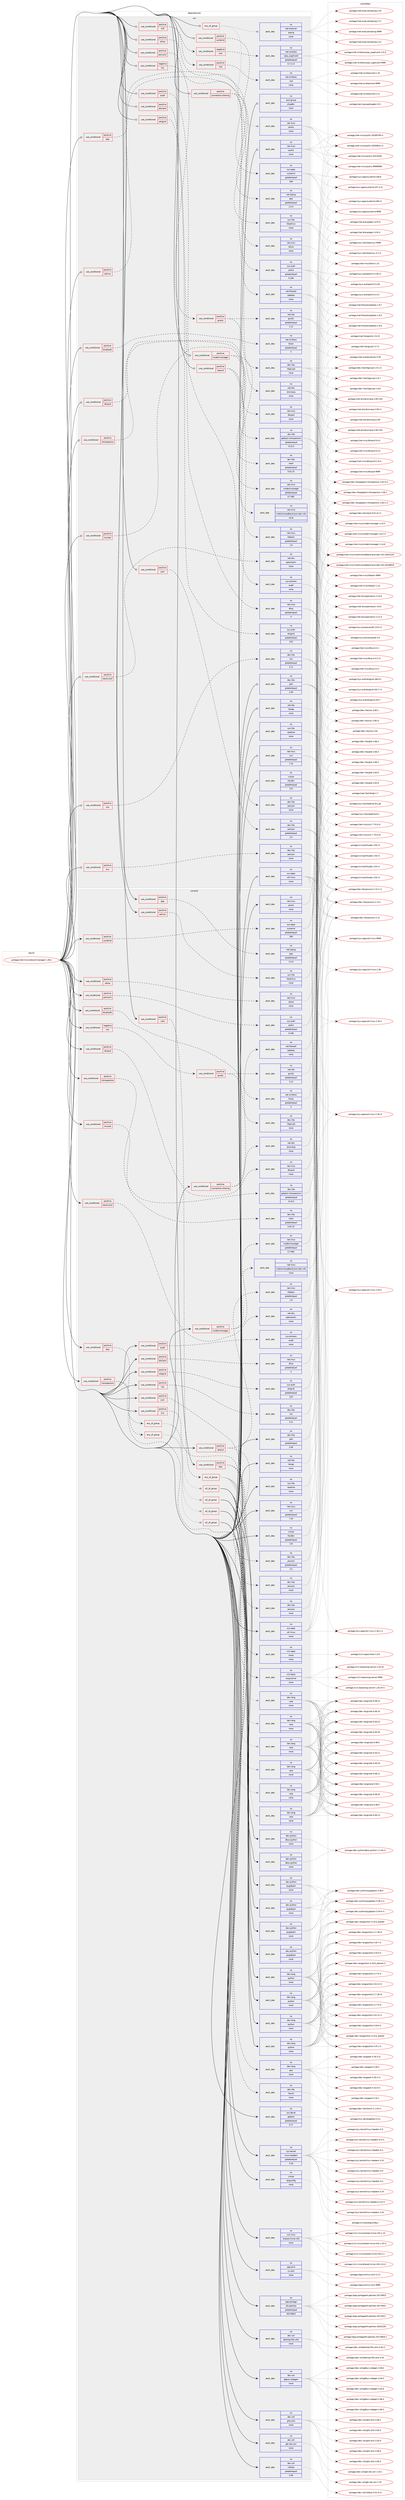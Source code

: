 digraph prolog {

# *************
# Graph options
# *************

newrank=true;
concentrate=true;
compound=true;
graph [rankdir=LR,fontname=Helvetica,fontsize=10,ranksep=1.5];#, ranksep=2.5, nodesep=0.2];
edge  [arrowhead=vee];
node  [fontname=Helvetica,fontsize=10];

# **********
# The ebuild
# **********

subgraph cluster_leftcol {
color=gray;
rank=same;
label=<<i>ebuild</i>>;
id [label="portage://net-misc/networkmanager-1.26.6", color=red, width=4, href="../net-misc/networkmanager-1.26.6.svg"];
}

# ****************
# The dependencies
# ****************

subgraph cluster_midcol {
color=gray;
label=<<i>dependencies</i>>;
subgraph cluster_compile {
fillcolor="#eeeeee";
style=filled;
label=<<i>compile</i>>;
subgraph cond5653 {
dependency18266 [label=<<TABLE BORDER="0" CELLBORDER="1" CELLSPACING="0" CELLPADDING="4"><TR><TD ROWSPAN="3" CELLPADDING="10">use_conditional</TD></TR><TR><TD>negative</TD></TR><TR><TD>nss</TD></TR></TABLE>>, shape=none, color=red];
subgraph cond5654 {
dependency18267 [label=<<TABLE BORDER="0" CELLBORDER="1" CELLSPACING="0" CELLPADDING="4"><TR><TD ROWSPAN="3" CELLPADDING="10">use_conditional</TD></TR><TR><TD>positive</TD></TR><TR><TD>gnutls</TD></TR></TABLE>>, shape=none, color=red];
subgraph pack12447 {
dependency18268 [label=<<TABLE BORDER="0" CELLBORDER="1" CELLSPACING="0" CELLPADDING="4" WIDTH="220"><TR><TD ROWSPAN="6" CELLPADDING="30">pack_dep</TD></TR><TR><TD WIDTH="110">no</TD></TR><TR><TD>dev-libs</TD></TR><TR><TD>libgcrypt</TD></TR><TR><TD>none</TD></TR><TR><TD></TD></TR></TABLE>>, shape=none, color=blue];
}
dependency18267:e -> dependency18268:w [weight=20,style="dashed",arrowhead="vee"];
subgraph pack12448 {
dependency18269 [label=<<TABLE BORDER="0" CELLBORDER="1" CELLSPACING="0" CELLPADDING="4" WIDTH="220"><TR><TD ROWSPAN="6" CELLPADDING="30">pack_dep</TD></TR><TR><TD WIDTH="110">no</TD></TR><TR><TD>net-libs</TD></TR><TR><TD>gnutls</TD></TR><TR><TD>greaterequal</TD></TR><TR><TD>2.12</TD></TR></TABLE>>, shape=none, color=blue];
}
dependency18267:e -> dependency18269:w [weight=20,style="dashed",arrowhead="vee"];
}
dependency18266:e -> dependency18267:w [weight=20,style="dashed",arrowhead="vee"];
}
id:e -> dependency18266:w [weight=20,style="solid",arrowhead="vee"];
subgraph cond5655 {
dependency18270 [label=<<TABLE BORDER="0" CELLBORDER="1" CELLSPACING="0" CELLPADDING="4"><TR><TD ROWSPAN="3" CELLPADDING="10">use_conditional</TD></TR><TR><TD>positive</TD></TR><TR><TD>audit</TD></TR></TABLE>>, shape=none, color=red];
subgraph pack12449 {
dependency18271 [label=<<TABLE BORDER="0" CELLBORDER="1" CELLSPACING="0" CELLPADDING="4" WIDTH="220"><TR><TD ROWSPAN="6" CELLPADDING="30">pack_dep</TD></TR><TR><TD WIDTH="110">no</TD></TR><TR><TD>sys-process</TD></TR><TR><TD>audit</TD></TR><TR><TD>none</TD></TR><TR><TD></TD></TR></TABLE>>, shape=none, color=blue];
}
dependency18270:e -> dependency18271:w [weight=20,style="dashed",arrowhead="vee"];
}
id:e -> dependency18270:w [weight=20,style="solid",arrowhead="vee"];
subgraph cond5656 {
dependency18272 [label=<<TABLE BORDER="0" CELLBORDER="1" CELLSPACING="0" CELLPADDING="4"><TR><TD ROWSPAN="3" CELLPADDING="10">use_conditional</TD></TR><TR><TD>positive</TD></TR><TR><TD>bluetooth</TD></TR></TABLE>>, shape=none, color=red];
subgraph pack12450 {
dependency18273 [label=<<TABLE BORDER="0" CELLBORDER="1" CELLSPACING="0" CELLPADDING="4" WIDTH="220"><TR><TD ROWSPAN="6" CELLPADDING="30">pack_dep</TD></TR><TR><TD WIDTH="110">no</TD></TR><TR><TD>net-wireless</TD></TR><TR><TD>bluez</TD></TR><TR><TD>greaterequal</TD></TR><TR><TD>5</TD></TR></TABLE>>, shape=none, color=blue];
}
dependency18272:e -> dependency18273:w [weight=20,style="dashed",arrowhead="vee"];
}
id:e -> dependency18272:w [weight=20,style="solid",arrowhead="vee"];
subgraph cond5657 {
dependency18274 [label=<<TABLE BORDER="0" CELLBORDER="1" CELLSPACING="0" CELLPADDING="4"><TR><TD ROWSPAN="3" CELLPADDING="10">use_conditional</TD></TR><TR><TD>positive</TD></TR><TR><TD>connection-sharing</TD></TR></TABLE>>, shape=none, color=red];
subgraph pack12451 {
dependency18275 [label=<<TABLE BORDER="0" CELLBORDER="1" CELLSPACING="0" CELLPADDING="4" WIDTH="220"><TR><TD ROWSPAN="6" CELLPADDING="30">pack_dep</TD></TR><TR><TD WIDTH="110">no</TD></TR><TR><TD>net-dns</TD></TR><TR><TD>dnsmasq</TD></TR><TR><TD>none</TD></TR><TR><TD></TD></TR></TABLE>>, shape=none, color=blue];
}
dependency18274:e -> dependency18275:w [weight=20,style="dashed",arrowhead="vee"];
subgraph pack12452 {
dependency18276 [label=<<TABLE BORDER="0" CELLBORDER="1" CELLSPACING="0" CELLPADDING="4" WIDTH="220"><TR><TD ROWSPAN="6" CELLPADDING="30">pack_dep</TD></TR><TR><TD WIDTH="110">no</TD></TR><TR><TD>net-firewall</TD></TR><TR><TD>iptables</TD></TR><TR><TD>none</TD></TR><TR><TD></TD></TR></TABLE>>, shape=none, color=blue];
}
dependency18274:e -> dependency18276:w [weight=20,style="dashed",arrowhead="vee"];
}
id:e -> dependency18274:w [weight=20,style="solid",arrowhead="vee"];
subgraph cond5658 {
dependency18277 [label=<<TABLE BORDER="0" CELLBORDER="1" CELLSPACING="0" CELLPADDING="4"><TR><TD ROWSPAN="3" CELLPADDING="10">use_conditional</TD></TR><TR><TD>positive</TD></TR><TR><TD>dhclient</TD></TR></TABLE>>, shape=none, color=red];
subgraph pack12453 {
dependency18278 [label=<<TABLE BORDER="0" CELLBORDER="1" CELLSPACING="0" CELLPADDING="4" WIDTH="220"><TR><TD ROWSPAN="6" CELLPADDING="30">pack_dep</TD></TR><TR><TD WIDTH="110">no</TD></TR><TR><TD>net-misc</TD></TR><TR><TD>dhcp</TD></TR><TR><TD>greaterequal</TD></TR><TR><TD>4</TD></TR></TABLE>>, shape=none, color=blue];
}
dependency18277:e -> dependency18278:w [weight=20,style="dashed",arrowhead="vee"];
}
id:e -> dependency18277:w [weight=20,style="solid",arrowhead="vee"];
subgraph cond5659 {
dependency18279 [label=<<TABLE BORDER="0" CELLBORDER="1" CELLSPACING="0" CELLPADDING="4"><TR><TD ROWSPAN="3" CELLPADDING="10">use_conditional</TD></TR><TR><TD>positive</TD></TR><TR><TD>dhcpcd</TD></TR></TABLE>>, shape=none, color=red];
subgraph pack12454 {
dependency18280 [label=<<TABLE BORDER="0" CELLBORDER="1" CELLSPACING="0" CELLPADDING="4" WIDTH="220"><TR><TD ROWSPAN="6" CELLPADDING="30">pack_dep</TD></TR><TR><TD WIDTH="110">no</TD></TR><TR><TD>net-misc</TD></TR><TR><TD>dhcpcd</TD></TR><TR><TD>none</TD></TR><TR><TD></TD></TR></TABLE>>, shape=none, color=blue];
}
dependency18279:e -> dependency18280:w [weight=20,style="dashed",arrowhead="vee"];
}
id:e -> dependency18279:w [weight=20,style="solid",arrowhead="vee"];
subgraph cond5660 {
dependency18281 [label=<<TABLE BORDER="0" CELLBORDER="1" CELLSPACING="0" CELLPADDING="4"><TR><TD ROWSPAN="3" CELLPADDING="10">use_conditional</TD></TR><TR><TD>positive</TD></TR><TR><TD>elogind</TD></TR></TABLE>>, shape=none, color=red];
subgraph pack12455 {
dependency18282 [label=<<TABLE BORDER="0" CELLBORDER="1" CELLSPACING="0" CELLPADDING="4" WIDTH="220"><TR><TD ROWSPAN="6" CELLPADDING="30">pack_dep</TD></TR><TR><TD WIDTH="110">no</TD></TR><TR><TD>sys-auth</TD></TR><TR><TD>elogind</TD></TR><TR><TD>greaterequal</TD></TR><TR><TD>219</TD></TR></TABLE>>, shape=none, color=blue];
}
dependency18281:e -> dependency18282:w [weight=20,style="dashed",arrowhead="vee"];
}
id:e -> dependency18281:w [weight=20,style="solid",arrowhead="vee"];
subgraph cond5661 {
dependency18283 [label=<<TABLE BORDER="0" CELLBORDER="1" CELLSPACING="0" CELLPADDING="4"><TR><TD ROWSPAN="3" CELLPADDING="10">use_conditional</TD></TR><TR><TD>positive</TD></TR><TR><TD>introspection</TD></TR></TABLE>>, shape=none, color=red];
subgraph any153 {
dependency18284 [label=<<TABLE BORDER="0" CELLBORDER="1" CELLSPACING="0" CELLPADDING="4"><TR><TD CELLPADDING="10">any_of_group</TD></TR></TABLE>>, shape=none, color=red];subgraph all16 {
dependency18285 [label=<<TABLE BORDER="0" CELLBORDER="1" CELLSPACING="0" CELLPADDING="4"><TR><TD CELLPADDING="10">all_of_group</TD></TR></TABLE>>, shape=none, color=red];subgraph pack12456 {
dependency18286 [label=<<TABLE BORDER="0" CELLBORDER="1" CELLSPACING="0" CELLPADDING="4" WIDTH="220"><TR><TD ROWSPAN="6" CELLPADDING="30">pack_dep</TD></TR><TR><TD WIDTH="110">no</TD></TR><TR><TD>dev-lang</TD></TR><TR><TD>python</TD></TR><TR><TD>none</TD></TR><TR><TD></TD></TR></TABLE>>, shape=none, color=blue];
}
dependency18285:e -> dependency18286:w [weight=20,style="solid",arrowhead="inv"];
subgraph pack12457 {
dependency18287 [label=<<TABLE BORDER="0" CELLBORDER="1" CELLSPACING="0" CELLPADDING="4" WIDTH="220"><TR><TD ROWSPAN="6" CELLPADDING="30">pack_dep</TD></TR><TR><TD WIDTH="110">no</TD></TR><TR><TD>dev-python</TD></TR><TR><TD>pygobject</TD></TR><TR><TD>none</TD></TR><TR><TD></TD></TR></TABLE>>, shape=none, color=blue];
}
dependency18285:e -> dependency18287:w [weight=20,style="solid",arrowhead="inv"];
}
dependency18284:e -> dependency18285:w [weight=20,style="dotted",arrowhead="oinv"];
subgraph all17 {
dependency18288 [label=<<TABLE BORDER="0" CELLBORDER="1" CELLSPACING="0" CELLPADDING="4"><TR><TD CELLPADDING="10">all_of_group</TD></TR></TABLE>>, shape=none, color=red];subgraph pack12458 {
dependency18289 [label=<<TABLE BORDER="0" CELLBORDER="1" CELLSPACING="0" CELLPADDING="4" WIDTH="220"><TR><TD ROWSPAN="6" CELLPADDING="30">pack_dep</TD></TR><TR><TD WIDTH="110">no</TD></TR><TR><TD>dev-lang</TD></TR><TR><TD>python</TD></TR><TR><TD>none</TD></TR><TR><TD></TD></TR></TABLE>>, shape=none, color=blue];
}
dependency18288:e -> dependency18289:w [weight=20,style="solid",arrowhead="inv"];
subgraph pack12459 {
dependency18290 [label=<<TABLE BORDER="0" CELLBORDER="1" CELLSPACING="0" CELLPADDING="4" WIDTH="220"><TR><TD ROWSPAN="6" CELLPADDING="30">pack_dep</TD></TR><TR><TD WIDTH="110">no</TD></TR><TR><TD>dev-python</TD></TR><TR><TD>pygobject</TD></TR><TR><TD>none</TD></TR><TR><TD></TD></TR></TABLE>>, shape=none, color=blue];
}
dependency18288:e -> dependency18290:w [weight=20,style="solid",arrowhead="inv"];
}
dependency18284:e -> dependency18288:w [weight=20,style="dotted",arrowhead="oinv"];
}
dependency18283:e -> dependency18284:w [weight=20,style="dashed",arrowhead="vee"];
subgraph pack12460 {
dependency18291 [label=<<TABLE BORDER="0" CELLBORDER="1" CELLSPACING="0" CELLPADDING="4" WIDTH="220"><TR><TD ROWSPAN="6" CELLPADDING="30">pack_dep</TD></TR><TR><TD WIDTH="110">no</TD></TR><TR><TD>dev-lang</TD></TR><TR><TD>perl</TD></TR><TR><TD>none</TD></TR><TR><TD></TD></TR></TABLE>>, shape=none, color=blue];
}
dependency18283:e -> dependency18291:w [weight=20,style="dashed",arrowhead="vee"];
subgraph pack12461 {
dependency18292 [label=<<TABLE BORDER="0" CELLBORDER="1" CELLSPACING="0" CELLPADDING="4" WIDTH="220"><TR><TD ROWSPAN="6" CELLPADDING="30">pack_dep</TD></TR><TR><TD WIDTH="110">no</TD></TR><TR><TD>dev-libs</TD></TR><TR><TD>libxslt</TD></TR><TR><TD>none</TD></TR><TR><TD></TD></TR></TABLE>>, shape=none, color=blue];
}
dependency18283:e -> dependency18292:w [weight=20,style="dashed",arrowhead="vee"];
}
id:e -> dependency18283:w [weight=20,style="solid",arrowhead="vee"];
subgraph cond5662 {
dependency18293 [label=<<TABLE BORDER="0" CELLBORDER="1" CELLSPACING="0" CELLPADDING="4"><TR><TD ROWSPAN="3" CELLPADDING="10">use_conditional</TD></TR><TR><TD>positive</TD></TR><TR><TD>introspection</TD></TR></TABLE>>, shape=none, color=red];
subgraph pack12462 {
dependency18294 [label=<<TABLE BORDER="0" CELLBORDER="1" CELLSPACING="0" CELLPADDING="4" WIDTH="220"><TR><TD ROWSPAN="6" CELLPADDING="30">pack_dep</TD></TR><TR><TD WIDTH="110">no</TD></TR><TR><TD>dev-libs</TD></TR><TR><TD>gobject-introspection</TD></TR><TR><TD>greaterequal</TD></TR><TR><TD>0.10.3</TD></TR></TABLE>>, shape=none, color=blue];
}
dependency18293:e -> dependency18294:w [weight=20,style="dashed",arrowhead="vee"];
}
id:e -> dependency18293:w [weight=20,style="solid",arrowhead="vee"];
subgraph cond5663 {
dependency18295 [label=<<TABLE BORDER="0" CELLBORDER="1" CELLSPACING="0" CELLPADDING="4"><TR><TD ROWSPAN="3" CELLPADDING="10">use_conditional</TD></TR><TR><TD>positive</TD></TR><TR><TD>json</TD></TR></TABLE>>, shape=none, color=red];
subgraph pack12463 {
dependency18296 [label=<<TABLE BORDER="0" CELLBORDER="1" CELLSPACING="0" CELLPADDING="4" WIDTH="220"><TR><TD ROWSPAN="6" CELLPADDING="30">pack_dep</TD></TR><TR><TD WIDTH="110">no</TD></TR><TR><TD>dev-libs</TD></TR><TR><TD>jansson</TD></TR><TR><TD>greaterequal</TD></TR><TR><TD>2.5</TD></TR></TABLE>>, shape=none, color=blue];
}
dependency18295:e -> dependency18296:w [weight=20,style="dashed",arrowhead="vee"];
}
id:e -> dependency18295:w [weight=20,style="solid",arrowhead="vee"];
subgraph cond5664 {
dependency18297 [label=<<TABLE BORDER="0" CELLBORDER="1" CELLSPACING="0" CELLPADDING="4"><TR><TD ROWSPAN="3" CELLPADDING="10">use_conditional</TD></TR><TR><TD>positive</TD></TR><TR><TD>modemmanager</TD></TR></TABLE>>, shape=none, color=red];
subgraph pack12464 {
dependency18298 [label=<<TABLE BORDER="0" CELLBORDER="1" CELLSPACING="0" CELLPADDING="4" WIDTH="220"><TR><TD ROWSPAN="6" CELLPADDING="30">pack_dep</TD></TR><TR><TD WIDTH="110">no</TD></TR><TR><TD>net-misc</TD></TR><TR><TD>modemmanager</TD></TR><TR><TD>greaterequal</TD></TR><TR><TD>0.7.991</TD></TR></TABLE>>, shape=none, color=blue];
}
dependency18297:e -> dependency18298:w [weight=20,style="dashed",arrowhead="vee"];
subgraph pack12465 {
dependency18299 [label=<<TABLE BORDER="0" CELLBORDER="1" CELLSPACING="0" CELLPADDING="4" WIDTH="220"><TR><TD ROWSPAN="6" CELLPADDING="30">pack_dep</TD></TR><TR><TD WIDTH="110">no</TD></TR><TR><TD>net-misc</TD></TR><TR><TD>mobile-broadband-provider-info</TD></TR><TR><TD>none</TD></TR><TR><TD></TD></TR></TABLE>>, shape=none, color=blue];
}
dependency18297:e -> dependency18299:w [weight=20,style="dashed",arrowhead="vee"];
}
id:e -> dependency18297:w [weight=20,style="solid",arrowhead="vee"];
subgraph cond5665 {
dependency18300 [label=<<TABLE BORDER="0" CELLBORDER="1" CELLSPACING="0" CELLPADDING="4"><TR><TD ROWSPAN="3" CELLPADDING="10">use_conditional</TD></TR><TR><TD>positive</TD></TR><TR><TD>ncurses</TD></TR></TABLE>>, shape=none, color=red];
subgraph pack12466 {
dependency18301 [label=<<TABLE BORDER="0" CELLBORDER="1" CELLSPACING="0" CELLPADDING="4" WIDTH="220"><TR><TD ROWSPAN="6" CELLPADDING="30">pack_dep</TD></TR><TR><TD WIDTH="110">no</TD></TR><TR><TD>dev-libs</TD></TR><TR><TD>newt</TD></TR><TR><TD>greaterequal</TD></TR><TR><TD>0.52.15</TD></TR></TABLE>>, shape=none, color=blue];
}
dependency18300:e -> dependency18301:w [weight=20,style="dashed",arrowhead="vee"];
}
id:e -> dependency18300:w [weight=20,style="solid",arrowhead="vee"];
subgraph cond5666 {
dependency18302 [label=<<TABLE BORDER="0" CELLBORDER="1" CELLSPACING="0" CELLPADDING="4"><TR><TD ROWSPAN="3" CELLPADDING="10">use_conditional</TD></TR><TR><TD>positive</TD></TR><TR><TD>nss</TD></TR></TABLE>>, shape=none, color=red];
subgraph pack12467 {
dependency18303 [label=<<TABLE BORDER="0" CELLBORDER="1" CELLSPACING="0" CELLPADDING="4" WIDTH="220"><TR><TD ROWSPAN="6" CELLPADDING="30">pack_dep</TD></TR><TR><TD WIDTH="110">no</TD></TR><TR><TD>dev-libs</TD></TR><TR><TD>nss</TD></TR><TR><TD>greaterequal</TD></TR><TR><TD>3.11</TD></TR></TABLE>>, shape=none, color=blue];
}
dependency18302:e -> dependency18303:w [weight=20,style="dashed",arrowhead="vee"];
}
id:e -> dependency18302:w [weight=20,style="solid",arrowhead="vee"];
subgraph cond5667 {
dependency18304 [label=<<TABLE BORDER="0" CELLBORDER="1" CELLSPACING="0" CELLPADDING="4"><TR><TD ROWSPAN="3" CELLPADDING="10">use_conditional</TD></TR><TR><TD>positive</TD></TR><TR><TD>ofono</TD></TR></TABLE>>, shape=none, color=red];
subgraph pack12468 {
dependency18305 [label=<<TABLE BORDER="0" CELLBORDER="1" CELLSPACING="0" CELLPADDING="4" WIDTH="220"><TR><TD ROWSPAN="6" CELLPADDING="30">pack_dep</TD></TR><TR><TD WIDTH="110">no</TD></TR><TR><TD>net-misc</TD></TR><TR><TD>ofono</TD></TR><TR><TD>none</TD></TR><TR><TD></TD></TR></TABLE>>, shape=none, color=blue];
}
dependency18304:e -> dependency18305:w [weight=20,style="dashed",arrowhead="vee"];
}
id:e -> dependency18304:w [weight=20,style="solid",arrowhead="vee"];
subgraph cond5668 {
dependency18306 [label=<<TABLE BORDER="0" CELLBORDER="1" CELLSPACING="0" CELLPADDING="4"><TR><TD ROWSPAN="3" CELLPADDING="10">use_conditional</TD></TR><TR><TD>positive</TD></TR><TR><TD>ovs</TD></TR></TABLE>>, shape=none, color=red];
subgraph pack12469 {
dependency18307 [label=<<TABLE BORDER="0" CELLBORDER="1" CELLSPACING="0" CELLPADDING="4" WIDTH="220"><TR><TD ROWSPAN="6" CELLPADDING="30">pack_dep</TD></TR><TR><TD WIDTH="110">no</TD></TR><TR><TD>dev-libs</TD></TR><TR><TD>jansson</TD></TR><TR><TD>none</TD></TR><TR><TD></TD></TR></TABLE>>, shape=none, color=blue];
}
dependency18306:e -> dependency18307:w [weight=20,style="dashed",arrowhead="vee"];
}
id:e -> dependency18306:w [weight=20,style="solid",arrowhead="vee"];
subgraph cond5669 {
dependency18308 [label=<<TABLE BORDER="0" CELLBORDER="1" CELLSPACING="0" CELLPADDING="4"><TR><TD ROWSPAN="3" CELLPADDING="10">use_conditional</TD></TR><TR><TD>positive</TD></TR><TR><TD>policykit</TD></TR></TABLE>>, shape=none, color=red];
subgraph pack12470 {
dependency18309 [label=<<TABLE BORDER="0" CELLBORDER="1" CELLSPACING="0" CELLPADDING="4" WIDTH="220"><TR><TD ROWSPAN="6" CELLPADDING="30">pack_dep</TD></TR><TR><TD WIDTH="110">no</TD></TR><TR><TD>sys-auth</TD></TR><TR><TD>polkit</TD></TR><TR><TD>greaterequal</TD></TR><TR><TD>0.106</TD></TR></TABLE>>, shape=none, color=blue];
}
dependency18308:e -> dependency18309:w [weight=20,style="dashed",arrowhead="vee"];
}
id:e -> dependency18308:w [weight=20,style="solid",arrowhead="vee"];
subgraph cond5670 {
dependency18310 [label=<<TABLE BORDER="0" CELLBORDER="1" CELLSPACING="0" CELLPADDING="4"><TR><TD ROWSPAN="3" CELLPADDING="10">use_conditional</TD></TR><TR><TD>positive</TD></TR><TR><TD>ppp</TD></TR></TABLE>>, shape=none, color=red];
subgraph pack12471 {
dependency18311 [label=<<TABLE BORDER="0" CELLBORDER="1" CELLSPACING="0" CELLPADDING="4" WIDTH="220"><TR><TD ROWSPAN="6" CELLPADDING="30">pack_dep</TD></TR><TR><TD WIDTH="110">no</TD></TR><TR><TD>net-dialup</TD></TR><TR><TD>ppp</TD></TR><TR><TD>greaterequal</TD></TR><TR><TD>2.4.5</TD></TR></TABLE>>, shape=none, color=blue];
}
dependency18310:e -> dependency18311:w [weight=20,style="dashed",arrowhead="vee"];
}
id:e -> dependency18310:w [weight=20,style="solid",arrowhead="vee"];
subgraph cond5671 {
dependency18312 [label=<<TABLE BORDER="0" CELLBORDER="1" CELLSPACING="0" CELLPADDING="4"><TR><TD ROWSPAN="3" CELLPADDING="10">use_conditional</TD></TR><TR><TD>positive</TD></TR><TR><TD>resolvconf</TD></TR></TABLE>>, shape=none, color=red];
subgraph pack12472 {
dependency18313 [label=<<TABLE BORDER="0" CELLBORDER="1" CELLSPACING="0" CELLPADDING="4" WIDTH="220"><TR><TD ROWSPAN="6" CELLPADDING="30">pack_dep</TD></TR><TR><TD WIDTH="110">no</TD></TR><TR><TD>net-dns</TD></TR><TR><TD>openresolv</TD></TR><TR><TD>none</TD></TR><TR><TD></TD></TR></TABLE>>, shape=none, color=blue];
}
dependency18312:e -> dependency18313:w [weight=20,style="dashed",arrowhead="vee"];
}
id:e -> dependency18312:w [weight=20,style="solid",arrowhead="vee"];
subgraph cond5672 {
dependency18314 [label=<<TABLE BORDER="0" CELLBORDER="1" CELLSPACING="0" CELLPADDING="4"><TR><TD ROWSPAN="3" CELLPADDING="10">use_conditional</TD></TR><TR><TD>positive</TD></TR><TR><TD>selinux</TD></TR></TABLE>>, shape=none, color=red];
subgraph pack12473 {
dependency18315 [label=<<TABLE BORDER="0" CELLBORDER="1" CELLSPACING="0" CELLPADDING="4" WIDTH="220"><TR><TD ROWSPAN="6" CELLPADDING="30">pack_dep</TD></TR><TR><TD WIDTH="110">no</TD></TR><TR><TD>sys-libs</TD></TR><TR><TD>libselinux</TD></TR><TR><TD>none</TD></TR><TR><TD></TD></TR></TABLE>>, shape=none, color=blue];
}
dependency18314:e -> dependency18315:w [weight=20,style="dashed",arrowhead="vee"];
}
id:e -> dependency18314:w [weight=20,style="solid",arrowhead="vee"];
subgraph cond5673 {
dependency18316 [label=<<TABLE BORDER="0" CELLBORDER="1" CELLSPACING="0" CELLPADDING="4"><TR><TD ROWSPAN="3" CELLPADDING="10">use_conditional</TD></TR><TR><TD>positive</TD></TR><TR><TD>systemd</TD></TR></TABLE>>, shape=none, color=red];
subgraph pack12474 {
dependency18317 [label=<<TABLE BORDER="0" CELLBORDER="1" CELLSPACING="0" CELLPADDING="4" WIDTH="220"><TR><TD ROWSPAN="6" CELLPADDING="30">pack_dep</TD></TR><TR><TD WIDTH="110">no</TD></TR><TR><TD>sys-apps</TD></TR><TR><TD>systemd</TD></TR><TR><TD>greaterequal</TD></TR><TR><TD>209</TD></TR></TABLE>>, shape=none, color=blue];
}
dependency18316:e -> dependency18317:w [weight=20,style="dashed",arrowhead="vee"];
}
id:e -> dependency18316:w [weight=20,style="solid",arrowhead="vee"];
subgraph cond5674 {
dependency18318 [label=<<TABLE BORDER="0" CELLBORDER="1" CELLSPACING="0" CELLPADDING="4"><TR><TD ROWSPAN="3" CELLPADDING="10">use_conditional</TD></TR><TR><TD>positive</TD></TR><TR><TD>teamd</TD></TR></TABLE>>, shape=none, color=red];
subgraph pack12475 {
dependency18319 [label=<<TABLE BORDER="0" CELLBORDER="1" CELLSPACING="0" CELLPADDING="4" WIDTH="220"><TR><TD ROWSPAN="6" CELLPADDING="30">pack_dep</TD></TR><TR><TD WIDTH="110">no</TD></TR><TR><TD>dev-libs</TD></TR><TR><TD>jansson</TD></TR><TR><TD>none</TD></TR><TR><TD></TD></TR></TABLE>>, shape=none, color=blue];
}
dependency18318:e -> dependency18319:w [weight=20,style="dashed",arrowhead="vee"];
subgraph pack12476 {
dependency18320 [label=<<TABLE BORDER="0" CELLBORDER="1" CELLSPACING="0" CELLPADDING="4" WIDTH="220"><TR><TD ROWSPAN="6" CELLPADDING="30">pack_dep</TD></TR><TR><TD WIDTH="110">no</TD></TR><TR><TD>net-misc</TD></TR><TR><TD>libteam</TD></TR><TR><TD>greaterequal</TD></TR><TR><TD>1.9</TD></TR></TABLE>>, shape=none, color=blue];
}
dependency18318:e -> dependency18320:w [weight=20,style="dashed",arrowhead="vee"];
}
id:e -> dependency18318:w [weight=20,style="solid",arrowhead="vee"];
subgraph cond5675 {
dependency18321 [label=<<TABLE BORDER="0" CELLBORDER="1" CELLSPACING="0" CELLPADDING="4"><TR><TD ROWSPAN="3" CELLPADDING="10">use_conditional</TD></TR><TR><TD>positive</TD></TR><TR><TD>test</TD></TR></TABLE>>, shape=none, color=red];
subgraph any154 {
dependency18322 [label=<<TABLE BORDER="0" CELLBORDER="1" CELLSPACING="0" CELLPADDING="4"><TR><TD CELLPADDING="10">any_of_group</TD></TR></TABLE>>, shape=none, color=red];subgraph all18 {
dependency18323 [label=<<TABLE BORDER="0" CELLBORDER="1" CELLSPACING="0" CELLPADDING="4"><TR><TD CELLPADDING="10">all_of_group</TD></TR></TABLE>>, shape=none, color=red];subgraph pack12477 {
dependency18324 [label=<<TABLE BORDER="0" CELLBORDER="1" CELLSPACING="0" CELLPADDING="4" WIDTH="220"><TR><TD ROWSPAN="6" CELLPADDING="30">pack_dep</TD></TR><TR><TD WIDTH="110">no</TD></TR><TR><TD>dev-lang</TD></TR><TR><TD>python</TD></TR><TR><TD>none</TD></TR><TR><TD></TD></TR></TABLE>>, shape=none, color=blue];
}
dependency18323:e -> dependency18324:w [weight=20,style="solid",arrowhead="inv"];
subgraph pack12478 {
dependency18325 [label=<<TABLE BORDER="0" CELLBORDER="1" CELLSPACING="0" CELLPADDING="4" WIDTH="220"><TR><TD ROWSPAN="6" CELLPADDING="30">pack_dep</TD></TR><TR><TD WIDTH="110">no</TD></TR><TR><TD>dev-python</TD></TR><TR><TD>dbus-python</TD></TR><TR><TD>none</TD></TR><TR><TD></TD></TR></TABLE>>, shape=none, color=blue];
}
dependency18323:e -> dependency18325:w [weight=20,style="solid",arrowhead="inv"];
subgraph pack12479 {
dependency18326 [label=<<TABLE BORDER="0" CELLBORDER="1" CELLSPACING="0" CELLPADDING="4" WIDTH="220"><TR><TD ROWSPAN="6" CELLPADDING="30">pack_dep</TD></TR><TR><TD WIDTH="110">no</TD></TR><TR><TD>dev-python</TD></TR><TR><TD>pygobject</TD></TR><TR><TD>none</TD></TR><TR><TD></TD></TR></TABLE>>, shape=none, color=blue];
}
dependency18323:e -> dependency18326:w [weight=20,style="solid",arrowhead="inv"];
}
dependency18322:e -> dependency18323:w [weight=20,style="dotted",arrowhead="oinv"];
subgraph all19 {
dependency18327 [label=<<TABLE BORDER="0" CELLBORDER="1" CELLSPACING="0" CELLPADDING="4"><TR><TD CELLPADDING="10">all_of_group</TD></TR></TABLE>>, shape=none, color=red];subgraph pack12480 {
dependency18328 [label=<<TABLE BORDER="0" CELLBORDER="1" CELLSPACING="0" CELLPADDING="4" WIDTH="220"><TR><TD ROWSPAN="6" CELLPADDING="30">pack_dep</TD></TR><TR><TD WIDTH="110">no</TD></TR><TR><TD>dev-lang</TD></TR><TR><TD>python</TD></TR><TR><TD>none</TD></TR><TR><TD></TD></TR></TABLE>>, shape=none, color=blue];
}
dependency18327:e -> dependency18328:w [weight=20,style="solid",arrowhead="inv"];
subgraph pack12481 {
dependency18329 [label=<<TABLE BORDER="0" CELLBORDER="1" CELLSPACING="0" CELLPADDING="4" WIDTH="220"><TR><TD ROWSPAN="6" CELLPADDING="30">pack_dep</TD></TR><TR><TD WIDTH="110">no</TD></TR><TR><TD>dev-python</TD></TR><TR><TD>dbus-python</TD></TR><TR><TD>none</TD></TR><TR><TD></TD></TR></TABLE>>, shape=none, color=blue];
}
dependency18327:e -> dependency18329:w [weight=20,style="solid",arrowhead="inv"];
subgraph pack12482 {
dependency18330 [label=<<TABLE BORDER="0" CELLBORDER="1" CELLSPACING="0" CELLPADDING="4" WIDTH="220"><TR><TD ROWSPAN="6" CELLPADDING="30">pack_dep</TD></TR><TR><TD WIDTH="110">no</TD></TR><TR><TD>dev-python</TD></TR><TR><TD>pygobject</TD></TR><TR><TD>none</TD></TR><TR><TD></TD></TR></TABLE>>, shape=none, color=blue];
}
dependency18327:e -> dependency18330:w [weight=20,style="solid",arrowhead="inv"];
}
dependency18322:e -> dependency18327:w [weight=20,style="dotted",arrowhead="oinv"];
}
dependency18321:e -> dependency18322:w [weight=20,style="dashed",arrowhead="vee"];
}
id:e -> dependency18321:w [weight=20,style="solid",arrowhead="vee"];
subgraph cond5676 {
dependency18331 [label=<<TABLE BORDER="0" CELLBORDER="1" CELLSPACING="0" CELLPADDING="4"><TR><TD ROWSPAN="3" CELLPADDING="10">use_conditional</TD></TR><TR><TD>positive</TD></TR><TR><TD>test</TD></TR></TABLE>>, shape=none, color=red];
subgraph pack12483 {
dependency18332 [label=<<TABLE BORDER="0" CELLBORDER="1" CELLSPACING="0" CELLPADDING="4" WIDTH="220"><TR><TD ROWSPAN="6" CELLPADDING="30">pack_dep</TD></TR><TR><TD WIDTH="110">no</TD></TR><TR><TD>x11-base</TD></TR><TR><TD>xorg-server</TD></TR><TR><TD>none</TD></TR><TR><TD></TD></TR></TABLE>>, shape=none, color=blue];
}
dependency18331:e -> dependency18332:w [weight=20,style="dashed",arrowhead="vee"];
subgraph pack12484 {
dependency18333 [label=<<TABLE BORDER="0" CELLBORDER="1" CELLSPACING="0" CELLPADDING="4" WIDTH="220"><TR><TD ROWSPAN="6" CELLPADDING="30">pack_dep</TD></TR><TR><TD WIDTH="110">no</TD></TR><TR><TD>x11-apps</TD></TR><TR><TD>xhost</TD></TR><TR><TD>none</TD></TR><TR><TD></TD></TR></TABLE>>, shape=none, color=blue];
}
dependency18331:e -> dependency18333:w [weight=20,style="dashed",arrowhead="vee"];
}
id:e -> dependency18331:w [weight=20,style="solid",arrowhead="vee"];
subgraph cond5677 {
dependency18334 [label=<<TABLE BORDER="0" CELLBORDER="1" CELLSPACING="0" CELLPADDING="4"><TR><TD ROWSPAN="3" CELLPADDING="10">use_conditional</TD></TR><TR><TD>positive</TD></TR><TR><TD>vala</TD></TR></TABLE>>, shape=none, color=red];
subgraph any155 {
dependency18335 [label=<<TABLE BORDER="0" CELLBORDER="1" CELLSPACING="0" CELLPADDING="4"><TR><TD CELLPADDING="10">any_of_group</TD></TR></TABLE>>, shape=none, color=red];subgraph pack12485 {
dependency18336 [label=<<TABLE BORDER="0" CELLBORDER="1" CELLSPACING="0" CELLPADDING="4" WIDTH="220"><TR><TD ROWSPAN="6" CELLPADDING="30">pack_dep</TD></TR><TR><TD WIDTH="110">no</TD></TR><TR><TD>dev-lang</TD></TR><TR><TD>vala</TD></TR><TR><TD>none</TD></TR><TR><TD></TD></TR></TABLE>>, shape=none, color=blue];
}
dependency18335:e -> dependency18336:w [weight=20,style="dotted",arrowhead="oinv"];
subgraph pack12486 {
dependency18337 [label=<<TABLE BORDER="0" CELLBORDER="1" CELLSPACING="0" CELLPADDING="4" WIDTH="220"><TR><TD ROWSPAN="6" CELLPADDING="30">pack_dep</TD></TR><TR><TD WIDTH="110">no</TD></TR><TR><TD>dev-lang</TD></TR><TR><TD>vala</TD></TR><TR><TD>none</TD></TR><TR><TD></TD></TR></TABLE>>, shape=none, color=blue];
}
dependency18335:e -> dependency18337:w [weight=20,style="dotted",arrowhead="oinv"];
subgraph pack12487 {
dependency18338 [label=<<TABLE BORDER="0" CELLBORDER="1" CELLSPACING="0" CELLPADDING="4" WIDTH="220"><TR><TD ROWSPAN="6" CELLPADDING="30">pack_dep</TD></TR><TR><TD WIDTH="110">no</TD></TR><TR><TD>dev-lang</TD></TR><TR><TD>vala</TD></TR><TR><TD>none</TD></TR><TR><TD></TD></TR></TABLE>>, shape=none, color=blue];
}
dependency18335:e -> dependency18338:w [weight=20,style="dotted",arrowhead="oinv"];
subgraph pack12488 {
dependency18339 [label=<<TABLE BORDER="0" CELLBORDER="1" CELLSPACING="0" CELLPADDING="4" WIDTH="220"><TR><TD ROWSPAN="6" CELLPADDING="30">pack_dep</TD></TR><TR><TD WIDTH="110">no</TD></TR><TR><TD>dev-lang</TD></TR><TR><TD>vala</TD></TR><TR><TD>none</TD></TR><TR><TD></TD></TR></TABLE>>, shape=none, color=blue];
}
dependency18335:e -> dependency18339:w [weight=20,style="dotted",arrowhead="oinv"];
subgraph pack12489 {
dependency18340 [label=<<TABLE BORDER="0" CELLBORDER="1" CELLSPACING="0" CELLPADDING="4" WIDTH="220"><TR><TD ROWSPAN="6" CELLPADDING="30">pack_dep</TD></TR><TR><TD WIDTH="110">no</TD></TR><TR><TD>dev-lang</TD></TR><TR><TD>vala</TD></TR><TR><TD>none</TD></TR><TR><TD></TD></TR></TABLE>>, shape=none, color=blue];
}
dependency18335:e -> dependency18340:w [weight=20,style="dotted",arrowhead="oinv"];
subgraph pack12490 {
dependency18341 [label=<<TABLE BORDER="0" CELLBORDER="1" CELLSPACING="0" CELLPADDING="4" WIDTH="220"><TR><TD ROWSPAN="6" CELLPADDING="30">pack_dep</TD></TR><TR><TD WIDTH="110">no</TD></TR><TR><TD>dev-lang</TD></TR><TR><TD>vala</TD></TR><TR><TD>none</TD></TR><TR><TD></TD></TR></TABLE>>, shape=none, color=blue];
}
dependency18335:e -> dependency18341:w [weight=20,style="dotted",arrowhead="oinv"];
}
dependency18334:e -> dependency18335:w [weight=20,style="dashed",arrowhead="vee"];
}
id:e -> dependency18334:w [weight=20,style="solid",arrowhead="vee"];
subgraph pack12491 {
dependency18342 [label=<<TABLE BORDER="0" CELLBORDER="1" CELLSPACING="0" CELLPADDING="4" WIDTH="220"><TR><TD ROWSPAN="6" CELLPADDING="30">pack_dep</TD></TR><TR><TD WIDTH="110">no</TD></TR><TR><TD>app-arch</TD></TR><TR><TD>xz-utils</TD></TR><TR><TD>none</TD></TR><TR><TD></TD></TR></TABLE>>, shape=none, color=blue];
}
id:e -> dependency18342:w [weight=20,style="solid",arrowhead="vee"];
subgraph pack12492 {
dependency18343 [label=<<TABLE BORDER="0" CELLBORDER="1" CELLSPACING="0" CELLPADDING="4" WIDTH="220"><TR><TD ROWSPAN="6" CELLPADDING="30">pack_dep</TD></TR><TR><TD WIDTH="110">no</TD></TR><TR><TD>app-portage</TD></TR><TR><TD>elt-patches</TD></TR><TR><TD>greaterequal</TD></TR><TR><TD>20170815</TD></TR></TABLE>>, shape=none, color=blue];
}
id:e -> dependency18343:w [weight=20,style="solid",arrowhead="vee"];
subgraph pack12493 {
dependency18344 [label=<<TABLE BORDER="0" CELLBORDER="1" CELLSPACING="0" CELLPADDING="4" WIDTH="220"><TR><TD ROWSPAN="6" CELLPADDING="30">pack_dep</TD></TR><TR><TD WIDTH="110">no</TD></TR><TR><TD>dev-libs</TD></TR><TR><TD>glib</TD></TR><TR><TD>greaterequal</TD></TR><TR><TD>2.40</TD></TR></TABLE>>, shape=none, color=blue];
}
id:e -> dependency18344:w [weight=20,style="solid",arrowhead="vee"];
subgraph pack12494 {
dependency18345 [label=<<TABLE BORDER="0" CELLBORDER="1" CELLSPACING="0" CELLPADDING="4" WIDTH="220"><TR><TD ROWSPAN="6" CELLPADDING="30">pack_dep</TD></TR><TR><TD WIDTH="110">no</TD></TR><TR><TD>dev-util</TD></TR><TR><TD>desktop-file-utils</TD></TR><TR><TD>none</TD></TR><TR><TD></TD></TR></TABLE>>, shape=none, color=blue];
}
id:e -> dependency18345:w [weight=20,style="solid",arrowhead="vee"];
subgraph pack12495 {
dependency18346 [label=<<TABLE BORDER="0" CELLBORDER="1" CELLSPACING="0" CELLPADDING="4" WIDTH="220"><TR><TD ROWSPAN="6" CELLPADDING="30">pack_dep</TD></TR><TR><TD WIDTH="110">no</TD></TR><TR><TD>dev-util</TD></TR><TR><TD>gdbus-codegen</TD></TR><TR><TD>none</TD></TR><TR><TD></TD></TR></TABLE>>, shape=none, color=blue];
}
id:e -> dependency18346:w [weight=20,style="solid",arrowhead="vee"];
subgraph pack12496 {
dependency18347 [label=<<TABLE BORDER="0" CELLBORDER="1" CELLSPACING="0" CELLPADDING="4" WIDTH="220"><TR><TD ROWSPAN="6" CELLPADDING="30">pack_dep</TD></TR><TR><TD WIDTH="110">no</TD></TR><TR><TD>dev-util</TD></TR><TR><TD>glib-utils</TD></TR><TR><TD>none</TD></TR><TR><TD></TD></TR></TABLE>>, shape=none, color=blue];
}
id:e -> dependency18347:w [weight=20,style="solid",arrowhead="vee"];
subgraph pack12497 {
dependency18348 [label=<<TABLE BORDER="0" CELLBORDER="1" CELLSPACING="0" CELLPADDING="4" WIDTH="220"><TR><TD ROWSPAN="6" CELLPADDING="30">pack_dep</TD></TR><TR><TD WIDTH="110">no</TD></TR><TR><TD>dev-util</TD></TR><TR><TD>gtk-doc-am</TD></TR><TR><TD>none</TD></TR><TR><TD></TD></TR></TABLE>>, shape=none, color=blue];
}
id:e -> dependency18348:w [weight=20,style="solid",arrowhead="vee"];
subgraph pack12498 {
dependency18349 [label=<<TABLE BORDER="0" CELLBORDER="1" CELLSPACING="0" CELLPADDING="4" WIDTH="220"><TR><TD ROWSPAN="6" CELLPADDING="30">pack_dep</TD></TR><TR><TD WIDTH="110">no</TD></TR><TR><TD>dev-util</TD></TR><TR><TD>intltool</TD></TR><TR><TD>greaterequal</TD></TR><TR><TD>0.40</TD></TR></TABLE>>, shape=none, color=blue];
}
id:e -> dependency18349:w [weight=20,style="solid",arrowhead="vee"];
subgraph pack12499 {
dependency18350 [label=<<TABLE BORDER="0" CELLBORDER="1" CELLSPACING="0" CELLPADDING="4" WIDTH="220"><TR><TD ROWSPAN="6" CELLPADDING="30">pack_dep</TD></TR><TR><TD WIDTH="110">no</TD></TR><TR><TD>net-libs</TD></TR><TR><TD>libndp</TD></TR><TR><TD>none</TD></TR><TR><TD></TD></TR></TABLE>>, shape=none, color=blue];
}
id:e -> dependency18350:w [weight=20,style="solid",arrowhead="vee"];
subgraph pack12500 {
dependency18351 [label=<<TABLE BORDER="0" CELLBORDER="1" CELLSPACING="0" CELLPADDING="4" WIDTH="220"><TR><TD ROWSPAN="6" CELLPADDING="30">pack_dep</TD></TR><TR><TD WIDTH="110">no</TD></TR><TR><TD>net-misc</TD></TR><TR><TD>curl</TD></TR><TR><TD>greaterequal</TD></TR><TR><TD>7.24</TD></TR></TABLE>>, shape=none, color=blue];
}
id:e -> dependency18351:w [weight=20,style="solid",arrowhead="vee"];
subgraph pack12501 {
dependency18352 [label=<<TABLE BORDER="0" CELLBORDER="1" CELLSPACING="0" CELLPADDING="4" WIDTH="220"><TR><TD ROWSPAN="6" CELLPADDING="30">pack_dep</TD></TR><TR><TD WIDTH="110">no</TD></TR><TR><TD>net-misc</TD></TR><TR><TD>iputils</TD></TR><TR><TD>none</TD></TR><TR><TD></TD></TR></TABLE>>, shape=none, color=blue];
}
id:e -> dependency18352:w [weight=20,style="solid",arrowhead="vee"];
subgraph pack12502 {
dependency18353 [label=<<TABLE BORDER="0" CELLBORDER="1" CELLSPACING="0" CELLPADDING="4" WIDTH="220"><TR><TD ROWSPAN="6" CELLPADDING="30">pack_dep</TD></TR><TR><TD WIDTH="110">no</TD></TR><TR><TD>sys-apps</TD></TR><TR><TD>util-linux</TD></TR><TR><TD>none</TD></TR><TR><TD></TD></TR></TABLE>>, shape=none, color=blue];
}
id:e -> dependency18353:w [weight=20,style="solid",arrowhead="vee"];
subgraph pack12503 {
dependency18354 [label=<<TABLE BORDER="0" CELLBORDER="1" CELLSPACING="0" CELLPADDING="4" WIDTH="220"><TR><TD ROWSPAN="6" CELLPADDING="30">pack_dep</TD></TR><TR><TD WIDTH="110">no</TD></TR><TR><TD>sys-devel</TD></TR><TR><TD>gettext</TD></TR><TR><TD>greaterequal</TD></TR><TR><TD>0.17</TD></TR></TABLE>>, shape=none, color=blue];
}
id:e -> dependency18354:w [weight=20,style="solid",arrowhead="vee"];
subgraph pack12504 {
dependency18355 [label=<<TABLE BORDER="0" CELLBORDER="1" CELLSPACING="0" CELLPADDING="4" WIDTH="220"><TR><TD ROWSPAN="6" CELLPADDING="30">pack_dep</TD></TR><TR><TD WIDTH="110">no</TD></TR><TR><TD>sys-kernel</TD></TR><TR><TD>linux-headers</TD></TR><TR><TD>greaterequal</TD></TR><TR><TD>3.18</TD></TR></TABLE>>, shape=none, color=blue];
}
id:e -> dependency18355:w [weight=20,style="solid",arrowhead="vee"];
subgraph pack12505 {
dependency18356 [label=<<TABLE BORDER="0" CELLBORDER="1" CELLSPACING="0" CELLPADDING="4" WIDTH="220"><TR><TD ROWSPAN="6" CELLPADDING="30">pack_dep</TD></TR><TR><TD WIDTH="110">no</TD></TR><TR><TD>sys-libs</TD></TR><TR><TD>readline</TD></TR><TR><TD>none</TD></TR><TR><TD></TD></TR></TABLE>>, shape=none, color=blue];
}
id:e -> dependency18356:w [weight=20,style="solid",arrowhead="vee"];
subgraph pack12506 {
dependency18357 [label=<<TABLE BORDER="0" CELLBORDER="1" CELLSPACING="0" CELLPADDING="4" WIDTH="220"><TR><TD ROWSPAN="6" CELLPADDING="30">pack_dep</TD></TR><TR><TD WIDTH="110">no</TD></TR><TR><TD>virtual</TD></TR><TR><TD>libudev</TD></TR><TR><TD>greaterequal</TD></TR><TR><TD>175</TD></TR></TABLE>>, shape=none, color=blue];
}
id:e -> dependency18357:w [weight=20,style="solid",arrowhead="vee"];
subgraph pack12507 {
dependency18358 [label=<<TABLE BORDER="0" CELLBORDER="1" CELLSPACING="0" CELLPADDING="4" WIDTH="220"><TR><TD ROWSPAN="6" CELLPADDING="30">pack_dep</TD></TR><TR><TD WIDTH="110">no</TD></TR><TR><TD>virtual</TD></TR><TR><TD>pkgconfig</TD></TR><TR><TD>none</TD></TR><TR><TD></TD></TR></TABLE>>, shape=none, color=blue];
}
id:e -> dependency18358:w [weight=20,style="solid",arrowhead="vee"];
subgraph pack12508 {
dependency18359 [label=<<TABLE BORDER="0" CELLBORDER="1" CELLSPACING="0" CELLPADDING="4" WIDTH="220"><TR><TD ROWSPAN="6" CELLPADDING="30">pack_dep</TD></TR><TR><TD WIDTH="110">no</TD></TR><TR><TD>x11-misc</TD></TR><TR><TD>shared-mime-info</TD></TR><TR><TD>none</TD></TR><TR><TD></TD></TR></TABLE>>, shape=none, color=blue];
}
id:e -> dependency18359:w [weight=20,style="solid",arrowhead="vee"];
}
subgraph cluster_compileandrun {
fillcolor="#eeeeee";
style=filled;
label=<<i>compile and run</i>>;
}
subgraph cluster_run {
fillcolor="#eeeeee";
style=filled;
label=<<i>run</i>>;
subgraph any156 {
dependency18360 [label=<<TABLE BORDER="0" CELLBORDER="1" CELLSPACING="0" CELLPADDING="4"><TR><TD CELLPADDING="10">any_of_group</TD></TR></TABLE>>, shape=none, color=red];subgraph pack12509 {
dependency18361 [label=<<TABLE BORDER="0" CELLBORDER="1" CELLSPACING="0" CELLPADDING="4" WIDTH="220"><TR><TD ROWSPAN="6" CELLPADDING="30">pack_dep</TD></TR><TR><TD WIDTH="110">no</TD></TR><TR><TD>net-misc</TD></TR><TR><TD>iputils</TD></TR><TR><TD>none</TD></TR><TR><TD></TD></TR></TABLE>>, shape=none, color=blue];
}
dependency18360:e -> dependency18361:w [weight=20,style="dotted",arrowhead="oinv"];
subgraph pack12510 {
dependency18362 [label=<<TABLE BORDER="0" CELLBORDER="1" CELLSPACING="0" CELLPADDING="4" WIDTH="220"><TR><TD ROWSPAN="6" CELLPADDING="30">pack_dep</TD></TR><TR><TD WIDTH="110">no</TD></TR><TR><TD>net-analyzer</TD></TR><TR><TD>arping</TD></TR><TR><TD>none</TD></TR><TR><TD></TD></TR></TABLE>>, shape=none, color=blue];
}
dependency18360:e -> dependency18362:w [weight=20,style="dotted",arrowhead="oinv"];
}
id:e -> dependency18360:w [weight=20,style="solid",arrowhead="odot"];
subgraph cond5678 {
dependency18363 [label=<<TABLE BORDER="0" CELLBORDER="1" CELLSPACING="0" CELLPADDING="4"><TR><TD ROWSPAN="3" CELLPADDING="10">use_conditional</TD></TR><TR><TD>negative</TD></TR><TR><TD>nss</TD></TR></TABLE>>, shape=none, color=red];
subgraph cond5679 {
dependency18364 [label=<<TABLE BORDER="0" CELLBORDER="1" CELLSPACING="0" CELLPADDING="4"><TR><TD ROWSPAN="3" CELLPADDING="10">use_conditional</TD></TR><TR><TD>positive</TD></TR><TR><TD>gnutls</TD></TR></TABLE>>, shape=none, color=red];
subgraph pack12511 {
dependency18365 [label=<<TABLE BORDER="0" CELLBORDER="1" CELLSPACING="0" CELLPADDING="4" WIDTH="220"><TR><TD ROWSPAN="6" CELLPADDING="30">pack_dep</TD></TR><TR><TD WIDTH="110">no</TD></TR><TR><TD>dev-libs</TD></TR><TR><TD>libgcrypt</TD></TR><TR><TD>none</TD></TR><TR><TD></TD></TR></TABLE>>, shape=none, color=blue];
}
dependency18364:e -> dependency18365:w [weight=20,style="dashed",arrowhead="vee"];
subgraph pack12512 {
dependency18366 [label=<<TABLE BORDER="0" CELLBORDER="1" CELLSPACING="0" CELLPADDING="4" WIDTH="220"><TR><TD ROWSPAN="6" CELLPADDING="30">pack_dep</TD></TR><TR><TD WIDTH="110">no</TD></TR><TR><TD>net-libs</TD></TR><TR><TD>gnutls</TD></TR><TR><TD>greaterequal</TD></TR><TR><TD>2.12</TD></TR></TABLE>>, shape=none, color=blue];
}
dependency18364:e -> dependency18366:w [weight=20,style="dashed",arrowhead="vee"];
}
dependency18363:e -> dependency18364:w [weight=20,style="dashed",arrowhead="vee"];
}
id:e -> dependency18363:w [weight=20,style="solid",arrowhead="odot"];
subgraph cond5680 {
dependency18367 [label=<<TABLE BORDER="0" CELLBORDER="1" CELLSPACING="0" CELLPADDING="4"><TR><TD ROWSPAN="3" CELLPADDING="10">use_conditional</TD></TR><TR><TD>positive</TD></TR><TR><TD>audit</TD></TR></TABLE>>, shape=none, color=red];
subgraph pack12513 {
dependency18368 [label=<<TABLE BORDER="0" CELLBORDER="1" CELLSPACING="0" CELLPADDING="4" WIDTH="220"><TR><TD ROWSPAN="6" CELLPADDING="30">pack_dep</TD></TR><TR><TD WIDTH="110">no</TD></TR><TR><TD>sys-process</TD></TR><TR><TD>audit</TD></TR><TR><TD>none</TD></TR><TR><TD></TD></TR></TABLE>>, shape=none, color=blue];
}
dependency18367:e -> dependency18368:w [weight=20,style="dashed",arrowhead="vee"];
}
id:e -> dependency18367:w [weight=20,style="solid",arrowhead="odot"];
subgraph cond5681 {
dependency18369 [label=<<TABLE BORDER="0" CELLBORDER="1" CELLSPACING="0" CELLPADDING="4"><TR><TD ROWSPAN="3" CELLPADDING="10">use_conditional</TD></TR><TR><TD>positive</TD></TR><TR><TD>bluetooth</TD></TR></TABLE>>, shape=none, color=red];
subgraph pack12514 {
dependency18370 [label=<<TABLE BORDER="0" CELLBORDER="1" CELLSPACING="0" CELLPADDING="4" WIDTH="220"><TR><TD ROWSPAN="6" CELLPADDING="30">pack_dep</TD></TR><TR><TD WIDTH="110">no</TD></TR><TR><TD>net-wireless</TD></TR><TR><TD>bluez</TD></TR><TR><TD>greaterequal</TD></TR><TR><TD>5</TD></TR></TABLE>>, shape=none, color=blue];
}
dependency18369:e -> dependency18370:w [weight=20,style="dashed",arrowhead="vee"];
}
id:e -> dependency18369:w [weight=20,style="solid",arrowhead="odot"];
subgraph cond5682 {
dependency18371 [label=<<TABLE BORDER="0" CELLBORDER="1" CELLSPACING="0" CELLPADDING="4"><TR><TD ROWSPAN="3" CELLPADDING="10">use_conditional</TD></TR><TR><TD>positive</TD></TR><TR><TD>connection-sharing</TD></TR></TABLE>>, shape=none, color=red];
subgraph pack12515 {
dependency18372 [label=<<TABLE BORDER="0" CELLBORDER="1" CELLSPACING="0" CELLPADDING="4" WIDTH="220"><TR><TD ROWSPAN="6" CELLPADDING="30">pack_dep</TD></TR><TR><TD WIDTH="110">no</TD></TR><TR><TD>net-dns</TD></TR><TR><TD>dnsmasq</TD></TR><TR><TD>none</TD></TR><TR><TD></TD></TR></TABLE>>, shape=none, color=blue];
}
dependency18371:e -> dependency18372:w [weight=20,style="dashed",arrowhead="vee"];
subgraph pack12516 {
dependency18373 [label=<<TABLE BORDER="0" CELLBORDER="1" CELLSPACING="0" CELLPADDING="4" WIDTH="220"><TR><TD ROWSPAN="6" CELLPADDING="30">pack_dep</TD></TR><TR><TD WIDTH="110">no</TD></TR><TR><TD>net-firewall</TD></TR><TR><TD>iptables</TD></TR><TR><TD>none</TD></TR><TR><TD></TD></TR></TABLE>>, shape=none, color=blue];
}
dependency18371:e -> dependency18373:w [weight=20,style="dashed",arrowhead="vee"];
}
id:e -> dependency18371:w [weight=20,style="solid",arrowhead="odot"];
subgraph cond5683 {
dependency18374 [label=<<TABLE BORDER="0" CELLBORDER="1" CELLSPACING="0" CELLPADDING="4"><TR><TD ROWSPAN="3" CELLPADDING="10">use_conditional</TD></TR><TR><TD>positive</TD></TR><TR><TD>dhclient</TD></TR></TABLE>>, shape=none, color=red];
subgraph pack12517 {
dependency18375 [label=<<TABLE BORDER="0" CELLBORDER="1" CELLSPACING="0" CELLPADDING="4" WIDTH="220"><TR><TD ROWSPAN="6" CELLPADDING="30">pack_dep</TD></TR><TR><TD WIDTH="110">no</TD></TR><TR><TD>net-misc</TD></TR><TR><TD>dhcp</TD></TR><TR><TD>greaterequal</TD></TR><TR><TD>4</TD></TR></TABLE>>, shape=none, color=blue];
}
dependency18374:e -> dependency18375:w [weight=20,style="dashed",arrowhead="vee"];
}
id:e -> dependency18374:w [weight=20,style="solid",arrowhead="odot"];
subgraph cond5684 {
dependency18376 [label=<<TABLE BORDER="0" CELLBORDER="1" CELLSPACING="0" CELLPADDING="4"><TR><TD ROWSPAN="3" CELLPADDING="10">use_conditional</TD></TR><TR><TD>positive</TD></TR><TR><TD>dhcpcd</TD></TR></TABLE>>, shape=none, color=red];
subgraph pack12518 {
dependency18377 [label=<<TABLE BORDER="0" CELLBORDER="1" CELLSPACING="0" CELLPADDING="4" WIDTH="220"><TR><TD ROWSPAN="6" CELLPADDING="30">pack_dep</TD></TR><TR><TD WIDTH="110">no</TD></TR><TR><TD>net-misc</TD></TR><TR><TD>dhcpcd</TD></TR><TR><TD>none</TD></TR><TR><TD></TD></TR></TABLE>>, shape=none, color=blue];
}
dependency18376:e -> dependency18377:w [weight=20,style="dashed",arrowhead="vee"];
}
id:e -> dependency18376:w [weight=20,style="solid",arrowhead="odot"];
subgraph cond5685 {
dependency18378 [label=<<TABLE BORDER="0" CELLBORDER="1" CELLSPACING="0" CELLPADDING="4"><TR><TD ROWSPAN="3" CELLPADDING="10">use_conditional</TD></TR><TR><TD>positive</TD></TR><TR><TD>elogind</TD></TR></TABLE>>, shape=none, color=red];
subgraph pack12519 {
dependency18379 [label=<<TABLE BORDER="0" CELLBORDER="1" CELLSPACING="0" CELLPADDING="4" WIDTH="220"><TR><TD ROWSPAN="6" CELLPADDING="30">pack_dep</TD></TR><TR><TD WIDTH="110">no</TD></TR><TR><TD>sys-auth</TD></TR><TR><TD>elogind</TD></TR><TR><TD>greaterequal</TD></TR><TR><TD>219</TD></TR></TABLE>>, shape=none, color=blue];
}
dependency18378:e -> dependency18379:w [weight=20,style="dashed",arrowhead="vee"];
}
id:e -> dependency18378:w [weight=20,style="solid",arrowhead="odot"];
subgraph cond5686 {
dependency18380 [label=<<TABLE BORDER="0" CELLBORDER="1" CELLSPACING="0" CELLPADDING="4"><TR><TD ROWSPAN="3" CELLPADDING="10">use_conditional</TD></TR><TR><TD>positive</TD></TR><TR><TD>introspection</TD></TR></TABLE>>, shape=none, color=red];
subgraph pack12520 {
dependency18381 [label=<<TABLE BORDER="0" CELLBORDER="1" CELLSPACING="0" CELLPADDING="4" WIDTH="220"><TR><TD ROWSPAN="6" CELLPADDING="30">pack_dep</TD></TR><TR><TD WIDTH="110">no</TD></TR><TR><TD>dev-libs</TD></TR><TR><TD>gobject-introspection</TD></TR><TR><TD>greaterequal</TD></TR><TR><TD>0.10.3</TD></TR></TABLE>>, shape=none, color=blue];
}
dependency18380:e -> dependency18381:w [weight=20,style="dashed",arrowhead="vee"];
}
id:e -> dependency18380:w [weight=20,style="solid",arrowhead="odot"];
subgraph cond5687 {
dependency18382 [label=<<TABLE BORDER="0" CELLBORDER="1" CELLSPACING="0" CELLPADDING="4"><TR><TD ROWSPAN="3" CELLPADDING="10">use_conditional</TD></TR><TR><TD>positive</TD></TR><TR><TD>json</TD></TR></TABLE>>, shape=none, color=red];
subgraph pack12521 {
dependency18383 [label=<<TABLE BORDER="0" CELLBORDER="1" CELLSPACING="0" CELLPADDING="4" WIDTH="220"><TR><TD ROWSPAN="6" CELLPADDING="30">pack_dep</TD></TR><TR><TD WIDTH="110">no</TD></TR><TR><TD>dev-libs</TD></TR><TR><TD>jansson</TD></TR><TR><TD>greaterequal</TD></TR><TR><TD>2.5</TD></TR></TABLE>>, shape=none, color=blue];
}
dependency18382:e -> dependency18383:w [weight=20,style="dashed",arrowhead="vee"];
}
id:e -> dependency18382:w [weight=20,style="solid",arrowhead="odot"];
subgraph cond5688 {
dependency18384 [label=<<TABLE BORDER="0" CELLBORDER="1" CELLSPACING="0" CELLPADDING="4"><TR><TD ROWSPAN="3" CELLPADDING="10">use_conditional</TD></TR><TR><TD>positive</TD></TR><TR><TD>modemmanager</TD></TR></TABLE>>, shape=none, color=red];
subgraph pack12522 {
dependency18385 [label=<<TABLE BORDER="0" CELLBORDER="1" CELLSPACING="0" CELLPADDING="4" WIDTH="220"><TR><TD ROWSPAN="6" CELLPADDING="30">pack_dep</TD></TR><TR><TD WIDTH="110">no</TD></TR><TR><TD>net-misc</TD></TR><TR><TD>modemmanager</TD></TR><TR><TD>greaterequal</TD></TR><TR><TD>0.7.991</TD></TR></TABLE>>, shape=none, color=blue];
}
dependency18384:e -> dependency18385:w [weight=20,style="dashed",arrowhead="vee"];
subgraph pack12523 {
dependency18386 [label=<<TABLE BORDER="0" CELLBORDER="1" CELLSPACING="0" CELLPADDING="4" WIDTH="220"><TR><TD ROWSPAN="6" CELLPADDING="30">pack_dep</TD></TR><TR><TD WIDTH="110">no</TD></TR><TR><TD>net-misc</TD></TR><TR><TD>mobile-broadband-provider-info</TD></TR><TR><TD>none</TD></TR><TR><TD></TD></TR></TABLE>>, shape=none, color=blue];
}
dependency18384:e -> dependency18386:w [weight=20,style="dashed",arrowhead="vee"];
}
id:e -> dependency18384:w [weight=20,style="solid",arrowhead="odot"];
subgraph cond5689 {
dependency18387 [label=<<TABLE BORDER="0" CELLBORDER="1" CELLSPACING="0" CELLPADDING="4"><TR><TD ROWSPAN="3" CELLPADDING="10">use_conditional</TD></TR><TR><TD>positive</TD></TR><TR><TD>ncurses</TD></TR></TABLE>>, shape=none, color=red];
subgraph pack12524 {
dependency18388 [label=<<TABLE BORDER="0" CELLBORDER="1" CELLSPACING="0" CELLPADDING="4" WIDTH="220"><TR><TD ROWSPAN="6" CELLPADDING="30">pack_dep</TD></TR><TR><TD WIDTH="110">no</TD></TR><TR><TD>dev-libs</TD></TR><TR><TD>newt</TD></TR><TR><TD>greaterequal</TD></TR><TR><TD>0.52.15</TD></TR></TABLE>>, shape=none, color=blue];
}
dependency18387:e -> dependency18388:w [weight=20,style="dashed",arrowhead="vee"];
}
id:e -> dependency18387:w [weight=20,style="solid",arrowhead="odot"];
subgraph cond5690 {
dependency18389 [label=<<TABLE BORDER="0" CELLBORDER="1" CELLSPACING="0" CELLPADDING="4"><TR><TD ROWSPAN="3" CELLPADDING="10">use_conditional</TD></TR><TR><TD>positive</TD></TR><TR><TD>nss</TD></TR></TABLE>>, shape=none, color=red];
subgraph pack12525 {
dependency18390 [label=<<TABLE BORDER="0" CELLBORDER="1" CELLSPACING="0" CELLPADDING="4" WIDTH="220"><TR><TD ROWSPAN="6" CELLPADDING="30">pack_dep</TD></TR><TR><TD WIDTH="110">no</TD></TR><TR><TD>dev-libs</TD></TR><TR><TD>nss</TD></TR><TR><TD>greaterequal</TD></TR><TR><TD>3.11</TD></TR></TABLE>>, shape=none, color=blue];
}
dependency18389:e -> dependency18390:w [weight=20,style="dashed",arrowhead="vee"];
}
id:e -> dependency18389:w [weight=20,style="solid",arrowhead="odot"];
subgraph cond5691 {
dependency18391 [label=<<TABLE BORDER="0" CELLBORDER="1" CELLSPACING="0" CELLPADDING="4"><TR><TD ROWSPAN="3" CELLPADDING="10">use_conditional</TD></TR><TR><TD>positive</TD></TR><TR><TD>ofono</TD></TR></TABLE>>, shape=none, color=red];
subgraph pack12526 {
dependency18392 [label=<<TABLE BORDER="0" CELLBORDER="1" CELLSPACING="0" CELLPADDING="4" WIDTH="220"><TR><TD ROWSPAN="6" CELLPADDING="30">pack_dep</TD></TR><TR><TD WIDTH="110">no</TD></TR><TR><TD>net-misc</TD></TR><TR><TD>ofono</TD></TR><TR><TD>none</TD></TR><TR><TD></TD></TR></TABLE>>, shape=none, color=blue];
}
dependency18391:e -> dependency18392:w [weight=20,style="dashed",arrowhead="vee"];
}
id:e -> dependency18391:w [weight=20,style="solid",arrowhead="odot"];
subgraph cond5692 {
dependency18393 [label=<<TABLE BORDER="0" CELLBORDER="1" CELLSPACING="0" CELLPADDING="4"><TR><TD ROWSPAN="3" CELLPADDING="10">use_conditional</TD></TR><TR><TD>positive</TD></TR><TR><TD>ovs</TD></TR></TABLE>>, shape=none, color=red];
subgraph pack12527 {
dependency18394 [label=<<TABLE BORDER="0" CELLBORDER="1" CELLSPACING="0" CELLPADDING="4" WIDTH="220"><TR><TD ROWSPAN="6" CELLPADDING="30">pack_dep</TD></TR><TR><TD WIDTH="110">no</TD></TR><TR><TD>dev-libs</TD></TR><TR><TD>jansson</TD></TR><TR><TD>none</TD></TR><TR><TD></TD></TR></TABLE>>, shape=none, color=blue];
}
dependency18393:e -> dependency18394:w [weight=20,style="dashed",arrowhead="vee"];
}
id:e -> dependency18393:w [weight=20,style="solid",arrowhead="odot"];
subgraph cond5693 {
dependency18395 [label=<<TABLE BORDER="0" CELLBORDER="1" CELLSPACING="0" CELLPADDING="4"><TR><TD ROWSPAN="3" CELLPADDING="10">use_conditional</TD></TR><TR><TD>positive</TD></TR><TR><TD>policykit</TD></TR></TABLE>>, shape=none, color=red];
subgraph pack12528 {
dependency18396 [label=<<TABLE BORDER="0" CELLBORDER="1" CELLSPACING="0" CELLPADDING="4" WIDTH="220"><TR><TD ROWSPAN="6" CELLPADDING="30">pack_dep</TD></TR><TR><TD WIDTH="110">no</TD></TR><TR><TD>sys-auth</TD></TR><TR><TD>polkit</TD></TR><TR><TD>greaterequal</TD></TR><TR><TD>0.106</TD></TR></TABLE>>, shape=none, color=blue];
}
dependency18395:e -> dependency18396:w [weight=20,style="dashed",arrowhead="vee"];
}
id:e -> dependency18395:w [weight=20,style="solid",arrowhead="odot"];
subgraph cond5694 {
dependency18397 [label=<<TABLE BORDER="0" CELLBORDER="1" CELLSPACING="0" CELLPADDING="4"><TR><TD ROWSPAN="3" CELLPADDING="10">use_conditional</TD></TR><TR><TD>positive</TD></TR><TR><TD>ppp</TD></TR></TABLE>>, shape=none, color=red];
subgraph pack12529 {
dependency18398 [label=<<TABLE BORDER="0" CELLBORDER="1" CELLSPACING="0" CELLPADDING="4" WIDTH="220"><TR><TD ROWSPAN="6" CELLPADDING="30">pack_dep</TD></TR><TR><TD WIDTH="110">no</TD></TR><TR><TD>net-dialup</TD></TR><TR><TD>ppp</TD></TR><TR><TD>greaterequal</TD></TR><TR><TD>2.4.5</TD></TR></TABLE>>, shape=none, color=blue];
}
dependency18397:e -> dependency18398:w [weight=20,style="dashed",arrowhead="vee"];
}
id:e -> dependency18397:w [weight=20,style="solid",arrowhead="odot"];
subgraph cond5695 {
dependency18399 [label=<<TABLE BORDER="0" CELLBORDER="1" CELLSPACING="0" CELLPADDING="4"><TR><TD ROWSPAN="3" CELLPADDING="10">use_conditional</TD></TR><TR><TD>positive</TD></TR><TR><TD>resolvconf</TD></TR></TABLE>>, shape=none, color=red];
subgraph pack12530 {
dependency18400 [label=<<TABLE BORDER="0" CELLBORDER="1" CELLSPACING="0" CELLPADDING="4" WIDTH="220"><TR><TD ROWSPAN="6" CELLPADDING="30">pack_dep</TD></TR><TR><TD WIDTH="110">no</TD></TR><TR><TD>net-dns</TD></TR><TR><TD>openresolv</TD></TR><TR><TD>none</TD></TR><TR><TD></TD></TR></TABLE>>, shape=none, color=blue];
}
dependency18399:e -> dependency18400:w [weight=20,style="dashed",arrowhead="vee"];
}
id:e -> dependency18399:w [weight=20,style="solid",arrowhead="odot"];
subgraph cond5696 {
dependency18401 [label=<<TABLE BORDER="0" CELLBORDER="1" CELLSPACING="0" CELLPADDING="4"><TR><TD ROWSPAN="3" CELLPADDING="10">use_conditional</TD></TR><TR><TD>positive</TD></TR><TR><TD>selinux</TD></TR></TABLE>>, shape=none, color=red];
subgraph pack12531 {
dependency18402 [label=<<TABLE BORDER="0" CELLBORDER="1" CELLSPACING="0" CELLPADDING="4" WIDTH="220"><TR><TD ROWSPAN="6" CELLPADDING="30">pack_dep</TD></TR><TR><TD WIDTH="110">no</TD></TR><TR><TD>sys-libs</TD></TR><TR><TD>libselinux</TD></TR><TR><TD>none</TD></TR><TR><TD></TD></TR></TABLE>>, shape=none, color=blue];
}
dependency18401:e -> dependency18402:w [weight=20,style="dashed",arrowhead="vee"];
}
id:e -> dependency18401:w [weight=20,style="solid",arrowhead="odot"];
subgraph cond5697 {
dependency18403 [label=<<TABLE BORDER="0" CELLBORDER="1" CELLSPACING="0" CELLPADDING="4"><TR><TD ROWSPAN="3" CELLPADDING="10">use_conditional</TD></TR><TR><TD>positive</TD></TR><TR><TD>systemd</TD></TR></TABLE>>, shape=none, color=red];
subgraph pack12532 {
dependency18404 [label=<<TABLE BORDER="0" CELLBORDER="1" CELLSPACING="0" CELLPADDING="4" WIDTH="220"><TR><TD ROWSPAN="6" CELLPADDING="30">pack_dep</TD></TR><TR><TD WIDTH="110">no</TD></TR><TR><TD>sys-apps</TD></TR><TR><TD>systemd</TD></TR><TR><TD>greaterequal</TD></TR><TR><TD>209</TD></TR></TABLE>>, shape=none, color=blue];
}
dependency18403:e -> dependency18404:w [weight=20,style="dashed",arrowhead="vee"];
}
id:e -> dependency18403:w [weight=20,style="solid",arrowhead="odot"];
subgraph cond5698 {
dependency18405 [label=<<TABLE BORDER="0" CELLBORDER="1" CELLSPACING="0" CELLPADDING="4"><TR><TD ROWSPAN="3" CELLPADDING="10">use_conditional</TD></TR><TR><TD>positive</TD></TR><TR><TD>teamd</TD></TR></TABLE>>, shape=none, color=red];
subgraph pack12533 {
dependency18406 [label=<<TABLE BORDER="0" CELLBORDER="1" CELLSPACING="0" CELLPADDING="4" WIDTH="220"><TR><TD ROWSPAN="6" CELLPADDING="30">pack_dep</TD></TR><TR><TD WIDTH="110">no</TD></TR><TR><TD>dev-libs</TD></TR><TR><TD>jansson</TD></TR><TR><TD>none</TD></TR><TR><TD></TD></TR></TABLE>>, shape=none, color=blue];
}
dependency18405:e -> dependency18406:w [weight=20,style="dashed",arrowhead="vee"];
subgraph pack12534 {
dependency18407 [label=<<TABLE BORDER="0" CELLBORDER="1" CELLSPACING="0" CELLPADDING="4" WIDTH="220"><TR><TD ROWSPAN="6" CELLPADDING="30">pack_dep</TD></TR><TR><TD WIDTH="110">no</TD></TR><TR><TD>net-misc</TD></TR><TR><TD>libteam</TD></TR><TR><TD>greaterequal</TD></TR><TR><TD>1.9</TD></TR></TABLE>>, shape=none, color=blue];
}
dependency18405:e -> dependency18407:w [weight=20,style="dashed",arrowhead="vee"];
}
id:e -> dependency18405:w [weight=20,style="solid",arrowhead="odot"];
subgraph cond5699 {
dependency18408 [label=<<TABLE BORDER="0" CELLBORDER="1" CELLSPACING="0" CELLPADDING="4"><TR><TD ROWSPAN="3" CELLPADDING="10">use_conditional</TD></TR><TR><TD>positive</TD></TR><TR><TD>wifi</TD></TR></TABLE>>, shape=none, color=red];
subgraph cond5700 {
dependency18409 [label=<<TABLE BORDER="0" CELLBORDER="1" CELLSPACING="0" CELLPADDING="4"><TR><TD ROWSPAN="3" CELLPADDING="10">use_conditional</TD></TR><TR><TD>negative</TD></TR><TR><TD>iwd</TD></TR></TABLE>>, shape=none, color=red];
subgraph pack12535 {
dependency18410 [label=<<TABLE BORDER="0" CELLBORDER="1" CELLSPACING="0" CELLPADDING="4" WIDTH="220"><TR><TD ROWSPAN="6" CELLPADDING="30">pack_dep</TD></TR><TR><TD WIDTH="110">no</TD></TR><TR><TD>net-wireless</TD></TR><TR><TD>wpa_supplicant</TD></TR><TR><TD>greaterequal</TD></TR><TR><TD>0.7.3-r3</TD></TR></TABLE>>, shape=none, color=blue];
}
dependency18409:e -> dependency18410:w [weight=20,style="dashed",arrowhead="vee"];
}
dependency18408:e -> dependency18409:w [weight=20,style="dashed",arrowhead="vee"];
subgraph cond5701 {
dependency18411 [label=<<TABLE BORDER="0" CELLBORDER="1" CELLSPACING="0" CELLPADDING="4"><TR><TD ROWSPAN="3" CELLPADDING="10">use_conditional</TD></TR><TR><TD>positive</TD></TR><TR><TD>iwd</TD></TR></TABLE>>, shape=none, color=red];
subgraph pack12536 {
dependency18412 [label=<<TABLE BORDER="0" CELLBORDER="1" CELLSPACING="0" CELLPADDING="4" WIDTH="220"><TR><TD ROWSPAN="6" CELLPADDING="30">pack_dep</TD></TR><TR><TD WIDTH="110">no</TD></TR><TR><TD>net-wireless</TD></TR><TR><TD>iwd</TD></TR><TR><TD>none</TD></TR><TR><TD></TD></TR></TABLE>>, shape=none, color=blue];
}
dependency18411:e -> dependency18412:w [weight=20,style="dashed",arrowhead="vee"];
}
dependency18408:e -> dependency18411:w [weight=20,style="dashed",arrowhead="vee"];
}
id:e -> dependency18408:w [weight=20,style="solid",arrowhead="odot"];
subgraph pack12537 {
dependency18413 [label=<<TABLE BORDER="0" CELLBORDER="1" CELLSPACING="0" CELLPADDING="4" WIDTH="220"><TR><TD ROWSPAN="6" CELLPADDING="30">pack_dep</TD></TR><TR><TD WIDTH="110">no</TD></TR><TR><TD>acct-group</TD></TR><TR><TD>plugdev</TD></TR><TR><TD>none</TD></TR><TR><TD></TD></TR></TABLE>>, shape=none, color=blue];
}
id:e -> dependency18413:w [weight=20,style="solid",arrowhead="odot"];
subgraph pack12538 {
dependency18414 [label=<<TABLE BORDER="0" CELLBORDER="1" CELLSPACING="0" CELLPADDING="4" WIDTH="220"><TR><TD ROWSPAN="6" CELLPADDING="30">pack_dep</TD></TR><TR><TD WIDTH="110">no</TD></TR><TR><TD>dev-libs</TD></TR><TR><TD>glib</TD></TR><TR><TD>greaterequal</TD></TR><TR><TD>2.40</TD></TR></TABLE>>, shape=none, color=blue];
}
id:e -> dependency18414:w [weight=20,style="solid",arrowhead="odot"];
subgraph pack12539 {
dependency18415 [label=<<TABLE BORDER="0" CELLBORDER="1" CELLSPACING="0" CELLPADDING="4" WIDTH="220"><TR><TD ROWSPAN="6" CELLPADDING="30">pack_dep</TD></TR><TR><TD WIDTH="110">no</TD></TR><TR><TD>net-libs</TD></TR><TR><TD>libndp</TD></TR><TR><TD>none</TD></TR><TR><TD></TD></TR></TABLE>>, shape=none, color=blue];
}
id:e -> dependency18415:w [weight=20,style="solid",arrowhead="odot"];
subgraph pack12540 {
dependency18416 [label=<<TABLE BORDER="0" CELLBORDER="1" CELLSPACING="0" CELLPADDING="4" WIDTH="220"><TR><TD ROWSPAN="6" CELLPADDING="30">pack_dep</TD></TR><TR><TD WIDTH="110">no</TD></TR><TR><TD>net-misc</TD></TR><TR><TD>curl</TD></TR><TR><TD>greaterequal</TD></TR><TR><TD>7.24</TD></TR></TABLE>>, shape=none, color=blue];
}
id:e -> dependency18416:w [weight=20,style="solid",arrowhead="odot"];
subgraph pack12541 {
dependency18417 [label=<<TABLE BORDER="0" CELLBORDER="1" CELLSPACING="0" CELLPADDING="4" WIDTH="220"><TR><TD ROWSPAN="6" CELLPADDING="30">pack_dep</TD></TR><TR><TD WIDTH="110">no</TD></TR><TR><TD>net-misc</TD></TR><TR><TD>iputils</TD></TR><TR><TD>none</TD></TR><TR><TD></TD></TR></TABLE>>, shape=none, color=blue];
}
id:e -> dependency18417:w [weight=20,style="solid",arrowhead="odot"];
subgraph pack12542 {
dependency18418 [label=<<TABLE BORDER="0" CELLBORDER="1" CELLSPACING="0" CELLPADDING="4" WIDTH="220"><TR><TD ROWSPAN="6" CELLPADDING="30">pack_dep</TD></TR><TR><TD WIDTH="110">no</TD></TR><TR><TD>sys-apps</TD></TR><TR><TD>util-linux</TD></TR><TR><TD>none</TD></TR><TR><TD></TD></TR></TABLE>>, shape=none, color=blue];
}
id:e -> dependency18418:w [weight=20,style="solid",arrowhead="odot"];
subgraph pack12543 {
dependency18419 [label=<<TABLE BORDER="0" CELLBORDER="1" CELLSPACING="0" CELLPADDING="4" WIDTH="220"><TR><TD ROWSPAN="6" CELLPADDING="30">pack_dep</TD></TR><TR><TD WIDTH="110">no</TD></TR><TR><TD>sys-libs</TD></TR><TR><TD>readline</TD></TR><TR><TD>none</TD></TR><TR><TD></TD></TR></TABLE>>, shape=none, color=blue];
}
id:e -> dependency18419:w [weight=20,style="solid",arrowhead="odot"];
subgraph pack12544 {
dependency18420 [label=<<TABLE BORDER="0" CELLBORDER="1" CELLSPACING="0" CELLPADDING="4" WIDTH="220"><TR><TD ROWSPAN="6" CELLPADDING="30">pack_dep</TD></TR><TR><TD WIDTH="110">no</TD></TR><TR><TD>virtual</TD></TR><TR><TD>libudev</TD></TR><TR><TD>greaterequal</TD></TR><TR><TD>175</TD></TR></TABLE>>, shape=none, color=blue];
}
id:e -> dependency18420:w [weight=20,style="solid",arrowhead="odot"];
}
}

# **************
# The candidates
# **************

subgraph cluster_choices {
rank=same;
color=gray;
label=<<i>candidates</i>>;

subgraph choice12447 {
color=black;
nodesep=1;
choice10010111845108105981154710810598103991141211121164549465746494511449 [label="portage://dev-libs/libgcrypt-1.9.1-r1", color=red, width=4,href="../dev-libs/libgcrypt-1.9.1-r1.svg"];
choice1001011184510810598115471081059810399114121112116454946564655 [label="portage://dev-libs/libgcrypt-1.8.7", color=red, width=4,href="../dev-libs/libgcrypt-1.8.7.svg"];
choice1001011184510810598115471081059810399114121112116454946564654 [label="portage://dev-libs/libgcrypt-1.8.6", color=red, width=4,href="../dev-libs/libgcrypt-1.8.6.svg"];
dependency18268:e -> choice10010111845108105981154710810598103991141211121164549465746494511449:w [style=dotted,weight="100"];
dependency18268:e -> choice1001011184510810598115471081059810399114121112116454946564655:w [style=dotted,weight="100"];
dependency18268:e -> choice1001011184510810598115471081059810399114121112116454946564654:w [style=dotted,weight="100"];
}
subgraph choice12448 {
color=black;
nodesep=1;
choice110101116451081059811547103110117116108115455146554648 [label="portage://net-libs/gnutls-3.7.0", color=red, width=4,href="../net-libs/gnutls-3.7.0.svg"];
choice11010111645108105981154710311011711610811545514654464953 [label="portage://net-libs/gnutls-3.6.15", color=red, width=4,href="../net-libs/gnutls-3.6.15.svg"];
dependency18269:e -> choice110101116451081059811547103110117116108115455146554648:w [style=dotted,weight="100"];
dependency18269:e -> choice11010111645108105981154710311011711610811545514654464953:w [style=dotted,weight="100"];
}
subgraph choice12449 {
color=black;
nodesep=1;
choice1151211154511211411199101115115479711710010511645514648 [label="portage://sys-process/audit-3.0", color=red, width=4,href="../sys-process/audit-3.0.svg"];
choice115121115451121141119910111511547971171001051164550465646534511450 [label="portage://sys-process/audit-2.8.5-r2", color=red, width=4,href="../sys-process/audit-2.8.5-r2.svg"];
dependency18271:e -> choice1151211154511211411199101115115479711710010511645514648:w [style=dotted,weight="100"];
dependency18271:e -> choice115121115451121141119910111511547971171001051164550465646534511450:w [style=dotted,weight="100"];
}
subgraph choice12450 {
color=black;
nodesep=1;
choice1101011164511910511410110810111511547981081171011224553465353 [label="portage://net-wireless/bluez-5.55", color=red, width=4,href="../net-wireless/bluez-5.55.svg"];
dependency18273:e -> choice1101011164511910511410110810111511547981081171011224553465353:w [style=dotted,weight="100"];
}
subgraph choice12451 {
color=black;
nodesep=1;
choice110101116451001101154710011011510997115113455046565245114494849 [label="portage://net-dns/dnsmasq-2.84-r101", color=red, width=4,href="../net-dns/dnsmasq-2.84-r101.svg"];
choice1101011164510011011547100110115109971151134550465652 [label="portage://net-dns/dnsmasq-2.84", color=red, width=4,href="../net-dns/dnsmasq-2.84.svg"];
choice110101116451001101154710011011510997115113455046565145114494849 [label="portage://net-dns/dnsmasq-2.83-r101", color=red, width=4,href="../net-dns/dnsmasq-2.83-r101.svg"];
choice11010111645100110115471001101151099711511345504656514511449 [label="portage://net-dns/dnsmasq-2.83-r1", color=red, width=4,href="../net-dns/dnsmasq-2.83-r1.svg"];
dependency18275:e -> choice110101116451001101154710011011510997115113455046565245114494849:w [style=dotted,weight="100"];
dependency18275:e -> choice1101011164510011011547100110115109971151134550465652:w [style=dotted,weight="100"];
dependency18275:e -> choice110101116451001101154710011011510997115113455046565145114494849:w [style=dotted,weight="100"];
dependency18275:e -> choice11010111645100110115471001101151099711511345504656514511449:w [style=dotted,weight="100"];
}
subgraph choice12452 {
color=black;
nodesep=1;
choice1101011164510210511410111997108108471051121169798108101115454946564655 [label="portage://net-firewall/iptables-1.8.7", color=red, width=4,href="../net-firewall/iptables-1.8.7.svg"];
choice1101011164510210511410111997108108471051121169798108101115454946564654 [label="portage://net-firewall/iptables-1.8.6", color=red, width=4,href="../net-firewall/iptables-1.8.6.svg"];
choice1101011164510210511410111997108108471051121169798108101115454946564653 [label="portage://net-firewall/iptables-1.8.5", color=red, width=4,href="../net-firewall/iptables-1.8.5.svg"];
dependency18276:e -> choice1101011164510210511410111997108108471051121169798108101115454946564655:w [style=dotted,weight="100"];
dependency18276:e -> choice1101011164510210511410111997108108471051121169798108101115454946564654:w [style=dotted,weight="100"];
dependency18276:e -> choice1101011164510210511410111997108108471051121169798108101115454946564653:w [style=dotted,weight="100"];
}
subgraph choice12453 {
color=black;
nodesep=1;
choice110101116451091051159947100104991124552465246504511451 [label="portage://net-misc/dhcp-4.4.2-r3", color=red, width=4,href="../net-misc/dhcp-4.4.2-r3.svg"];
choice11010111645109105115994710010499112455246524650 [label="portage://net-misc/dhcp-4.4.2", color=red, width=4,href="../net-misc/dhcp-4.4.2.svg"];
choice11010111645109105115994710010499112455246524649 [label="portage://net-misc/dhcp-4.4.1", color=red, width=4,href="../net-misc/dhcp-4.4.1.svg"];
dependency18278:e -> choice110101116451091051159947100104991124552465246504511451:w [style=dotted,weight="100"];
dependency18278:e -> choice11010111645109105115994710010499112455246524650:w [style=dotted,weight="100"];
dependency18278:e -> choice11010111645109105115994710010499112455246524649:w [style=dotted,weight="100"];
}
subgraph choice12454 {
color=black;
nodesep=1;
choice11010111645109105115994710010499112991004557575757 [label="portage://net-misc/dhcpcd-9999", color=red, width=4,href="../net-misc/dhcpcd-9999.svg"];
choice1101011164510910511599471001049911299100455746524648 [label="portage://net-misc/dhcpcd-9.4.0", color=red, width=4,href="../net-misc/dhcpcd-9.4.0.svg"];
choice1101011164510910511599471001049911299100455746514652 [label="portage://net-misc/dhcpcd-9.3.4", color=red, width=4,href="../net-misc/dhcpcd-9.3.4.svg"];
choice11010111645109105115994710010499112991004556464946574511449 [label="portage://net-misc/dhcpcd-8.1.9-r1", color=red, width=4,href="../net-misc/dhcpcd-8.1.9-r1.svg"];
dependency18280:e -> choice11010111645109105115994710010499112991004557575757:w [style=dotted,weight="100"];
dependency18280:e -> choice1101011164510910511599471001049911299100455746524648:w [style=dotted,weight="100"];
dependency18280:e -> choice1101011164510910511599471001049911299100455746514652:w [style=dotted,weight="100"];
dependency18280:e -> choice11010111645109105115994710010499112991004556464946574511449:w [style=dotted,weight="100"];
}
subgraph choice12455 {
color=black;
nodesep=1;
choice1151211154597117116104471011081111031051101004550525446574650 [label="portage://sys-auth/elogind-246.9.2", color=red, width=4,href="../sys-auth/elogind-246.9.2.svg"];
choice1151211154597117116104471011081111031051101004550525146554511449 [label="portage://sys-auth/elogind-243.7-r1", color=red, width=4,href="../sys-auth/elogind-243.7-r1.svg"];
choice115121115459711711610447101108111103105110100455052514655 [label="portage://sys-auth/elogind-243.7", color=red, width=4,href="../sys-auth/elogind-243.7.svg"];
dependency18282:e -> choice1151211154597117116104471011081111031051101004550525446574650:w [style=dotted,weight="100"];
dependency18282:e -> choice1151211154597117116104471011081111031051101004550525146554511449:w [style=dotted,weight="100"];
dependency18282:e -> choice115121115459711711610447101108111103105110100455052514655:w [style=dotted,weight="100"];
}
subgraph choice12456 {
color=black;
nodesep=1;
choice1001011184510897110103471121211161041111104551465746494511449 [label="portage://dev-lang/python-3.9.1-r1", color=red, width=4,href="../dev-lang/python-3.9.1-r1.svg"];
choice1001011184510897110103471121211161041111104551465746484511449 [label="portage://dev-lang/python-3.9.0-r1", color=red, width=4,href="../dev-lang/python-3.9.0-r1.svg"];
choice1001011184510897110103471121211161041111104551465646554511449 [label="portage://dev-lang/python-3.8.7-r1", color=red, width=4,href="../dev-lang/python-3.8.7-r1.svg"];
choice1001011184510897110103471121211161041111104551465646544511449 [label="portage://dev-lang/python-3.8.6-r1", color=red, width=4,href="../dev-lang/python-3.8.6-r1.svg"];
choice1001011184510897110103471121211161041111104551465546574511450 [label="portage://dev-lang/python-3.7.9-r2", color=red, width=4,href="../dev-lang/python-3.7.9-r2.svg"];
choice1001011184510897110103471121211161041111104551465546574511449 [label="portage://dev-lang/python-3.7.9-r1", color=red, width=4,href="../dev-lang/python-3.7.9-r1.svg"];
choice100101118451089711010347112121116104111110455146544649504511450 [label="portage://dev-lang/python-3.6.12-r2", color=red, width=4,href="../dev-lang/python-3.6.12-r2.svg"];
choice100101118451089711010347112121116104111110455146544649504511449 [label="portage://dev-lang/python-3.6.12-r1", color=red, width=4,href="../dev-lang/python-3.6.12-r1.svg"];
choice1001011184510897110103471121211161041111104551464948464895971081121049753 [label="portage://dev-lang/python-3.10.0_alpha5", color=red, width=4,href="../dev-lang/python-3.10.0_alpha5.svg"];
choice1001011184510897110103471121211161041111104551464948464895971081121049752 [label="portage://dev-lang/python-3.10.0_alpha4", color=red, width=4,href="../dev-lang/python-3.10.0_alpha4.svg"];
choice10010111845108971101034711212111610411111045514649484648959710811210497514511449 [label="portage://dev-lang/python-3.10.0_alpha3-r1", color=red, width=4,href="../dev-lang/python-3.10.0_alpha3-r1.svg"];
choice100101118451089711010347112121116104111110455046554649564511454 [label="portage://dev-lang/python-2.7.18-r6", color=red, width=4,href="../dev-lang/python-2.7.18-r6.svg"];
choice100101118451089711010347112121116104111110455046554649564511453 [label="portage://dev-lang/python-2.7.18-r5", color=red, width=4,href="../dev-lang/python-2.7.18-r5.svg"];
dependency18286:e -> choice1001011184510897110103471121211161041111104551465746494511449:w [style=dotted,weight="100"];
dependency18286:e -> choice1001011184510897110103471121211161041111104551465746484511449:w [style=dotted,weight="100"];
dependency18286:e -> choice1001011184510897110103471121211161041111104551465646554511449:w [style=dotted,weight="100"];
dependency18286:e -> choice1001011184510897110103471121211161041111104551465646544511449:w [style=dotted,weight="100"];
dependency18286:e -> choice1001011184510897110103471121211161041111104551465546574511450:w [style=dotted,weight="100"];
dependency18286:e -> choice1001011184510897110103471121211161041111104551465546574511449:w [style=dotted,weight="100"];
dependency18286:e -> choice100101118451089711010347112121116104111110455146544649504511450:w [style=dotted,weight="100"];
dependency18286:e -> choice100101118451089711010347112121116104111110455146544649504511449:w [style=dotted,weight="100"];
dependency18286:e -> choice1001011184510897110103471121211161041111104551464948464895971081121049753:w [style=dotted,weight="100"];
dependency18286:e -> choice1001011184510897110103471121211161041111104551464948464895971081121049752:w [style=dotted,weight="100"];
dependency18286:e -> choice10010111845108971101034711212111610411111045514649484648959710811210497514511449:w [style=dotted,weight="100"];
dependency18286:e -> choice100101118451089711010347112121116104111110455046554649564511454:w [style=dotted,weight="100"];
dependency18286:e -> choice100101118451089711010347112121116104111110455046554649564511453:w [style=dotted,weight="100"];
}
subgraph choice12457 {
color=black;
nodesep=1;
choice1001011184511212111610411111047112121103111981061019911645514651564648 [label="portage://dev-python/pygobject-3.38.0", color=red, width=4,href="../dev-python/pygobject-3.38.0.svg"];
choice10010111845112121116104111110471121211031119810610199116455146515446494511449 [label="portage://dev-python/pygobject-3.36.1-r1", color=red, width=4,href="../dev-python/pygobject-3.36.1-r1.svg"];
choice10010111845112121116104111110471121211031119810610199116455146515246484511449 [label="portage://dev-python/pygobject-3.34.0-r1", color=red, width=4,href="../dev-python/pygobject-3.34.0-r1.svg"];
dependency18287:e -> choice1001011184511212111610411111047112121103111981061019911645514651564648:w [style=dotted,weight="100"];
dependency18287:e -> choice10010111845112121116104111110471121211031119810610199116455146515446494511449:w [style=dotted,weight="100"];
dependency18287:e -> choice10010111845112121116104111110471121211031119810610199116455146515246484511449:w [style=dotted,weight="100"];
}
subgraph choice12458 {
color=black;
nodesep=1;
choice1001011184510897110103471121211161041111104551465746494511449 [label="portage://dev-lang/python-3.9.1-r1", color=red, width=4,href="../dev-lang/python-3.9.1-r1.svg"];
choice1001011184510897110103471121211161041111104551465746484511449 [label="portage://dev-lang/python-3.9.0-r1", color=red, width=4,href="../dev-lang/python-3.9.0-r1.svg"];
choice1001011184510897110103471121211161041111104551465646554511449 [label="portage://dev-lang/python-3.8.7-r1", color=red, width=4,href="../dev-lang/python-3.8.7-r1.svg"];
choice1001011184510897110103471121211161041111104551465646544511449 [label="portage://dev-lang/python-3.8.6-r1", color=red, width=4,href="../dev-lang/python-3.8.6-r1.svg"];
choice1001011184510897110103471121211161041111104551465546574511450 [label="portage://dev-lang/python-3.7.9-r2", color=red, width=4,href="../dev-lang/python-3.7.9-r2.svg"];
choice1001011184510897110103471121211161041111104551465546574511449 [label="portage://dev-lang/python-3.7.9-r1", color=red, width=4,href="../dev-lang/python-3.7.9-r1.svg"];
choice100101118451089711010347112121116104111110455146544649504511450 [label="portage://dev-lang/python-3.6.12-r2", color=red, width=4,href="../dev-lang/python-3.6.12-r2.svg"];
choice100101118451089711010347112121116104111110455146544649504511449 [label="portage://dev-lang/python-3.6.12-r1", color=red, width=4,href="../dev-lang/python-3.6.12-r1.svg"];
choice1001011184510897110103471121211161041111104551464948464895971081121049753 [label="portage://dev-lang/python-3.10.0_alpha5", color=red, width=4,href="../dev-lang/python-3.10.0_alpha5.svg"];
choice1001011184510897110103471121211161041111104551464948464895971081121049752 [label="portage://dev-lang/python-3.10.0_alpha4", color=red, width=4,href="../dev-lang/python-3.10.0_alpha4.svg"];
choice10010111845108971101034711212111610411111045514649484648959710811210497514511449 [label="portage://dev-lang/python-3.10.0_alpha3-r1", color=red, width=4,href="../dev-lang/python-3.10.0_alpha3-r1.svg"];
choice100101118451089711010347112121116104111110455046554649564511454 [label="portage://dev-lang/python-2.7.18-r6", color=red, width=4,href="../dev-lang/python-2.7.18-r6.svg"];
choice100101118451089711010347112121116104111110455046554649564511453 [label="portage://dev-lang/python-2.7.18-r5", color=red, width=4,href="../dev-lang/python-2.7.18-r5.svg"];
dependency18289:e -> choice1001011184510897110103471121211161041111104551465746494511449:w [style=dotted,weight="100"];
dependency18289:e -> choice1001011184510897110103471121211161041111104551465746484511449:w [style=dotted,weight="100"];
dependency18289:e -> choice1001011184510897110103471121211161041111104551465646554511449:w [style=dotted,weight="100"];
dependency18289:e -> choice1001011184510897110103471121211161041111104551465646544511449:w [style=dotted,weight="100"];
dependency18289:e -> choice1001011184510897110103471121211161041111104551465546574511450:w [style=dotted,weight="100"];
dependency18289:e -> choice1001011184510897110103471121211161041111104551465546574511449:w [style=dotted,weight="100"];
dependency18289:e -> choice100101118451089711010347112121116104111110455146544649504511450:w [style=dotted,weight="100"];
dependency18289:e -> choice100101118451089711010347112121116104111110455146544649504511449:w [style=dotted,weight="100"];
dependency18289:e -> choice1001011184510897110103471121211161041111104551464948464895971081121049753:w [style=dotted,weight="100"];
dependency18289:e -> choice1001011184510897110103471121211161041111104551464948464895971081121049752:w [style=dotted,weight="100"];
dependency18289:e -> choice10010111845108971101034711212111610411111045514649484648959710811210497514511449:w [style=dotted,weight="100"];
dependency18289:e -> choice100101118451089711010347112121116104111110455046554649564511454:w [style=dotted,weight="100"];
dependency18289:e -> choice100101118451089711010347112121116104111110455046554649564511453:w [style=dotted,weight="100"];
}
subgraph choice12459 {
color=black;
nodesep=1;
choice1001011184511212111610411111047112121103111981061019911645514651564648 [label="portage://dev-python/pygobject-3.38.0", color=red, width=4,href="../dev-python/pygobject-3.38.0.svg"];
choice10010111845112121116104111110471121211031119810610199116455146515446494511449 [label="portage://dev-python/pygobject-3.36.1-r1", color=red, width=4,href="../dev-python/pygobject-3.36.1-r1.svg"];
choice10010111845112121116104111110471121211031119810610199116455146515246484511449 [label="portage://dev-python/pygobject-3.34.0-r1", color=red, width=4,href="../dev-python/pygobject-3.34.0-r1.svg"];
dependency18290:e -> choice1001011184511212111610411111047112121103111981061019911645514651564648:w [style=dotted,weight="100"];
dependency18290:e -> choice10010111845112121116104111110471121211031119810610199116455146515446494511449:w [style=dotted,weight="100"];
dependency18290:e -> choice10010111845112121116104111110471121211031119810610199116455146515246484511449:w [style=dotted,weight="100"];
}
subgraph choice12460 {
color=black;
nodesep=1;
choice10010111845108971101034711210111410845534651504649 [label="portage://dev-lang/perl-5.32.1", color=red, width=4,href="../dev-lang/perl-5.32.1.svg"];
choice100101118451089711010347112101114108455346515046484511449 [label="portage://dev-lang/perl-5.32.0-r1", color=red, width=4,href="../dev-lang/perl-5.32.0-r1.svg"];
choice100101118451089711010347112101114108455346514846514511450 [label="portage://dev-lang/perl-5.30.3-r2", color=red, width=4,href="../dev-lang/perl-5.30.3-r2.svg"];
choice100101118451089711010347112101114108455346514846514511449 [label="portage://dev-lang/perl-5.30.3-r1", color=red, width=4,href="../dev-lang/perl-5.30.3-r1.svg"];
choice10010111845108971101034711210111410845534651484651 [label="portage://dev-lang/perl-5.30.3", color=red, width=4,href="../dev-lang/perl-5.30.3.svg"];
dependency18291:e -> choice10010111845108971101034711210111410845534651504649:w [style=dotted,weight="100"];
dependency18291:e -> choice100101118451089711010347112101114108455346515046484511449:w [style=dotted,weight="100"];
dependency18291:e -> choice100101118451089711010347112101114108455346514846514511450:w [style=dotted,weight="100"];
dependency18291:e -> choice100101118451089711010347112101114108455346514846514511449:w [style=dotted,weight="100"];
dependency18291:e -> choice10010111845108971101034711210111410845534651484651:w [style=dotted,weight="100"];
}
subgraph choice12461 {
color=black;
nodesep=1;
choice10010111845108105981154710810598120115108116454946494651524511449 [label="portage://dev-libs/libxslt-1.1.34-r1", color=red, width=4,href="../dev-libs/libxslt-1.1.34-r1.svg"];
dependency18292:e -> choice10010111845108105981154710810598120115108116454946494651524511449:w [style=dotted,weight="100"];
}
subgraph choice12462 {
color=black;
nodesep=1;
choice1001011184510810598115471031119810610199116451051101161141111151121019911610511111045494654544649 [label="portage://dev-libs/gobject-introspection-1.66.1", color=red, width=4,href="../dev-libs/gobject-introspection-1.66.1.svg"];
choice10010111845108105981154710311198106101991164510511011611411111511210199116105111110454946545246494511449 [label="portage://dev-libs/gobject-introspection-1.64.1-r1", color=red, width=4,href="../dev-libs/gobject-introspection-1.64.1-r1.svg"];
choice10010111845108105981154710311198106101991164510511011611411111511210199116105111110454946545046484511449 [label="portage://dev-libs/gobject-introspection-1.62.0-r1", color=red, width=4,href="../dev-libs/gobject-introspection-1.62.0-r1.svg"];
dependency18294:e -> choice1001011184510810598115471031119810610199116451051101161141111151121019911610511111045494654544649:w [style=dotted,weight="100"];
dependency18294:e -> choice10010111845108105981154710311198106101991164510511011611411111511210199116105111110454946545246494511449:w [style=dotted,weight="100"];
dependency18294:e -> choice10010111845108105981154710311198106101991164510511011611411111511210199116105111110454946545046484511449:w [style=dotted,weight="100"];
}
subgraph choice12463 {
color=black;
nodesep=1;
choice10010111845108105981154710697110115115111110455046495146494511449 [label="portage://dev-libs/jansson-2.13.1-r1", color=red, width=4,href="../dev-libs/jansson-2.13.1-r1.svg"];
choice1001011184510810598115471069711011511511111045504649514649 [label="portage://dev-libs/jansson-2.13.1", color=red, width=4,href="../dev-libs/jansson-2.13.1.svg"];
choice100101118451081059811547106971101151151111104550464950 [label="portage://dev-libs/jansson-2.12", color=red, width=4,href="../dev-libs/jansson-2.12.svg"];
dependency18296:e -> choice10010111845108105981154710697110115115111110455046495146494511449:w [style=dotted,weight="100"];
dependency18296:e -> choice1001011184510810598115471069711011511511111045504649514649:w [style=dotted,weight="100"];
dependency18296:e -> choice100101118451081059811547106971101151151111104550464950:w [style=dotted,weight="100"];
}
subgraph choice12464 {
color=black;
nodesep=1;
choice11010111645109105115994710911110010110910997110971031011144549465646504511449 [label="portage://net-misc/modemmanager-1.8.2-r1", color=red, width=4,href="../net-misc/modemmanager-1.8.2-r1.svg"];
choice110101116451091051159947109111100101109109971109710310111445494649524656 [label="portage://net-misc/modemmanager-1.14.8", color=red, width=4,href="../net-misc/modemmanager-1.14.8.svg"];
choice110101116451091051159947109111100101109109971109710310111445494649484648 [label="portage://net-misc/modemmanager-1.10.0", color=red, width=4,href="../net-misc/modemmanager-1.10.0.svg"];
dependency18298:e -> choice11010111645109105115994710911110010110910997110971031011144549465646504511449:w [style=dotted,weight="100"];
dependency18298:e -> choice110101116451091051159947109111100101109109971109710310111445494649524656:w [style=dotted,weight="100"];
dependency18298:e -> choice110101116451091051159947109111100101109109971109710310111445494649484648:w [style=dotted,weight="100"];
}
subgraph choice12465 {
color=black;
nodesep=1;
choice1101011164510910511599471091119810510810145981141119710098971101004511211411111810510010111445105110102111455048504849505053 [label="portage://net-misc/mobile-broadband-provider-info-20201225", color=red, width=4,href="../net-misc/mobile-broadband-provider-info-20201225.svg"];
choice1101011164510910511599471091119810510810145981141119710098971101004511211411111810510010111445105110102111455048495748544956 [label="portage://net-misc/mobile-broadband-provider-info-20190618", color=red, width=4,href="../net-misc/mobile-broadband-provider-info-20190618.svg"];
dependency18299:e -> choice1101011164510910511599471091119810510810145981141119710098971101004511211411111810510010111445105110102111455048504849505053:w [style=dotted,weight="100"];
dependency18299:e -> choice1101011164510910511599471091119810510810145981141119710098971101004511211411111810510010111445105110102111455048495748544956:w [style=dotted,weight="100"];
}
subgraph choice12466 {
color=black;
nodesep=1;
choice10010111845108105981154711010111911645484653504650494511449 [label="portage://dev-libs/newt-0.52.21-r1", color=red, width=4,href="../dev-libs/newt-0.52.21-r1.svg"];
dependency18301:e -> choice10010111845108105981154711010111911645484653504650494511449:w [style=dotted,weight="100"];
}
subgraph choice12467 {
color=black;
nodesep=1;
choice1001011184510810598115471101151154551465449 [label="portage://dev-libs/nss-3.61", color=red, width=4,href="../dev-libs/nss-3.61.svg"];
choice10010111845108105981154711011511545514654484649 [label="portage://dev-libs/nss-3.60.1", color=red, width=4,href="../dev-libs/nss-3.60.1.svg"];
choice10010111845108105981154711011511545514653564511450 [label="portage://dev-libs/nss-3.58-r2", color=red, width=4,href="../dev-libs/nss-3.58-r2.svg"];
dependency18303:e -> choice1001011184510810598115471101151154551465449:w [style=dotted,weight="100"];
dependency18303:e -> choice10010111845108105981154711011511545514654484649:w [style=dotted,weight="100"];
dependency18303:e -> choice10010111845108105981154711011511545514653564511450:w [style=dotted,weight="100"];
}
subgraph choice12468 {
color=black;
nodesep=1;
choice1101011164510910511599471111021111101114549465149 [label="portage://net-misc/ofono-1.31", color=red, width=4,href="../net-misc/ofono-1.31.svg"];
dependency18305:e -> choice1101011164510910511599471111021111101114549465149:w [style=dotted,weight="100"];
}
subgraph choice12469 {
color=black;
nodesep=1;
choice10010111845108105981154710697110115115111110455046495146494511449 [label="portage://dev-libs/jansson-2.13.1-r1", color=red, width=4,href="../dev-libs/jansson-2.13.1-r1.svg"];
choice1001011184510810598115471069711011511511111045504649514649 [label="portage://dev-libs/jansson-2.13.1", color=red, width=4,href="../dev-libs/jansson-2.13.1.svg"];
choice100101118451081059811547106971101151151111104550464950 [label="portage://dev-libs/jansson-2.12", color=red, width=4,href="../dev-libs/jansson-2.12.svg"];
dependency18307:e -> choice10010111845108105981154710697110115115111110455046495146494511449:w [style=dotted,weight="100"];
dependency18307:e -> choice1001011184510810598115471069711011511511111045504649514649:w [style=dotted,weight="100"];
dependency18307:e -> choice100101118451081059811547106971101151151111104550464950:w [style=dotted,weight="100"];
}
subgraph choice12470 {
color=black;
nodesep=1;
choice115121115459711711610447112111108107105116454846494956 [label="portage://sys-auth/polkit-0.118", color=red, width=4,href="../sys-auth/polkit-0.118.svg"];
choice115121115459711711610447112111108107105116454846494955 [label="portage://sys-auth/polkit-0.117", color=red, width=4,href="../sys-auth/polkit-0.117.svg"];
choice1151211154597117116104471121111081071051164548464949544511449 [label="portage://sys-auth/polkit-0.116-r1", color=red, width=4,href="../sys-auth/polkit-0.116-r1.svg"];
dependency18309:e -> choice115121115459711711610447112111108107105116454846494956:w [style=dotted,weight="100"];
dependency18309:e -> choice115121115459711711610447112111108107105116454846494955:w [style=dotted,weight="100"];
dependency18309:e -> choice1151211154597117116104471121111081071051164548464949544511449:w [style=dotted,weight="100"];
}
subgraph choice12471 {
color=black;
nodesep=1;
choice1101011164510010597108117112471121121124550465246574511450 [label="portage://net-dialup/ppp-2.4.9-r2", color=red, width=4,href="../net-dialup/ppp-2.4.9-r2.svg"];
choice1101011164510010597108117112471121121124550465246564511449 [label="portage://net-dialup/ppp-2.4.8-r1", color=red, width=4,href="../net-dialup/ppp-2.4.8-r1.svg"];
dependency18311:e -> choice1101011164510010597108117112471121121124550465246574511450:w [style=dotted,weight="100"];
dependency18311:e -> choice1101011164510010597108117112471121121124550465246564511449:w [style=dotted,weight="100"];
}
subgraph choice12472 {
color=black;
nodesep=1;
choice1101011164510011011547111112101110114101115111108118455146574648 [label="portage://net-dns/openresolv-3.9.0", color=red, width=4,href="../net-dns/openresolv-3.9.0.svg"];
choice110101116451001101154711111210111011410111511110811845514649494648 [label="portage://net-dns/openresolv-3.11.0", color=red, width=4,href="../net-dns/openresolv-3.11.0.svg"];
choice110101116451001101154711111210111011410111511110811845514649484648 [label="portage://net-dns/openresolv-3.10.0", color=red, width=4,href="../net-dns/openresolv-3.10.0.svg"];
dependency18313:e -> choice1101011164510011011547111112101110114101115111108118455146574648:w [style=dotted,weight="100"];
dependency18313:e -> choice110101116451001101154711111210111011410111511110811845514649494648:w [style=dotted,weight="100"];
dependency18313:e -> choice110101116451001101154711111210111011410111511110811845514649484648:w [style=dotted,weight="100"];
}
subgraph choice12473 {
color=black;
nodesep=1;
choice115121115451081059811547108105981151011081051101171204557575757 [label="portage://sys-libs/libselinux-9999", color=red, width=4,href="../sys-libs/libselinux-9999.svg"];
choice11512111545108105981154710810598115101108105110117120455146494511449 [label="portage://sys-libs/libselinux-3.1-r1", color=red, width=4,href="../sys-libs/libselinux-3.1-r1.svg"];
dependency18315:e -> choice115121115451081059811547108105981151011081051101171204557575757:w [style=dotted,weight="100"];
dependency18315:e -> choice11512111545108105981154710810598115101108105110117120455146494511449:w [style=dotted,weight="100"];
}
subgraph choice12474 {
color=black;
nodesep=1;
choice1151211154597112112115471151211151161011091004557575757 [label="portage://sys-apps/systemd-9999", color=red, width=4,href="../sys-apps/systemd-9999.svg"];
choice1151211154597112112115471151211151161011091004550525546504511452 [label="portage://sys-apps/systemd-247.2-r4", color=red, width=4,href="../sys-apps/systemd-247.2-r4.svg"];
choice115121115459711211211547115121115116101109100455052544654 [label="portage://sys-apps/systemd-246.6", color=red, width=4,href="../sys-apps/systemd-246.6.svg"];
choice115121115459711211211547115121115116101109100455052544511450 [label="portage://sys-apps/systemd-246-r2", color=red, width=4,href="../sys-apps/systemd-246-r2.svg"];
dependency18317:e -> choice1151211154597112112115471151211151161011091004557575757:w [style=dotted,weight="100"];
dependency18317:e -> choice1151211154597112112115471151211151161011091004550525546504511452:w [style=dotted,weight="100"];
dependency18317:e -> choice115121115459711211211547115121115116101109100455052544654:w [style=dotted,weight="100"];
dependency18317:e -> choice115121115459711211211547115121115116101109100455052544511450:w [style=dotted,weight="100"];
}
subgraph choice12475 {
color=black;
nodesep=1;
choice10010111845108105981154710697110115115111110455046495146494511449 [label="portage://dev-libs/jansson-2.13.1-r1", color=red, width=4,href="../dev-libs/jansson-2.13.1-r1.svg"];
choice1001011184510810598115471069711011511511111045504649514649 [label="portage://dev-libs/jansson-2.13.1", color=red, width=4,href="../dev-libs/jansson-2.13.1.svg"];
choice100101118451081059811547106971101151151111104550464950 [label="portage://dev-libs/jansson-2.12", color=red, width=4,href="../dev-libs/jansson-2.12.svg"];
dependency18319:e -> choice10010111845108105981154710697110115115111110455046495146494511449:w [style=dotted,weight="100"];
dependency18319:e -> choice1001011184510810598115471069711011511511111045504649514649:w [style=dotted,weight="100"];
dependency18319:e -> choice100101118451081059811547106971101151151111104550464950:w [style=dotted,weight="100"];
}
subgraph choice12476 {
color=black;
nodesep=1;
choice11010111645109105115994710810598116101971094557575757 [label="portage://net-misc/libteam-9999", color=red, width=4,href="../net-misc/libteam-9999.svg"];
choice11010111645109105115994710810598116101971094549465149 [label="portage://net-misc/libteam-1.31", color=red, width=4,href="../net-misc/libteam-1.31.svg"];
dependency18320:e -> choice11010111645109105115994710810598116101971094557575757:w [style=dotted,weight="100"];
dependency18320:e -> choice11010111645109105115994710810598116101971094549465149:w [style=dotted,weight="100"];
}
subgraph choice12477 {
color=black;
nodesep=1;
choice1001011184510897110103471121211161041111104551465746494511449 [label="portage://dev-lang/python-3.9.1-r1", color=red, width=4,href="../dev-lang/python-3.9.1-r1.svg"];
choice1001011184510897110103471121211161041111104551465746484511449 [label="portage://dev-lang/python-3.9.0-r1", color=red, width=4,href="../dev-lang/python-3.9.0-r1.svg"];
choice1001011184510897110103471121211161041111104551465646554511449 [label="portage://dev-lang/python-3.8.7-r1", color=red, width=4,href="../dev-lang/python-3.8.7-r1.svg"];
choice1001011184510897110103471121211161041111104551465646544511449 [label="portage://dev-lang/python-3.8.6-r1", color=red, width=4,href="../dev-lang/python-3.8.6-r1.svg"];
choice1001011184510897110103471121211161041111104551465546574511450 [label="portage://dev-lang/python-3.7.9-r2", color=red, width=4,href="../dev-lang/python-3.7.9-r2.svg"];
choice1001011184510897110103471121211161041111104551465546574511449 [label="portage://dev-lang/python-3.7.9-r1", color=red, width=4,href="../dev-lang/python-3.7.9-r1.svg"];
choice100101118451089711010347112121116104111110455146544649504511450 [label="portage://dev-lang/python-3.6.12-r2", color=red, width=4,href="../dev-lang/python-3.6.12-r2.svg"];
choice100101118451089711010347112121116104111110455146544649504511449 [label="portage://dev-lang/python-3.6.12-r1", color=red, width=4,href="../dev-lang/python-3.6.12-r1.svg"];
choice1001011184510897110103471121211161041111104551464948464895971081121049753 [label="portage://dev-lang/python-3.10.0_alpha5", color=red, width=4,href="../dev-lang/python-3.10.0_alpha5.svg"];
choice1001011184510897110103471121211161041111104551464948464895971081121049752 [label="portage://dev-lang/python-3.10.0_alpha4", color=red, width=4,href="../dev-lang/python-3.10.0_alpha4.svg"];
choice10010111845108971101034711212111610411111045514649484648959710811210497514511449 [label="portage://dev-lang/python-3.10.0_alpha3-r1", color=red, width=4,href="../dev-lang/python-3.10.0_alpha3-r1.svg"];
choice100101118451089711010347112121116104111110455046554649564511454 [label="portage://dev-lang/python-2.7.18-r6", color=red, width=4,href="../dev-lang/python-2.7.18-r6.svg"];
choice100101118451089711010347112121116104111110455046554649564511453 [label="portage://dev-lang/python-2.7.18-r5", color=red, width=4,href="../dev-lang/python-2.7.18-r5.svg"];
dependency18324:e -> choice1001011184510897110103471121211161041111104551465746494511449:w [style=dotted,weight="100"];
dependency18324:e -> choice1001011184510897110103471121211161041111104551465746484511449:w [style=dotted,weight="100"];
dependency18324:e -> choice1001011184510897110103471121211161041111104551465646554511449:w [style=dotted,weight="100"];
dependency18324:e -> choice1001011184510897110103471121211161041111104551465646544511449:w [style=dotted,weight="100"];
dependency18324:e -> choice1001011184510897110103471121211161041111104551465546574511450:w [style=dotted,weight="100"];
dependency18324:e -> choice1001011184510897110103471121211161041111104551465546574511449:w [style=dotted,weight="100"];
dependency18324:e -> choice100101118451089711010347112121116104111110455146544649504511450:w [style=dotted,weight="100"];
dependency18324:e -> choice100101118451089711010347112121116104111110455146544649504511449:w [style=dotted,weight="100"];
dependency18324:e -> choice1001011184510897110103471121211161041111104551464948464895971081121049753:w [style=dotted,weight="100"];
dependency18324:e -> choice1001011184510897110103471121211161041111104551464948464895971081121049752:w [style=dotted,weight="100"];
dependency18324:e -> choice10010111845108971101034711212111610411111045514649484648959710811210497514511449:w [style=dotted,weight="100"];
dependency18324:e -> choice100101118451089711010347112121116104111110455046554649564511454:w [style=dotted,weight="100"];
dependency18324:e -> choice100101118451089711010347112121116104111110455046554649564511453:w [style=dotted,weight="100"];
}
subgraph choice12478 {
color=black;
nodesep=1;
choice10010111845112121116104111110471009811711545112121116104111110454946504649544511449 [label="portage://dev-python/dbus-python-1.2.16-r1", color=red, width=4,href="../dev-python/dbus-python-1.2.16-r1.svg"];
dependency18325:e -> choice10010111845112121116104111110471009811711545112121116104111110454946504649544511449:w [style=dotted,weight="100"];
}
subgraph choice12479 {
color=black;
nodesep=1;
choice1001011184511212111610411111047112121103111981061019911645514651564648 [label="portage://dev-python/pygobject-3.38.0", color=red, width=4,href="../dev-python/pygobject-3.38.0.svg"];
choice10010111845112121116104111110471121211031119810610199116455146515446494511449 [label="portage://dev-python/pygobject-3.36.1-r1", color=red, width=4,href="../dev-python/pygobject-3.36.1-r1.svg"];
choice10010111845112121116104111110471121211031119810610199116455146515246484511449 [label="portage://dev-python/pygobject-3.34.0-r1", color=red, width=4,href="../dev-python/pygobject-3.34.0-r1.svg"];
dependency18326:e -> choice1001011184511212111610411111047112121103111981061019911645514651564648:w [style=dotted,weight="100"];
dependency18326:e -> choice10010111845112121116104111110471121211031119810610199116455146515446494511449:w [style=dotted,weight="100"];
dependency18326:e -> choice10010111845112121116104111110471121211031119810610199116455146515246484511449:w [style=dotted,weight="100"];
}
subgraph choice12480 {
color=black;
nodesep=1;
choice1001011184510897110103471121211161041111104551465746494511449 [label="portage://dev-lang/python-3.9.1-r1", color=red, width=4,href="../dev-lang/python-3.9.1-r1.svg"];
choice1001011184510897110103471121211161041111104551465746484511449 [label="portage://dev-lang/python-3.9.0-r1", color=red, width=4,href="../dev-lang/python-3.9.0-r1.svg"];
choice1001011184510897110103471121211161041111104551465646554511449 [label="portage://dev-lang/python-3.8.7-r1", color=red, width=4,href="../dev-lang/python-3.8.7-r1.svg"];
choice1001011184510897110103471121211161041111104551465646544511449 [label="portage://dev-lang/python-3.8.6-r1", color=red, width=4,href="../dev-lang/python-3.8.6-r1.svg"];
choice1001011184510897110103471121211161041111104551465546574511450 [label="portage://dev-lang/python-3.7.9-r2", color=red, width=4,href="../dev-lang/python-3.7.9-r2.svg"];
choice1001011184510897110103471121211161041111104551465546574511449 [label="portage://dev-lang/python-3.7.9-r1", color=red, width=4,href="../dev-lang/python-3.7.9-r1.svg"];
choice100101118451089711010347112121116104111110455146544649504511450 [label="portage://dev-lang/python-3.6.12-r2", color=red, width=4,href="../dev-lang/python-3.6.12-r2.svg"];
choice100101118451089711010347112121116104111110455146544649504511449 [label="portage://dev-lang/python-3.6.12-r1", color=red, width=4,href="../dev-lang/python-3.6.12-r1.svg"];
choice1001011184510897110103471121211161041111104551464948464895971081121049753 [label="portage://dev-lang/python-3.10.0_alpha5", color=red, width=4,href="../dev-lang/python-3.10.0_alpha5.svg"];
choice1001011184510897110103471121211161041111104551464948464895971081121049752 [label="portage://dev-lang/python-3.10.0_alpha4", color=red, width=4,href="../dev-lang/python-3.10.0_alpha4.svg"];
choice10010111845108971101034711212111610411111045514649484648959710811210497514511449 [label="portage://dev-lang/python-3.10.0_alpha3-r1", color=red, width=4,href="../dev-lang/python-3.10.0_alpha3-r1.svg"];
choice100101118451089711010347112121116104111110455046554649564511454 [label="portage://dev-lang/python-2.7.18-r6", color=red, width=4,href="../dev-lang/python-2.7.18-r6.svg"];
choice100101118451089711010347112121116104111110455046554649564511453 [label="portage://dev-lang/python-2.7.18-r5", color=red, width=4,href="../dev-lang/python-2.7.18-r5.svg"];
dependency18328:e -> choice1001011184510897110103471121211161041111104551465746494511449:w [style=dotted,weight="100"];
dependency18328:e -> choice1001011184510897110103471121211161041111104551465746484511449:w [style=dotted,weight="100"];
dependency18328:e -> choice1001011184510897110103471121211161041111104551465646554511449:w [style=dotted,weight="100"];
dependency18328:e -> choice1001011184510897110103471121211161041111104551465646544511449:w [style=dotted,weight="100"];
dependency18328:e -> choice1001011184510897110103471121211161041111104551465546574511450:w [style=dotted,weight="100"];
dependency18328:e -> choice1001011184510897110103471121211161041111104551465546574511449:w [style=dotted,weight="100"];
dependency18328:e -> choice100101118451089711010347112121116104111110455146544649504511450:w [style=dotted,weight="100"];
dependency18328:e -> choice100101118451089711010347112121116104111110455146544649504511449:w [style=dotted,weight="100"];
dependency18328:e -> choice1001011184510897110103471121211161041111104551464948464895971081121049753:w [style=dotted,weight="100"];
dependency18328:e -> choice1001011184510897110103471121211161041111104551464948464895971081121049752:w [style=dotted,weight="100"];
dependency18328:e -> choice10010111845108971101034711212111610411111045514649484648959710811210497514511449:w [style=dotted,weight="100"];
dependency18328:e -> choice100101118451089711010347112121116104111110455046554649564511454:w [style=dotted,weight="100"];
dependency18328:e -> choice100101118451089711010347112121116104111110455046554649564511453:w [style=dotted,weight="100"];
}
subgraph choice12481 {
color=black;
nodesep=1;
choice10010111845112121116104111110471009811711545112121116104111110454946504649544511449 [label="portage://dev-python/dbus-python-1.2.16-r1", color=red, width=4,href="../dev-python/dbus-python-1.2.16-r1.svg"];
dependency18329:e -> choice10010111845112121116104111110471009811711545112121116104111110454946504649544511449:w [style=dotted,weight="100"];
}
subgraph choice12482 {
color=black;
nodesep=1;
choice1001011184511212111610411111047112121103111981061019911645514651564648 [label="portage://dev-python/pygobject-3.38.0", color=red, width=4,href="../dev-python/pygobject-3.38.0.svg"];
choice10010111845112121116104111110471121211031119810610199116455146515446494511449 [label="portage://dev-python/pygobject-3.36.1-r1", color=red, width=4,href="../dev-python/pygobject-3.36.1-r1.svg"];
choice10010111845112121116104111110471121211031119810610199116455146515246484511449 [label="portage://dev-python/pygobject-3.34.0-r1", color=red, width=4,href="../dev-python/pygobject-3.34.0-r1.svg"];
dependency18330:e -> choice1001011184511212111610411111047112121103111981061019911645514651564648:w [style=dotted,weight="100"];
dependency18330:e -> choice10010111845112121116104111110471121211031119810610199116455146515446494511449:w [style=dotted,weight="100"];
dependency18330:e -> choice10010111845112121116104111110471121211031119810610199116455146515246484511449:w [style=dotted,weight="100"];
}
subgraph choice12483 {
color=black;
nodesep=1;
choice120494945989711510147120111114103451151011141181011144557575757 [label="portage://x11-base/xorg-server-9999", color=red, width=4,href="../x11-base/xorg-server-9999.svg"];
choice1204949459897115101471201111141034511510111411810111445494650484649484511449 [label="portage://x11-base/xorg-server-1.20.10-r1", color=red, width=4,href="../x11-base/xorg-server-1.20.10-r1.svg"];
choice120494945989711510147120111114103451151011141181011144549465048464948 [label="portage://x11-base/xorg-server-1.20.10", color=red, width=4,href="../x11-base/xorg-server-1.20.10.svg"];
dependency18332:e -> choice120494945989711510147120111114103451151011141181011144557575757:w [style=dotted,weight="100"];
dependency18332:e -> choice1204949459897115101471201111141034511510111411810111445494650484649484511449:w [style=dotted,weight="100"];
dependency18332:e -> choice120494945989711510147120111114103451151011141181011144549465048464948:w [style=dotted,weight="100"];
}
subgraph choice12484 {
color=black;
nodesep=1;
choice1204949459711211211547120104111115116454946484656 [label="portage://x11-apps/xhost-1.0.8", color=red, width=4,href="../x11-apps/xhost-1.0.8.svg"];
dependency18333:e -> choice1204949459711211211547120104111115116454946484656:w [style=dotted,weight="100"];
}
subgraph choice12485 {
color=black;
nodesep=1;
choice100101118451089711010347118971089745484653484650 [label="portage://dev-lang/vala-0.50.2", color=red, width=4,href="../dev-lang/vala-0.50.2.svg"];
choice100101118451089711010347118971089745484652564657 [label="portage://dev-lang/vala-0.48.9", color=red, width=4,href="../dev-lang/vala-0.48.9.svg"];
choice100101118451089711010347118971089745484652564654 [label="portage://dev-lang/vala-0.48.6", color=red, width=4,href="../dev-lang/vala-0.48.6.svg"];
choice10010111845108971101034711897108974548465256464950 [label="portage://dev-lang/vala-0.48.12", color=red, width=4,href="../dev-lang/vala-0.48.12.svg"];
choice10010111845108971101034711897108974548465256464949 [label="portage://dev-lang/vala-0.48.11", color=red, width=4,href="../dev-lang/vala-0.48.11.svg"];
choice10010111845108971101034711897108974548465254464951 [label="portage://dev-lang/vala-0.46.13", color=red, width=4,href="../dev-lang/vala-0.46.13.svg"];
choice10010111845108971101034711897108974548465254464948 [label="portage://dev-lang/vala-0.46.10", color=red, width=4,href="../dev-lang/vala-0.46.10.svg"];
choice10010111845108971101034711897108974548465252464949 [label="portage://dev-lang/vala-0.44.11", color=red, width=4,href="../dev-lang/vala-0.44.11.svg"];
choice10010111845108971101034711897108974548465248465052 [label="portage://dev-lang/vala-0.40.24", color=red, width=4,href="../dev-lang/vala-0.40.24.svg"];
choice10010111845108971101034711897108974548465248465051 [label="portage://dev-lang/vala-0.40.23", color=red, width=4,href="../dev-lang/vala-0.40.23.svg"];
choice10010111845108971101034711897108974548465248465048 [label="portage://dev-lang/vala-0.40.20", color=red, width=4,href="../dev-lang/vala-0.40.20.svg"];
choice10010111845108971101034711897108974548465154465048 [label="portage://dev-lang/vala-0.36.20", color=red, width=4,href="../dev-lang/vala-0.36.20.svg"];
dependency18336:e -> choice100101118451089711010347118971089745484653484650:w [style=dotted,weight="100"];
dependency18336:e -> choice100101118451089711010347118971089745484652564657:w [style=dotted,weight="100"];
dependency18336:e -> choice100101118451089711010347118971089745484652564654:w [style=dotted,weight="100"];
dependency18336:e -> choice10010111845108971101034711897108974548465256464950:w [style=dotted,weight="100"];
dependency18336:e -> choice10010111845108971101034711897108974548465256464949:w [style=dotted,weight="100"];
dependency18336:e -> choice10010111845108971101034711897108974548465254464951:w [style=dotted,weight="100"];
dependency18336:e -> choice10010111845108971101034711897108974548465254464948:w [style=dotted,weight="100"];
dependency18336:e -> choice10010111845108971101034711897108974548465252464949:w [style=dotted,weight="100"];
dependency18336:e -> choice10010111845108971101034711897108974548465248465052:w [style=dotted,weight="100"];
dependency18336:e -> choice10010111845108971101034711897108974548465248465051:w [style=dotted,weight="100"];
dependency18336:e -> choice10010111845108971101034711897108974548465248465048:w [style=dotted,weight="100"];
dependency18336:e -> choice10010111845108971101034711897108974548465154465048:w [style=dotted,weight="100"];
}
subgraph choice12486 {
color=black;
nodesep=1;
choice100101118451089711010347118971089745484653484650 [label="portage://dev-lang/vala-0.50.2", color=red, width=4,href="../dev-lang/vala-0.50.2.svg"];
choice100101118451089711010347118971089745484652564657 [label="portage://dev-lang/vala-0.48.9", color=red, width=4,href="../dev-lang/vala-0.48.9.svg"];
choice100101118451089711010347118971089745484652564654 [label="portage://dev-lang/vala-0.48.6", color=red, width=4,href="../dev-lang/vala-0.48.6.svg"];
choice10010111845108971101034711897108974548465256464950 [label="portage://dev-lang/vala-0.48.12", color=red, width=4,href="../dev-lang/vala-0.48.12.svg"];
choice10010111845108971101034711897108974548465256464949 [label="portage://dev-lang/vala-0.48.11", color=red, width=4,href="../dev-lang/vala-0.48.11.svg"];
choice10010111845108971101034711897108974548465254464951 [label="portage://dev-lang/vala-0.46.13", color=red, width=4,href="../dev-lang/vala-0.46.13.svg"];
choice10010111845108971101034711897108974548465254464948 [label="portage://dev-lang/vala-0.46.10", color=red, width=4,href="../dev-lang/vala-0.46.10.svg"];
choice10010111845108971101034711897108974548465252464949 [label="portage://dev-lang/vala-0.44.11", color=red, width=4,href="../dev-lang/vala-0.44.11.svg"];
choice10010111845108971101034711897108974548465248465052 [label="portage://dev-lang/vala-0.40.24", color=red, width=4,href="../dev-lang/vala-0.40.24.svg"];
choice10010111845108971101034711897108974548465248465051 [label="portage://dev-lang/vala-0.40.23", color=red, width=4,href="../dev-lang/vala-0.40.23.svg"];
choice10010111845108971101034711897108974548465248465048 [label="portage://dev-lang/vala-0.40.20", color=red, width=4,href="../dev-lang/vala-0.40.20.svg"];
choice10010111845108971101034711897108974548465154465048 [label="portage://dev-lang/vala-0.36.20", color=red, width=4,href="../dev-lang/vala-0.36.20.svg"];
dependency18337:e -> choice100101118451089711010347118971089745484653484650:w [style=dotted,weight="100"];
dependency18337:e -> choice100101118451089711010347118971089745484652564657:w [style=dotted,weight="100"];
dependency18337:e -> choice100101118451089711010347118971089745484652564654:w [style=dotted,weight="100"];
dependency18337:e -> choice10010111845108971101034711897108974548465256464950:w [style=dotted,weight="100"];
dependency18337:e -> choice10010111845108971101034711897108974548465256464949:w [style=dotted,weight="100"];
dependency18337:e -> choice10010111845108971101034711897108974548465254464951:w [style=dotted,weight="100"];
dependency18337:e -> choice10010111845108971101034711897108974548465254464948:w [style=dotted,weight="100"];
dependency18337:e -> choice10010111845108971101034711897108974548465252464949:w [style=dotted,weight="100"];
dependency18337:e -> choice10010111845108971101034711897108974548465248465052:w [style=dotted,weight="100"];
dependency18337:e -> choice10010111845108971101034711897108974548465248465051:w [style=dotted,weight="100"];
dependency18337:e -> choice10010111845108971101034711897108974548465248465048:w [style=dotted,weight="100"];
dependency18337:e -> choice10010111845108971101034711897108974548465154465048:w [style=dotted,weight="100"];
}
subgraph choice12487 {
color=black;
nodesep=1;
choice100101118451089711010347118971089745484653484650 [label="portage://dev-lang/vala-0.50.2", color=red, width=4,href="../dev-lang/vala-0.50.2.svg"];
choice100101118451089711010347118971089745484652564657 [label="portage://dev-lang/vala-0.48.9", color=red, width=4,href="../dev-lang/vala-0.48.9.svg"];
choice100101118451089711010347118971089745484652564654 [label="portage://dev-lang/vala-0.48.6", color=red, width=4,href="../dev-lang/vala-0.48.6.svg"];
choice10010111845108971101034711897108974548465256464950 [label="portage://dev-lang/vala-0.48.12", color=red, width=4,href="../dev-lang/vala-0.48.12.svg"];
choice10010111845108971101034711897108974548465256464949 [label="portage://dev-lang/vala-0.48.11", color=red, width=4,href="../dev-lang/vala-0.48.11.svg"];
choice10010111845108971101034711897108974548465254464951 [label="portage://dev-lang/vala-0.46.13", color=red, width=4,href="../dev-lang/vala-0.46.13.svg"];
choice10010111845108971101034711897108974548465254464948 [label="portage://dev-lang/vala-0.46.10", color=red, width=4,href="../dev-lang/vala-0.46.10.svg"];
choice10010111845108971101034711897108974548465252464949 [label="portage://dev-lang/vala-0.44.11", color=red, width=4,href="../dev-lang/vala-0.44.11.svg"];
choice10010111845108971101034711897108974548465248465052 [label="portage://dev-lang/vala-0.40.24", color=red, width=4,href="../dev-lang/vala-0.40.24.svg"];
choice10010111845108971101034711897108974548465248465051 [label="portage://dev-lang/vala-0.40.23", color=red, width=4,href="../dev-lang/vala-0.40.23.svg"];
choice10010111845108971101034711897108974548465248465048 [label="portage://dev-lang/vala-0.40.20", color=red, width=4,href="../dev-lang/vala-0.40.20.svg"];
choice10010111845108971101034711897108974548465154465048 [label="portage://dev-lang/vala-0.36.20", color=red, width=4,href="../dev-lang/vala-0.36.20.svg"];
dependency18338:e -> choice100101118451089711010347118971089745484653484650:w [style=dotted,weight="100"];
dependency18338:e -> choice100101118451089711010347118971089745484652564657:w [style=dotted,weight="100"];
dependency18338:e -> choice100101118451089711010347118971089745484652564654:w [style=dotted,weight="100"];
dependency18338:e -> choice10010111845108971101034711897108974548465256464950:w [style=dotted,weight="100"];
dependency18338:e -> choice10010111845108971101034711897108974548465256464949:w [style=dotted,weight="100"];
dependency18338:e -> choice10010111845108971101034711897108974548465254464951:w [style=dotted,weight="100"];
dependency18338:e -> choice10010111845108971101034711897108974548465254464948:w [style=dotted,weight="100"];
dependency18338:e -> choice10010111845108971101034711897108974548465252464949:w [style=dotted,weight="100"];
dependency18338:e -> choice10010111845108971101034711897108974548465248465052:w [style=dotted,weight="100"];
dependency18338:e -> choice10010111845108971101034711897108974548465248465051:w [style=dotted,weight="100"];
dependency18338:e -> choice10010111845108971101034711897108974548465248465048:w [style=dotted,weight="100"];
dependency18338:e -> choice10010111845108971101034711897108974548465154465048:w [style=dotted,weight="100"];
}
subgraph choice12488 {
color=black;
nodesep=1;
choice100101118451089711010347118971089745484653484650 [label="portage://dev-lang/vala-0.50.2", color=red, width=4,href="../dev-lang/vala-0.50.2.svg"];
choice100101118451089711010347118971089745484652564657 [label="portage://dev-lang/vala-0.48.9", color=red, width=4,href="../dev-lang/vala-0.48.9.svg"];
choice100101118451089711010347118971089745484652564654 [label="portage://dev-lang/vala-0.48.6", color=red, width=4,href="../dev-lang/vala-0.48.6.svg"];
choice10010111845108971101034711897108974548465256464950 [label="portage://dev-lang/vala-0.48.12", color=red, width=4,href="../dev-lang/vala-0.48.12.svg"];
choice10010111845108971101034711897108974548465256464949 [label="portage://dev-lang/vala-0.48.11", color=red, width=4,href="../dev-lang/vala-0.48.11.svg"];
choice10010111845108971101034711897108974548465254464951 [label="portage://dev-lang/vala-0.46.13", color=red, width=4,href="../dev-lang/vala-0.46.13.svg"];
choice10010111845108971101034711897108974548465254464948 [label="portage://dev-lang/vala-0.46.10", color=red, width=4,href="../dev-lang/vala-0.46.10.svg"];
choice10010111845108971101034711897108974548465252464949 [label="portage://dev-lang/vala-0.44.11", color=red, width=4,href="../dev-lang/vala-0.44.11.svg"];
choice10010111845108971101034711897108974548465248465052 [label="portage://dev-lang/vala-0.40.24", color=red, width=4,href="../dev-lang/vala-0.40.24.svg"];
choice10010111845108971101034711897108974548465248465051 [label="portage://dev-lang/vala-0.40.23", color=red, width=4,href="../dev-lang/vala-0.40.23.svg"];
choice10010111845108971101034711897108974548465248465048 [label="portage://dev-lang/vala-0.40.20", color=red, width=4,href="../dev-lang/vala-0.40.20.svg"];
choice10010111845108971101034711897108974548465154465048 [label="portage://dev-lang/vala-0.36.20", color=red, width=4,href="../dev-lang/vala-0.36.20.svg"];
dependency18339:e -> choice100101118451089711010347118971089745484653484650:w [style=dotted,weight="100"];
dependency18339:e -> choice100101118451089711010347118971089745484652564657:w [style=dotted,weight="100"];
dependency18339:e -> choice100101118451089711010347118971089745484652564654:w [style=dotted,weight="100"];
dependency18339:e -> choice10010111845108971101034711897108974548465256464950:w [style=dotted,weight="100"];
dependency18339:e -> choice10010111845108971101034711897108974548465256464949:w [style=dotted,weight="100"];
dependency18339:e -> choice10010111845108971101034711897108974548465254464951:w [style=dotted,weight="100"];
dependency18339:e -> choice10010111845108971101034711897108974548465254464948:w [style=dotted,weight="100"];
dependency18339:e -> choice10010111845108971101034711897108974548465252464949:w [style=dotted,weight="100"];
dependency18339:e -> choice10010111845108971101034711897108974548465248465052:w [style=dotted,weight="100"];
dependency18339:e -> choice10010111845108971101034711897108974548465248465051:w [style=dotted,weight="100"];
dependency18339:e -> choice10010111845108971101034711897108974548465248465048:w [style=dotted,weight="100"];
dependency18339:e -> choice10010111845108971101034711897108974548465154465048:w [style=dotted,weight="100"];
}
subgraph choice12489 {
color=black;
nodesep=1;
choice100101118451089711010347118971089745484653484650 [label="portage://dev-lang/vala-0.50.2", color=red, width=4,href="../dev-lang/vala-0.50.2.svg"];
choice100101118451089711010347118971089745484652564657 [label="portage://dev-lang/vala-0.48.9", color=red, width=4,href="../dev-lang/vala-0.48.9.svg"];
choice100101118451089711010347118971089745484652564654 [label="portage://dev-lang/vala-0.48.6", color=red, width=4,href="../dev-lang/vala-0.48.6.svg"];
choice10010111845108971101034711897108974548465256464950 [label="portage://dev-lang/vala-0.48.12", color=red, width=4,href="../dev-lang/vala-0.48.12.svg"];
choice10010111845108971101034711897108974548465256464949 [label="portage://dev-lang/vala-0.48.11", color=red, width=4,href="../dev-lang/vala-0.48.11.svg"];
choice10010111845108971101034711897108974548465254464951 [label="portage://dev-lang/vala-0.46.13", color=red, width=4,href="../dev-lang/vala-0.46.13.svg"];
choice10010111845108971101034711897108974548465254464948 [label="portage://dev-lang/vala-0.46.10", color=red, width=4,href="../dev-lang/vala-0.46.10.svg"];
choice10010111845108971101034711897108974548465252464949 [label="portage://dev-lang/vala-0.44.11", color=red, width=4,href="../dev-lang/vala-0.44.11.svg"];
choice10010111845108971101034711897108974548465248465052 [label="portage://dev-lang/vala-0.40.24", color=red, width=4,href="../dev-lang/vala-0.40.24.svg"];
choice10010111845108971101034711897108974548465248465051 [label="portage://dev-lang/vala-0.40.23", color=red, width=4,href="../dev-lang/vala-0.40.23.svg"];
choice10010111845108971101034711897108974548465248465048 [label="portage://dev-lang/vala-0.40.20", color=red, width=4,href="../dev-lang/vala-0.40.20.svg"];
choice10010111845108971101034711897108974548465154465048 [label="portage://dev-lang/vala-0.36.20", color=red, width=4,href="../dev-lang/vala-0.36.20.svg"];
dependency18340:e -> choice100101118451089711010347118971089745484653484650:w [style=dotted,weight="100"];
dependency18340:e -> choice100101118451089711010347118971089745484652564657:w [style=dotted,weight="100"];
dependency18340:e -> choice100101118451089711010347118971089745484652564654:w [style=dotted,weight="100"];
dependency18340:e -> choice10010111845108971101034711897108974548465256464950:w [style=dotted,weight="100"];
dependency18340:e -> choice10010111845108971101034711897108974548465256464949:w [style=dotted,weight="100"];
dependency18340:e -> choice10010111845108971101034711897108974548465254464951:w [style=dotted,weight="100"];
dependency18340:e -> choice10010111845108971101034711897108974548465254464948:w [style=dotted,weight="100"];
dependency18340:e -> choice10010111845108971101034711897108974548465252464949:w [style=dotted,weight="100"];
dependency18340:e -> choice10010111845108971101034711897108974548465248465052:w [style=dotted,weight="100"];
dependency18340:e -> choice10010111845108971101034711897108974548465248465051:w [style=dotted,weight="100"];
dependency18340:e -> choice10010111845108971101034711897108974548465248465048:w [style=dotted,weight="100"];
dependency18340:e -> choice10010111845108971101034711897108974548465154465048:w [style=dotted,weight="100"];
}
subgraph choice12490 {
color=black;
nodesep=1;
choice100101118451089711010347118971089745484653484650 [label="portage://dev-lang/vala-0.50.2", color=red, width=4,href="../dev-lang/vala-0.50.2.svg"];
choice100101118451089711010347118971089745484652564657 [label="portage://dev-lang/vala-0.48.9", color=red, width=4,href="../dev-lang/vala-0.48.9.svg"];
choice100101118451089711010347118971089745484652564654 [label="portage://dev-lang/vala-0.48.6", color=red, width=4,href="../dev-lang/vala-0.48.6.svg"];
choice10010111845108971101034711897108974548465256464950 [label="portage://dev-lang/vala-0.48.12", color=red, width=4,href="../dev-lang/vala-0.48.12.svg"];
choice10010111845108971101034711897108974548465256464949 [label="portage://dev-lang/vala-0.48.11", color=red, width=4,href="../dev-lang/vala-0.48.11.svg"];
choice10010111845108971101034711897108974548465254464951 [label="portage://dev-lang/vala-0.46.13", color=red, width=4,href="../dev-lang/vala-0.46.13.svg"];
choice10010111845108971101034711897108974548465254464948 [label="portage://dev-lang/vala-0.46.10", color=red, width=4,href="../dev-lang/vala-0.46.10.svg"];
choice10010111845108971101034711897108974548465252464949 [label="portage://dev-lang/vala-0.44.11", color=red, width=4,href="../dev-lang/vala-0.44.11.svg"];
choice10010111845108971101034711897108974548465248465052 [label="portage://dev-lang/vala-0.40.24", color=red, width=4,href="../dev-lang/vala-0.40.24.svg"];
choice10010111845108971101034711897108974548465248465051 [label="portage://dev-lang/vala-0.40.23", color=red, width=4,href="../dev-lang/vala-0.40.23.svg"];
choice10010111845108971101034711897108974548465248465048 [label="portage://dev-lang/vala-0.40.20", color=red, width=4,href="../dev-lang/vala-0.40.20.svg"];
choice10010111845108971101034711897108974548465154465048 [label="portage://dev-lang/vala-0.36.20", color=red, width=4,href="../dev-lang/vala-0.36.20.svg"];
dependency18341:e -> choice100101118451089711010347118971089745484653484650:w [style=dotted,weight="100"];
dependency18341:e -> choice100101118451089711010347118971089745484652564657:w [style=dotted,weight="100"];
dependency18341:e -> choice100101118451089711010347118971089745484652564654:w [style=dotted,weight="100"];
dependency18341:e -> choice10010111845108971101034711897108974548465256464950:w [style=dotted,weight="100"];
dependency18341:e -> choice10010111845108971101034711897108974548465256464949:w [style=dotted,weight="100"];
dependency18341:e -> choice10010111845108971101034711897108974548465254464951:w [style=dotted,weight="100"];
dependency18341:e -> choice10010111845108971101034711897108974548465254464948:w [style=dotted,weight="100"];
dependency18341:e -> choice10010111845108971101034711897108974548465252464949:w [style=dotted,weight="100"];
dependency18341:e -> choice10010111845108971101034711897108974548465248465052:w [style=dotted,weight="100"];
dependency18341:e -> choice10010111845108971101034711897108974548465248465051:w [style=dotted,weight="100"];
dependency18341:e -> choice10010111845108971101034711897108974548465248465048:w [style=dotted,weight="100"];
dependency18341:e -> choice10010111845108971101034711897108974548465154465048:w [style=dotted,weight="100"];
}
subgraph choice12491 {
color=black;
nodesep=1;
choice9711211245971149910447120122451171161051081154557575757 [label="portage://app-arch/xz-utils-9999", color=red, width=4,href="../app-arch/xz-utils-9999.svg"];
choice971121124597114991044712012245117116105108115455346504653 [label="portage://app-arch/xz-utils-5.2.5", color=red, width=4,href="../app-arch/xz-utils-5.2.5.svg"];
dependency18342:e -> choice9711211245971149910447120122451171161051081154557575757:w [style=dotted,weight="100"];
dependency18342:e -> choice971121124597114991044712012245117116105108115455346504653:w [style=dotted,weight="100"];
}
subgraph choice12492 {
color=black;
nodesep=1;
choice97112112451121111141169710310147101108116451129711699104101115455048504849504853 [label="portage://app-portage/elt-patches-20201205", color=red, width=4,href="../app-portage/elt-patches-20201205.svg"];
choice971121124511211111411697103101471011081164511297116991041011154550484955485650544649 [label="portage://app-portage/elt-patches-20170826.1", color=red, width=4,href="../app-portage/elt-patches-20170826.1.svg"];
choice97112112451121111141169710310147101108116451129711699104101115455048495548564953 [label="portage://app-portage/elt-patches-20170815", color=red, width=4,href="../app-portage/elt-patches-20170815.svg"];
choice97112112451121111141169710310147101108116451129711699104101115455048495548525050 [label="portage://app-portage/elt-patches-20170422", color=red, width=4,href="../app-portage/elt-patches-20170422.svg"];
choice97112112451121111141169710310147101108116451129711699104101115455048495548514955 [label="portage://app-portage/elt-patches-20170317", color=red, width=4,href="../app-portage/elt-patches-20170317.svg"];
dependency18343:e -> choice97112112451121111141169710310147101108116451129711699104101115455048504849504853:w [style=dotted,weight="100"];
dependency18343:e -> choice971121124511211111411697103101471011081164511297116991041011154550484955485650544649:w [style=dotted,weight="100"];
dependency18343:e -> choice97112112451121111141169710310147101108116451129711699104101115455048495548564953:w [style=dotted,weight="100"];
dependency18343:e -> choice97112112451121111141169710310147101108116451129711699104101115455048495548525050:w [style=dotted,weight="100"];
dependency18343:e -> choice97112112451121111141169710310147101108116451129711699104101115455048495548514955:w [style=dotted,weight="100"];
}
subgraph choice12493 {
color=black;
nodesep=1;
choice1001011184510810598115471031081059845504654544652 [label="portage://dev-libs/glib-2.66.4", color=red, width=4,href="../dev-libs/glib-2.66.4.svg"];
choice1001011184510810598115471031081059845504654544651 [label="portage://dev-libs/glib-2.66.3", color=red, width=4,href="../dev-libs/glib-2.66.3.svg"];
choice1001011184510810598115471031081059845504654544650 [label="portage://dev-libs/glib-2.66.2", color=red, width=4,href="../dev-libs/glib-2.66.2.svg"];
choice1001011184510810598115471031081059845504654524653 [label="portage://dev-libs/glib-2.64.5", color=red, width=4,href="../dev-libs/glib-2.64.5.svg"];
choice1001011184510810598115471031081059845504654504654 [label="portage://dev-libs/glib-2.62.6", color=red, width=4,href="../dev-libs/glib-2.62.6.svg"];
dependency18344:e -> choice1001011184510810598115471031081059845504654544652:w [style=dotted,weight="100"];
dependency18344:e -> choice1001011184510810598115471031081059845504654544651:w [style=dotted,weight="100"];
dependency18344:e -> choice1001011184510810598115471031081059845504654544650:w [style=dotted,weight="100"];
dependency18344:e -> choice1001011184510810598115471031081059845504654524653:w [style=dotted,weight="100"];
dependency18344:e -> choice1001011184510810598115471031081059845504654504654:w [style=dotted,weight="100"];
}
subgraph choice12494 {
color=black;
nodesep=1;
choice1001011184511711610510847100101115107116111112451021051081014511711610510811545484650544511449 [label="portage://dev-util/desktop-file-utils-0.26-r1", color=red, width=4,href="../dev-util/desktop-file-utils-0.26-r1.svg"];
choice100101118451171161051084710010111510711611111245102105108101451171161051081154548465052 [label="portage://dev-util/desktop-file-utils-0.24", color=red, width=4,href="../dev-util/desktop-file-utils-0.24.svg"];
dependency18345:e -> choice1001011184511711610510847100101115107116111112451021051081014511711610510811545484650544511449:w [style=dotted,weight="100"];
dependency18345:e -> choice100101118451171161051084710010111510711611111245102105108101451171161051081154548465052:w [style=dotted,weight="100"];
}
subgraph choice12495 {
color=black;
nodesep=1;
choice100101118451171161051084710310098117115459911110010110310111045504654544652 [label="portage://dev-util/gdbus-codegen-2.66.4", color=red, width=4,href="../dev-util/gdbus-codegen-2.66.4.svg"];
choice100101118451171161051084710310098117115459911110010110310111045504654544651 [label="portage://dev-util/gdbus-codegen-2.66.3", color=red, width=4,href="../dev-util/gdbus-codegen-2.66.3.svg"];
choice100101118451171161051084710310098117115459911110010110310111045504654544648 [label="portage://dev-util/gdbus-codegen-2.66.0", color=red, width=4,href="../dev-util/gdbus-codegen-2.66.0.svg"];
choice100101118451171161051084710310098117115459911110010110310111045504654524653 [label="portage://dev-util/gdbus-codegen-2.64.5", color=red, width=4,href="../dev-util/gdbus-codegen-2.64.5.svg"];
choice100101118451171161051084710310098117115459911110010110310111045504654504654 [label="portage://dev-util/gdbus-codegen-2.62.6", color=red, width=4,href="../dev-util/gdbus-codegen-2.62.6.svg"];
dependency18346:e -> choice100101118451171161051084710310098117115459911110010110310111045504654544652:w [style=dotted,weight="100"];
dependency18346:e -> choice100101118451171161051084710310098117115459911110010110310111045504654544651:w [style=dotted,weight="100"];
dependency18346:e -> choice100101118451171161051084710310098117115459911110010110310111045504654544648:w [style=dotted,weight="100"];
dependency18346:e -> choice100101118451171161051084710310098117115459911110010110310111045504654524653:w [style=dotted,weight="100"];
dependency18346:e -> choice100101118451171161051084710310098117115459911110010110310111045504654504654:w [style=dotted,weight="100"];
}
subgraph choice12496 {
color=black;
nodesep=1;
choice1001011184511711610510847103108105984511711610510811545504654544652 [label="portage://dev-util/glib-utils-2.66.4", color=red, width=4,href="../dev-util/glib-utils-2.66.4.svg"];
choice1001011184511711610510847103108105984511711610510811545504654544651 [label="portage://dev-util/glib-utils-2.66.3", color=red, width=4,href="../dev-util/glib-utils-2.66.3.svg"];
choice1001011184511711610510847103108105984511711610510811545504654544650 [label="portage://dev-util/glib-utils-2.66.2", color=red, width=4,href="../dev-util/glib-utils-2.66.2.svg"];
choice1001011184511711610510847103108105984511711610510811545504654524653 [label="portage://dev-util/glib-utils-2.64.5", color=red, width=4,href="../dev-util/glib-utils-2.64.5.svg"];
choice1001011184511711610510847103108105984511711610510811545504654504654 [label="portage://dev-util/glib-utils-2.62.6", color=red, width=4,href="../dev-util/glib-utils-2.62.6.svg"];
dependency18347:e -> choice1001011184511711610510847103108105984511711610510811545504654544652:w [style=dotted,weight="100"];
dependency18347:e -> choice1001011184511711610510847103108105984511711610510811545504654544651:w [style=dotted,weight="100"];
dependency18347:e -> choice1001011184511711610510847103108105984511711610510811545504654544650:w [style=dotted,weight="100"];
dependency18347:e -> choice1001011184511711610510847103108105984511711610510811545504654524653:w [style=dotted,weight="100"];
dependency18347:e -> choice1001011184511711610510847103108105984511711610510811545504654504654:w [style=dotted,weight="100"];
}
subgraph choice12497 {
color=black;
nodesep=1;
choice10010111845117116105108471031161074510011199459710945494651514649 [label="portage://dev-util/gtk-doc-am-1.33.1", color=red, width=4,href="../dev-util/gtk-doc-am-1.33.1.svg"];
choice1001011184511711610510847103116107451001119945971094549465150 [label="portage://dev-util/gtk-doc-am-1.32", color=red, width=4,href="../dev-util/gtk-doc-am-1.32.svg"];
dependency18348:e -> choice10010111845117116105108471031161074510011199459710945494651514649:w [style=dotted,weight="100"];
dependency18348:e -> choice1001011184511711610510847103116107451001119945971094549465150:w [style=dotted,weight="100"];
}
subgraph choice12498 {
color=black;
nodesep=1;
choice1001011184511711610510847105110116108116111111108454846534946484511450 [label="portage://dev-util/intltool-0.51.0-r2", color=red, width=4,href="../dev-util/intltool-0.51.0-r2.svg"];
dependency18349:e -> choice1001011184511711610510847105110116108116111111108454846534946484511450:w [style=dotted,weight="100"];
}
subgraph choice12499 {
color=black;
nodesep=1;
choice1101011164510810598115471081059811010011245494655 [label="portage://net-libs/libndp-1.7", color=red, width=4,href="../net-libs/libndp-1.7.svg"];
dependency18350:e -> choice1101011164510810598115471081059811010011245494655:w [style=dotted,weight="100"];
}
subgraph choice12500 {
color=black;
nodesep=1;
choice11010111645109105115994799117114108455546555246484511452 [label="portage://net-misc/curl-7.74.0-r4", color=red, width=4,href="../net-misc/curl-7.74.0-r4.svg"];
choice11010111645109105115994799117114108455546555246484511450 [label="portage://net-misc/curl-7.74.0-r2", color=red, width=4,href="../net-misc/curl-7.74.0-r2.svg"];
dependency18351:e -> choice11010111645109105115994799117114108455546555246484511452:w [style=dotted,weight="100"];
dependency18351:e -> choice11010111645109105115994799117114108455546555246484511450:w [style=dotted,weight="100"];
}
subgraph choice12501 {
color=black;
nodesep=1;
choice110101116451091051159947105112117116105108115455757575757575757 [label="portage://net-misc/iputils-99999999", color=red, width=4,href="../net-misc/iputils-99999999.svg"];
choice110101116451091051159947105112117116105108115455048504948504850 [label="portage://net-misc/iputils-20210202", color=red, width=4,href="../net-misc/iputils-20210202.svg"];
choice1101011164510910511599471051121171161051081154550485048485650494511450 [label="portage://net-misc/iputils-20200821-r2", color=red, width=4,href="../net-misc/iputils-20200821-r2.svg"];
choice1101011164510910511599471051121171161051081154550484957485548574511449 [label="portage://net-misc/iputils-20190709-r1", color=red, width=4,href="../net-misc/iputils-20190709-r1.svg"];
dependency18352:e -> choice110101116451091051159947105112117116105108115455757575757575757:w [style=dotted,weight="100"];
dependency18352:e -> choice110101116451091051159947105112117116105108115455048504948504850:w [style=dotted,weight="100"];
dependency18352:e -> choice1101011164510910511599471051121171161051081154550485048485650494511450:w [style=dotted,weight="100"];
dependency18352:e -> choice1101011164510910511599471051121171161051081154550484957485548574511449:w [style=dotted,weight="100"];
}
subgraph choice12502 {
color=black;
nodesep=1;
choice115121115459711211211547117116105108451081051101171204557575757 [label="portage://sys-apps/util-linux-9999", color=red, width=4,href="../sys-apps/util-linux-9999.svg"];
choice11512111545971121121154711711610510845108105110117120455046515446494511449 [label="portage://sys-apps/util-linux-2.36.1-r1", color=red, width=4,href="../sys-apps/util-linux-2.36.1-r1.svg"];
choice115121115459711211211547117116105108451081051101171204550465154 [label="portage://sys-apps/util-linux-2.36", color=red, width=4,href="../sys-apps/util-linux-2.36.svg"];
choice1151211154597112112115471171161051084510810511011712045504651534650 [label="portage://sys-apps/util-linux-2.35.2", color=red, width=4,href="../sys-apps/util-linux-2.35.2.svg"];
choice1151211154597112112115471171161051084510810511011712045504651524511451 [label="portage://sys-apps/util-linux-2.34-r3", color=red, width=4,href="../sys-apps/util-linux-2.34-r3.svg"];
choice1151211154597112112115471171161051084510810511011712045504651514650 [label="portage://sys-apps/util-linux-2.33.2", color=red, width=4,href="../sys-apps/util-linux-2.33.2.svg"];
dependency18353:e -> choice115121115459711211211547117116105108451081051101171204557575757:w [style=dotted,weight="100"];
dependency18353:e -> choice11512111545971121121154711711610510845108105110117120455046515446494511449:w [style=dotted,weight="100"];
dependency18353:e -> choice115121115459711211211547117116105108451081051101171204550465154:w [style=dotted,weight="100"];
dependency18353:e -> choice1151211154597112112115471171161051084510810511011712045504651534650:w [style=dotted,weight="100"];
dependency18353:e -> choice1151211154597112112115471171161051084510810511011712045504651524511451:w [style=dotted,weight="100"];
dependency18353:e -> choice1151211154597112112115471171161051084510810511011712045504651514650:w [style=dotted,weight="100"];
}
subgraph choice12503 {
color=black;
nodesep=1;
choice11512111545100101118101108471031011161161011201164548465049 [label="portage://sys-devel/gettext-0.21", color=red, width=4,href="../sys-devel/gettext-0.21.svg"];
dependency18354:e -> choice11512111545100101118101108471031011161161011201164548465049:w [style=dotted,weight="100"];
}
subgraph choice12504 {
color=black;
nodesep=1;
choice1151211154510710111411010110847108105110117120451041019710010111411545534657 [label="portage://sys-kernel/linux-headers-5.9", color=red, width=4,href="../sys-kernel/linux-headers-5.9.svg"];
choice11512111545107101114110101108471081051101171204510410197100101114115455346524511449 [label="portage://sys-kernel/linux-headers-5.4-r1", color=red, width=4,href="../sys-kernel/linux-headers-5.4-r1.svg"];
choice1151211154510710111411010110847108105110117120451041019710010111411545534652 [label="portage://sys-kernel/linux-headers-5.4", color=red, width=4,href="../sys-kernel/linux-headers-5.4.svg"];
choice115121115451071011141101011084710810511011712045104101971001011141154553464948 [label="portage://sys-kernel/linux-headers-5.10", color=red, width=4,href="../sys-kernel/linux-headers-5.10.svg"];
choice1151211154510710111411010110847108105110117120451041019710010111411545524657 [label="portage://sys-kernel/linux-headers-4.9", color=red, width=4,href="../sys-kernel/linux-headers-4.9.svg"];
choice1151211154510710111411010110847108105110117120451041019710010111411545524652 [label="portage://sys-kernel/linux-headers-4.4", color=red, width=4,href="../sys-kernel/linux-headers-4.4.svg"];
choice115121115451071011141101011084710810511011712045104101971001011141154552464957 [label="portage://sys-kernel/linux-headers-4.19", color=red, width=4,href="../sys-kernel/linux-headers-4.19.svg"];
choice1151211154510710111411010110847108105110117120451041019710010111411545524649524511449 [label="portage://sys-kernel/linux-headers-4.14-r1", color=red, width=4,href="../sys-kernel/linux-headers-4.14-r1.svg"];
choice115121115451071011141101011084710810511011712045104101971001011141154551464956 [label="portage://sys-kernel/linux-headers-3.18", color=red, width=4,href="../sys-kernel/linux-headers-3.18.svg"];
dependency18355:e -> choice1151211154510710111411010110847108105110117120451041019710010111411545534657:w [style=dotted,weight="100"];
dependency18355:e -> choice11512111545107101114110101108471081051101171204510410197100101114115455346524511449:w [style=dotted,weight="100"];
dependency18355:e -> choice1151211154510710111411010110847108105110117120451041019710010111411545534652:w [style=dotted,weight="100"];
dependency18355:e -> choice115121115451071011141101011084710810511011712045104101971001011141154553464948:w [style=dotted,weight="100"];
dependency18355:e -> choice1151211154510710111411010110847108105110117120451041019710010111411545524657:w [style=dotted,weight="100"];
dependency18355:e -> choice1151211154510710111411010110847108105110117120451041019710010111411545524652:w [style=dotted,weight="100"];
dependency18355:e -> choice115121115451071011141101011084710810511011712045104101971001011141154552464957:w [style=dotted,weight="100"];
dependency18355:e -> choice1151211154510710111411010110847108105110117120451041019710010111411545524649524511449:w [style=dotted,weight="100"];
dependency18355:e -> choice115121115451071011141101011084710810511011712045104101971001011141154551464956:w [style=dotted,weight="100"];
}
subgraph choice12505 {
color=black;
nodesep=1;
choice1151211154510810598115471141019710010810511010145564649 [label="portage://sys-libs/readline-8.1", color=red, width=4,href="../sys-libs/readline-8.1.svg"];
choice11512111545108105981154711410197100108105110101455646489511252 [label="portage://sys-libs/readline-8.0_p4", color=red, width=4,href="../sys-libs/readline-8.0_p4.svg"];
dependency18356:e -> choice1151211154510810598115471141019710010810511010145564649:w [style=dotted,weight="100"];
dependency18356:e -> choice11512111545108105981154711410197100108105110101455646489511252:w [style=dotted,weight="100"];
}
subgraph choice12506 {
color=black;
nodesep=1;
choice118105114116117971084710810598117100101118455051504511451 [label="portage://virtual/libudev-232-r3", color=red, width=4,href="../virtual/libudev-232-r3.svg"];
choice118105114116117971084710810598117100101118455051504511450 [label="portage://virtual/libudev-232-r2", color=red, width=4,href="../virtual/libudev-232-r2.svg"];
choice118105114116117971084710810598117100101118455051504511449 [label="portage://virtual/libudev-232-r1", color=red, width=4,href="../virtual/libudev-232-r1.svg"];
choice118105114116117971084710810598117100101118455049534511449 [label="portage://virtual/libudev-215-r1", color=red, width=4,href="../virtual/libudev-215-r1.svg"];
dependency18357:e -> choice118105114116117971084710810598117100101118455051504511451:w [style=dotted,weight="100"];
dependency18357:e -> choice118105114116117971084710810598117100101118455051504511450:w [style=dotted,weight="100"];
dependency18357:e -> choice118105114116117971084710810598117100101118455051504511449:w [style=dotted,weight="100"];
dependency18357:e -> choice118105114116117971084710810598117100101118455049534511449:w [style=dotted,weight="100"];
}
subgraph choice12507 {
color=black;
nodesep=1;
choice1181051141161179710847112107103991111101021051034550 [label="portage://virtual/pkgconfig-2", color=red, width=4,href="../virtual/pkgconfig-2.svg"];
dependency18358:e -> choice1181051141161179710847112107103991111101021051034550:w [style=dotted,weight="100"];
}
subgraph choice12508 {
color=black;
nodesep=1;
choice120494945109105115994711510497114101100451091051091014510511010211145504649 [label="portage://x11-misc/shared-mime-info-2.1", color=red, width=4,href="../x11-misc/shared-mime-info-2.1.svg"];
choice1204949451091051159947115104971141011004510910510910145105110102111455046484511450 [label="portage://x11-misc/shared-mime-info-2.0-r2", color=red, width=4,href="../x11-misc/shared-mime-info-2.0-r2.svg"];
choice12049494510910511599471151049711410110045109105109101451051101021114549464953 [label="portage://x11-misc/shared-mime-info-1.15", color=red, width=4,href="../x11-misc/shared-mime-info-1.15.svg"];
choice120494945109105115994711510497114101100451091051091014510511010211145494649484511449 [label="portage://x11-misc/shared-mime-info-1.10-r1", color=red, width=4,href="../x11-misc/shared-mime-info-1.10-r1.svg"];
dependency18359:e -> choice120494945109105115994711510497114101100451091051091014510511010211145504649:w [style=dotted,weight="100"];
dependency18359:e -> choice1204949451091051159947115104971141011004510910510910145105110102111455046484511450:w [style=dotted,weight="100"];
dependency18359:e -> choice12049494510910511599471151049711410110045109105109101451051101021114549464953:w [style=dotted,weight="100"];
dependency18359:e -> choice120494945109105115994711510497114101100451091051091014510511010211145494649484511449:w [style=dotted,weight="100"];
}
subgraph choice12509 {
color=black;
nodesep=1;
choice110101116451091051159947105112117116105108115455757575757575757 [label="portage://net-misc/iputils-99999999", color=red, width=4,href="../net-misc/iputils-99999999.svg"];
choice110101116451091051159947105112117116105108115455048504948504850 [label="portage://net-misc/iputils-20210202", color=red, width=4,href="../net-misc/iputils-20210202.svg"];
choice1101011164510910511599471051121171161051081154550485048485650494511450 [label="portage://net-misc/iputils-20200821-r2", color=red, width=4,href="../net-misc/iputils-20200821-r2.svg"];
choice1101011164510910511599471051121171161051081154550484957485548574511449 [label="portage://net-misc/iputils-20190709-r1", color=red, width=4,href="../net-misc/iputils-20190709-r1.svg"];
dependency18361:e -> choice110101116451091051159947105112117116105108115455757575757575757:w [style=dotted,weight="100"];
dependency18361:e -> choice110101116451091051159947105112117116105108115455048504948504850:w [style=dotted,weight="100"];
dependency18361:e -> choice1101011164510910511599471051121171161051081154550485048485650494511450:w [style=dotted,weight="100"];
dependency18361:e -> choice1101011164510910511599471051121171161051081154550484957485548574511449:w [style=dotted,weight="100"];
}
subgraph choice12510 {
color=black;
nodesep=1;
choice11010111645971109710812112210111447971141121051101034557575757 [label="portage://net-analyzer/arping-9999", color=red, width=4,href="../net-analyzer/arping-9999.svg"];
choice11010111645971109710812112210111447971141121051101034550465049 [label="portage://net-analyzer/arping-2.21", color=red, width=4,href="../net-analyzer/arping-2.21.svg"];
choice11010111645971109710812112210111447971141121051101034550465048 [label="portage://net-analyzer/arping-2.20", color=red, width=4,href="../net-analyzer/arping-2.20.svg"];
choice11010111645971109710812112210111447971141121051101034550464955 [label="portage://net-analyzer/arping-2.17", color=red, width=4,href="../net-analyzer/arping-2.17.svg"];
dependency18362:e -> choice11010111645971109710812112210111447971141121051101034557575757:w [style=dotted,weight="100"];
dependency18362:e -> choice11010111645971109710812112210111447971141121051101034550465049:w [style=dotted,weight="100"];
dependency18362:e -> choice11010111645971109710812112210111447971141121051101034550465048:w [style=dotted,weight="100"];
dependency18362:e -> choice11010111645971109710812112210111447971141121051101034550464955:w [style=dotted,weight="100"];
}
subgraph choice12511 {
color=black;
nodesep=1;
choice10010111845108105981154710810598103991141211121164549465746494511449 [label="portage://dev-libs/libgcrypt-1.9.1-r1", color=red, width=4,href="../dev-libs/libgcrypt-1.9.1-r1.svg"];
choice1001011184510810598115471081059810399114121112116454946564655 [label="portage://dev-libs/libgcrypt-1.8.7", color=red, width=4,href="../dev-libs/libgcrypt-1.8.7.svg"];
choice1001011184510810598115471081059810399114121112116454946564654 [label="portage://dev-libs/libgcrypt-1.8.6", color=red, width=4,href="../dev-libs/libgcrypt-1.8.6.svg"];
dependency18365:e -> choice10010111845108105981154710810598103991141211121164549465746494511449:w [style=dotted,weight="100"];
dependency18365:e -> choice1001011184510810598115471081059810399114121112116454946564655:w [style=dotted,weight="100"];
dependency18365:e -> choice1001011184510810598115471081059810399114121112116454946564654:w [style=dotted,weight="100"];
}
subgraph choice12512 {
color=black;
nodesep=1;
choice110101116451081059811547103110117116108115455146554648 [label="portage://net-libs/gnutls-3.7.0", color=red, width=4,href="../net-libs/gnutls-3.7.0.svg"];
choice11010111645108105981154710311011711610811545514654464953 [label="portage://net-libs/gnutls-3.6.15", color=red, width=4,href="../net-libs/gnutls-3.6.15.svg"];
dependency18366:e -> choice110101116451081059811547103110117116108115455146554648:w [style=dotted,weight="100"];
dependency18366:e -> choice11010111645108105981154710311011711610811545514654464953:w [style=dotted,weight="100"];
}
subgraph choice12513 {
color=black;
nodesep=1;
choice1151211154511211411199101115115479711710010511645514648 [label="portage://sys-process/audit-3.0", color=red, width=4,href="../sys-process/audit-3.0.svg"];
choice115121115451121141119910111511547971171001051164550465646534511450 [label="portage://sys-process/audit-2.8.5-r2", color=red, width=4,href="../sys-process/audit-2.8.5-r2.svg"];
dependency18368:e -> choice1151211154511211411199101115115479711710010511645514648:w [style=dotted,weight="100"];
dependency18368:e -> choice115121115451121141119910111511547971171001051164550465646534511450:w [style=dotted,weight="100"];
}
subgraph choice12514 {
color=black;
nodesep=1;
choice1101011164511910511410110810111511547981081171011224553465353 [label="portage://net-wireless/bluez-5.55", color=red, width=4,href="../net-wireless/bluez-5.55.svg"];
dependency18370:e -> choice1101011164511910511410110810111511547981081171011224553465353:w [style=dotted,weight="100"];
}
subgraph choice12515 {
color=black;
nodesep=1;
choice110101116451001101154710011011510997115113455046565245114494849 [label="portage://net-dns/dnsmasq-2.84-r101", color=red, width=4,href="../net-dns/dnsmasq-2.84-r101.svg"];
choice1101011164510011011547100110115109971151134550465652 [label="portage://net-dns/dnsmasq-2.84", color=red, width=4,href="../net-dns/dnsmasq-2.84.svg"];
choice110101116451001101154710011011510997115113455046565145114494849 [label="portage://net-dns/dnsmasq-2.83-r101", color=red, width=4,href="../net-dns/dnsmasq-2.83-r101.svg"];
choice11010111645100110115471001101151099711511345504656514511449 [label="portage://net-dns/dnsmasq-2.83-r1", color=red, width=4,href="../net-dns/dnsmasq-2.83-r1.svg"];
dependency18372:e -> choice110101116451001101154710011011510997115113455046565245114494849:w [style=dotted,weight="100"];
dependency18372:e -> choice1101011164510011011547100110115109971151134550465652:w [style=dotted,weight="100"];
dependency18372:e -> choice110101116451001101154710011011510997115113455046565145114494849:w [style=dotted,weight="100"];
dependency18372:e -> choice11010111645100110115471001101151099711511345504656514511449:w [style=dotted,weight="100"];
}
subgraph choice12516 {
color=black;
nodesep=1;
choice1101011164510210511410111997108108471051121169798108101115454946564655 [label="portage://net-firewall/iptables-1.8.7", color=red, width=4,href="../net-firewall/iptables-1.8.7.svg"];
choice1101011164510210511410111997108108471051121169798108101115454946564654 [label="portage://net-firewall/iptables-1.8.6", color=red, width=4,href="../net-firewall/iptables-1.8.6.svg"];
choice1101011164510210511410111997108108471051121169798108101115454946564653 [label="portage://net-firewall/iptables-1.8.5", color=red, width=4,href="../net-firewall/iptables-1.8.5.svg"];
dependency18373:e -> choice1101011164510210511410111997108108471051121169798108101115454946564655:w [style=dotted,weight="100"];
dependency18373:e -> choice1101011164510210511410111997108108471051121169798108101115454946564654:w [style=dotted,weight="100"];
dependency18373:e -> choice1101011164510210511410111997108108471051121169798108101115454946564653:w [style=dotted,weight="100"];
}
subgraph choice12517 {
color=black;
nodesep=1;
choice110101116451091051159947100104991124552465246504511451 [label="portage://net-misc/dhcp-4.4.2-r3", color=red, width=4,href="../net-misc/dhcp-4.4.2-r3.svg"];
choice11010111645109105115994710010499112455246524650 [label="portage://net-misc/dhcp-4.4.2", color=red, width=4,href="../net-misc/dhcp-4.4.2.svg"];
choice11010111645109105115994710010499112455246524649 [label="portage://net-misc/dhcp-4.4.1", color=red, width=4,href="../net-misc/dhcp-4.4.1.svg"];
dependency18375:e -> choice110101116451091051159947100104991124552465246504511451:w [style=dotted,weight="100"];
dependency18375:e -> choice11010111645109105115994710010499112455246524650:w [style=dotted,weight="100"];
dependency18375:e -> choice11010111645109105115994710010499112455246524649:w [style=dotted,weight="100"];
}
subgraph choice12518 {
color=black;
nodesep=1;
choice11010111645109105115994710010499112991004557575757 [label="portage://net-misc/dhcpcd-9999", color=red, width=4,href="../net-misc/dhcpcd-9999.svg"];
choice1101011164510910511599471001049911299100455746524648 [label="portage://net-misc/dhcpcd-9.4.0", color=red, width=4,href="../net-misc/dhcpcd-9.4.0.svg"];
choice1101011164510910511599471001049911299100455746514652 [label="portage://net-misc/dhcpcd-9.3.4", color=red, width=4,href="../net-misc/dhcpcd-9.3.4.svg"];
choice11010111645109105115994710010499112991004556464946574511449 [label="portage://net-misc/dhcpcd-8.1.9-r1", color=red, width=4,href="../net-misc/dhcpcd-8.1.9-r1.svg"];
dependency18377:e -> choice11010111645109105115994710010499112991004557575757:w [style=dotted,weight="100"];
dependency18377:e -> choice1101011164510910511599471001049911299100455746524648:w [style=dotted,weight="100"];
dependency18377:e -> choice1101011164510910511599471001049911299100455746514652:w [style=dotted,weight="100"];
dependency18377:e -> choice11010111645109105115994710010499112991004556464946574511449:w [style=dotted,weight="100"];
}
subgraph choice12519 {
color=black;
nodesep=1;
choice1151211154597117116104471011081111031051101004550525446574650 [label="portage://sys-auth/elogind-246.9.2", color=red, width=4,href="../sys-auth/elogind-246.9.2.svg"];
choice1151211154597117116104471011081111031051101004550525146554511449 [label="portage://sys-auth/elogind-243.7-r1", color=red, width=4,href="../sys-auth/elogind-243.7-r1.svg"];
choice115121115459711711610447101108111103105110100455052514655 [label="portage://sys-auth/elogind-243.7", color=red, width=4,href="../sys-auth/elogind-243.7.svg"];
dependency18379:e -> choice1151211154597117116104471011081111031051101004550525446574650:w [style=dotted,weight="100"];
dependency18379:e -> choice1151211154597117116104471011081111031051101004550525146554511449:w [style=dotted,weight="100"];
dependency18379:e -> choice115121115459711711610447101108111103105110100455052514655:w [style=dotted,weight="100"];
}
subgraph choice12520 {
color=black;
nodesep=1;
choice1001011184510810598115471031119810610199116451051101161141111151121019911610511111045494654544649 [label="portage://dev-libs/gobject-introspection-1.66.1", color=red, width=4,href="../dev-libs/gobject-introspection-1.66.1.svg"];
choice10010111845108105981154710311198106101991164510511011611411111511210199116105111110454946545246494511449 [label="portage://dev-libs/gobject-introspection-1.64.1-r1", color=red, width=4,href="../dev-libs/gobject-introspection-1.64.1-r1.svg"];
choice10010111845108105981154710311198106101991164510511011611411111511210199116105111110454946545046484511449 [label="portage://dev-libs/gobject-introspection-1.62.0-r1", color=red, width=4,href="../dev-libs/gobject-introspection-1.62.0-r1.svg"];
dependency18381:e -> choice1001011184510810598115471031119810610199116451051101161141111151121019911610511111045494654544649:w [style=dotted,weight="100"];
dependency18381:e -> choice10010111845108105981154710311198106101991164510511011611411111511210199116105111110454946545246494511449:w [style=dotted,weight="100"];
dependency18381:e -> choice10010111845108105981154710311198106101991164510511011611411111511210199116105111110454946545046484511449:w [style=dotted,weight="100"];
}
subgraph choice12521 {
color=black;
nodesep=1;
choice10010111845108105981154710697110115115111110455046495146494511449 [label="portage://dev-libs/jansson-2.13.1-r1", color=red, width=4,href="../dev-libs/jansson-2.13.1-r1.svg"];
choice1001011184510810598115471069711011511511111045504649514649 [label="portage://dev-libs/jansson-2.13.1", color=red, width=4,href="../dev-libs/jansson-2.13.1.svg"];
choice100101118451081059811547106971101151151111104550464950 [label="portage://dev-libs/jansson-2.12", color=red, width=4,href="../dev-libs/jansson-2.12.svg"];
dependency18383:e -> choice10010111845108105981154710697110115115111110455046495146494511449:w [style=dotted,weight="100"];
dependency18383:e -> choice1001011184510810598115471069711011511511111045504649514649:w [style=dotted,weight="100"];
dependency18383:e -> choice100101118451081059811547106971101151151111104550464950:w [style=dotted,weight="100"];
}
subgraph choice12522 {
color=black;
nodesep=1;
choice11010111645109105115994710911110010110910997110971031011144549465646504511449 [label="portage://net-misc/modemmanager-1.8.2-r1", color=red, width=4,href="../net-misc/modemmanager-1.8.2-r1.svg"];
choice110101116451091051159947109111100101109109971109710310111445494649524656 [label="portage://net-misc/modemmanager-1.14.8", color=red, width=4,href="../net-misc/modemmanager-1.14.8.svg"];
choice110101116451091051159947109111100101109109971109710310111445494649484648 [label="portage://net-misc/modemmanager-1.10.0", color=red, width=4,href="../net-misc/modemmanager-1.10.0.svg"];
dependency18385:e -> choice11010111645109105115994710911110010110910997110971031011144549465646504511449:w [style=dotted,weight="100"];
dependency18385:e -> choice110101116451091051159947109111100101109109971109710310111445494649524656:w [style=dotted,weight="100"];
dependency18385:e -> choice110101116451091051159947109111100101109109971109710310111445494649484648:w [style=dotted,weight="100"];
}
subgraph choice12523 {
color=black;
nodesep=1;
choice1101011164510910511599471091119810510810145981141119710098971101004511211411111810510010111445105110102111455048504849505053 [label="portage://net-misc/mobile-broadband-provider-info-20201225", color=red, width=4,href="../net-misc/mobile-broadband-provider-info-20201225.svg"];
choice1101011164510910511599471091119810510810145981141119710098971101004511211411111810510010111445105110102111455048495748544956 [label="portage://net-misc/mobile-broadband-provider-info-20190618", color=red, width=4,href="../net-misc/mobile-broadband-provider-info-20190618.svg"];
dependency18386:e -> choice1101011164510910511599471091119810510810145981141119710098971101004511211411111810510010111445105110102111455048504849505053:w [style=dotted,weight="100"];
dependency18386:e -> choice1101011164510910511599471091119810510810145981141119710098971101004511211411111810510010111445105110102111455048495748544956:w [style=dotted,weight="100"];
}
subgraph choice12524 {
color=black;
nodesep=1;
choice10010111845108105981154711010111911645484653504650494511449 [label="portage://dev-libs/newt-0.52.21-r1", color=red, width=4,href="../dev-libs/newt-0.52.21-r1.svg"];
dependency18388:e -> choice10010111845108105981154711010111911645484653504650494511449:w [style=dotted,weight="100"];
}
subgraph choice12525 {
color=black;
nodesep=1;
choice1001011184510810598115471101151154551465449 [label="portage://dev-libs/nss-3.61", color=red, width=4,href="../dev-libs/nss-3.61.svg"];
choice10010111845108105981154711011511545514654484649 [label="portage://dev-libs/nss-3.60.1", color=red, width=4,href="../dev-libs/nss-3.60.1.svg"];
choice10010111845108105981154711011511545514653564511450 [label="portage://dev-libs/nss-3.58-r2", color=red, width=4,href="../dev-libs/nss-3.58-r2.svg"];
dependency18390:e -> choice1001011184510810598115471101151154551465449:w [style=dotted,weight="100"];
dependency18390:e -> choice10010111845108105981154711011511545514654484649:w [style=dotted,weight="100"];
dependency18390:e -> choice10010111845108105981154711011511545514653564511450:w [style=dotted,weight="100"];
}
subgraph choice12526 {
color=black;
nodesep=1;
choice1101011164510910511599471111021111101114549465149 [label="portage://net-misc/ofono-1.31", color=red, width=4,href="../net-misc/ofono-1.31.svg"];
dependency18392:e -> choice1101011164510910511599471111021111101114549465149:w [style=dotted,weight="100"];
}
subgraph choice12527 {
color=black;
nodesep=1;
choice10010111845108105981154710697110115115111110455046495146494511449 [label="portage://dev-libs/jansson-2.13.1-r1", color=red, width=4,href="../dev-libs/jansson-2.13.1-r1.svg"];
choice1001011184510810598115471069711011511511111045504649514649 [label="portage://dev-libs/jansson-2.13.1", color=red, width=4,href="../dev-libs/jansson-2.13.1.svg"];
choice100101118451081059811547106971101151151111104550464950 [label="portage://dev-libs/jansson-2.12", color=red, width=4,href="../dev-libs/jansson-2.12.svg"];
dependency18394:e -> choice10010111845108105981154710697110115115111110455046495146494511449:w [style=dotted,weight="100"];
dependency18394:e -> choice1001011184510810598115471069711011511511111045504649514649:w [style=dotted,weight="100"];
dependency18394:e -> choice100101118451081059811547106971101151151111104550464950:w [style=dotted,weight="100"];
}
subgraph choice12528 {
color=black;
nodesep=1;
choice115121115459711711610447112111108107105116454846494956 [label="portage://sys-auth/polkit-0.118", color=red, width=4,href="../sys-auth/polkit-0.118.svg"];
choice115121115459711711610447112111108107105116454846494955 [label="portage://sys-auth/polkit-0.117", color=red, width=4,href="../sys-auth/polkit-0.117.svg"];
choice1151211154597117116104471121111081071051164548464949544511449 [label="portage://sys-auth/polkit-0.116-r1", color=red, width=4,href="../sys-auth/polkit-0.116-r1.svg"];
dependency18396:e -> choice115121115459711711610447112111108107105116454846494956:w [style=dotted,weight="100"];
dependency18396:e -> choice115121115459711711610447112111108107105116454846494955:w [style=dotted,weight="100"];
dependency18396:e -> choice1151211154597117116104471121111081071051164548464949544511449:w [style=dotted,weight="100"];
}
subgraph choice12529 {
color=black;
nodesep=1;
choice1101011164510010597108117112471121121124550465246574511450 [label="portage://net-dialup/ppp-2.4.9-r2", color=red, width=4,href="../net-dialup/ppp-2.4.9-r2.svg"];
choice1101011164510010597108117112471121121124550465246564511449 [label="portage://net-dialup/ppp-2.4.8-r1", color=red, width=4,href="../net-dialup/ppp-2.4.8-r1.svg"];
dependency18398:e -> choice1101011164510010597108117112471121121124550465246574511450:w [style=dotted,weight="100"];
dependency18398:e -> choice1101011164510010597108117112471121121124550465246564511449:w [style=dotted,weight="100"];
}
subgraph choice12530 {
color=black;
nodesep=1;
choice1101011164510011011547111112101110114101115111108118455146574648 [label="portage://net-dns/openresolv-3.9.0", color=red, width=4,href="../net-dns/openresolv-3.9.0.svg"];
choice110101116451001101154711111210111011410111511110811845514649494648 [label="portage://net-dns/openresolv-3.11.0", color=red, width=4,href="../net-dns/openresolv-3.11.0.svg"];
choice110101116451001101154711111210111011410111511110811845514649484648 [label="portage://net-dns/openresolv-3.10.0", color=red, width=4,href="../net-dns/openresolv-3.10.0.svg"];
dependency18400:e -> choice1101011164510011011547111112101110114101115111108118455146574648:w [style=dotted,weight="100"];
dependency18400:e -> choice110101116451001101154711111210111011410111511110811845514649494648:w [style=dotted,weight="100"];
dependency18400:e -> choice110101116451001101154711111210111011410111511110811845514649484648:w [style=dotted,weight="100"];
}
subgraph choice12531 {
color=black;
nodesep=1;
choice115121115451081059811547108105981151011081051101171204557575757 [label="portage://sys-libs/libselinux-9999", color=red, width=4,href="../sys-libs/libselinux-9999.svg"];
choice11512111545108105981154710810598115101108105110117120455146494511449 [label="portage://sys-libs/libselinux-3.1-r1", color=red, width=4,href="../sys-libs/libselinux-3.1-r1.svg"];
dependency18402:e -> choice115121115451081059811547108105981151011081051101171204557575757:w [style=dotted,weight="100"];
dependency18402:e -> choice11512111545108105981154710810598115101108105110117120455146494511449:w [style=dotted,weight="100"];
}
subgraph choice12532 {
color=black;
nodesep=1;
choice1151211154597112112115471151211151161011091004557575757 [label="portage://sys-apps/systemd-9999", color=red, width=4,href="../sys-apps/systemd-9999.svg"];
choice1151211154597112112115471151211151161011091004550525546504511452 [label="portage://sys-apps/systemd-247.2-r4", color=red, width=4,href="../sys-apps/systemd-247.2-r4.svg"];
choice115121115459711211211547115121115116101109100455052544654 [label="portage://sys-apps/systemd-246.6", color=red, width=4,href="../sys-apps/systemd-246.6.svg"];
choice115121115459711211211547115121115116101109100455052544511450 [label="portage://sys-apps/systemd-246-r2", color=red, width=4,href="../sys-apps/systemd-246-r2.svg"];
dependency18404:e -> choice1151211154597112112115471151211151161011091004557575757:w [style=dotted,weight="100"];
dependency18404:e -> choice1151211154597112112115471151211151161011091004550525546504511452:w [style=dotted,weight="100"];
dependency18404:e -> choice115121115459711211211547115121115116101109100455052544654:w [style=dotted,weight="100"];
dependency18404:e -> choice115121115459711211211547115121115116101109100455052544511450:w [style=dotted,weight="100"];
}
subgraph choice12533 {
color=black;
nodesep=1;
choice10010111845108105981154710697110115115111110455046495146494511449 [label="portage://dev-libs/jansson-2.13.1-r1", color=red, width=4,href="../dev-libs/jansson-2.13.1-r1.svg"];
choice1001011184510810598115471069711011511511111045504649514649 [label="portage://dev-libs/jansson-2.13.1", color=red, width=4,href="../dev-libs/jansson-2.13.1.svg"];
choice100101118451081059811547106971101151151111104550464950 [label="portage://dev-libs/jansson-2.12", color=red, width=4,href="../dev-libs/jansson-2.12.svg"];
dependency18406:e -> choice10010111845108105981154710697110115115111110455046495146494511449:w [style=dotted,weight="100"];
dependency18406:e -> choice1001011184510810598115471069711011511511111045504649514649:w [style=dotted,weight="100"];
dependency18406:e -> choice100101118451081059811547106971101151151111104550464950:w [style=dotted,weight="100"];
}
subgraph choice12534 {
color=black;
nodesep=1;
choice11010111645109105115994710810598116101971094557575757 [label="portage://net-misc/libteam-9999", color=red, width=4,href="../net-misc/libteam-9999.svg"];
choice11010111645109105115994710810598116101971094549465149 [label="portage://net-misc/libteam-1.31", color=red, width=4,href="../net-misc/libteam-1.31.svg"];
dependency18407:e -> choice11010111645109105115994710810598116101971094557575757:w [style=dotted,weight="100"];
dependency18407:e -> choice11010111645109105115994710810598116101971094549465149:w [style=dotted,weight="100"];
}
subgraph choice12535 {
color=black;
nodesep=1;
choice1101011164511910511410110810111511547119112979511511711211210810599971101164557575757 [label="portage://net-wireless/wpa_supplicant-9999", color=red, width=4,href="../net-wireless/wpa_supplicant-9999.svg"];
choice110101116451191051141011081011151154711911297951151171121121081059997110116455046574511450 [label="portage://net-wireless/wpa_supplicant-2.9-r2", color=red, width=4,href="../net-wireless/wpa_supplicant-2.9-r2.svg"];
dependency18410:e -> choice1101011164511910511410110810111511547119112979511511711211210810599971101164557575757:w [style=dotted,weight="100"];
dependency18410:e -> choice110101116451191051141011081011151154711911297951151171121121081059997110116455046574511450:w [style=dotted,weight="100"];
}
subgraph choice12536 {
color=black;
nodesep=1;
choice11010111645119105114101108101115115471051191004557575757 [label="portage://net-wireless/iwd-9999", color=red, width=4,href="../net-wireless/iwd-9999.svg"];
choice11010111645119105114101108101115115471051191004549464949 [label="portage://net-wireless/iwd-1.11", color=red, width=4,href="../net-wireless/iwd-1.11.svg"];
choice11010111645119105114101108101115115471051191004549464948 [label="portage://net-wireless/iwd-1.10", color=red, width=4,href="../net-wireless/iwd-1.10.svg"];
dependency18412:e -> choice11010111645119105114101108101115115471051191004557575757:w [style=dotted,weight="100"];
dependency18412:e -> choice11010111645119105114101108101115115471051191004549464949:w [style=dotted,weight="100"];
dependency18412:e -> choice11010111645119105114101108101115115471051191004549464948:w [style=dotted,weight="100"];
}
subgraph choice12537 {
color=black;
nodesep=1;
choice979999116451031141111171124711210811710310010111845484511449 [label="portage://acct-group/plugdev-0-r1", color=red, width=4,href="../acct-group/plugdev-0-r1.svg"];
dependency18413:e -> choice979999116451031141111171124711210811710310010111845484511449:w [style=dotted,weight="100"];
}
subgraph choice12538 {
color=black;
nodesep=1;
choice1001011184510810598115471031081059845504654544652 [label="portage://dev-libs/glib-2.66.4", color=red, width=4,href="../dev-libs/glib-2.66.4.svg"];
choice1001011184510810598115471031081059845504654544651 [label="portage://dev-libs/glib-2.66.3", color=red, width=4,href="../dev-libs/glib-2.66.3.svg"];
choice1001011184510810598115471031081059845504654544650 [label="portage://dev-libs/glib-2.66.2", color=red, width=4,href="../dev-libs/glib-2.66.2.svg"];
choice1001011184510810598115471031081059845504654524653 [label="portage://dev-libs/glib-2.64.5", color=red, width=4,href="../dev-libs/glib-2.64.5.svg"];
choice1001011184510810598115471031081059845504654504654 [label="portage://dev-libs/glib-2.62.6", color=red, width=4,href="../dev-libs/glib-2.62.6.svg"];
dependency18414:e -> choice1001011184510810598115471031081059845504654544652:w [style=dotted,weight="100"];
dependency18414:e -> choice1001011184510810598115471031081059845504654544651:w [style=dotted,weight="100"];
dependency18414:e -> choice1001011184510810598115471031081059845504654544650:w [style=dotted,weight="100"];
dependency18414:e -> choice1001011184510810598115471031081059845504654524653:w [style=dotted,weight="100"];
dependency18414:e -> choice1001011184510810598115471031081059845504654504654:w [style=dotted,weight="100"];
}
subgraph choice12539 {
color=black;
nodesep=1;
choice1101011164510810598115471081059811010011245494655 [label="portage://net-libs/libndp-1.7", color=red, width=4,href="../net-libs/libndp-1.7.svg"];
dependency18415:e -> choice1101011164510810598115471081059811010011245494655:w [style=dotted,weight="100"];
}
subgraph choice12540 {
color=black;
nodesep=1;
choice11010111645109105115994799117114108455546555246484511452 [label="portage://net-misc/curl-7.74.0-r4", color=red, width=4,href="../net-misc/curl-7.74.0-r4.svg"];
choice11010111645109105115994799117114108455546555246484511450 [label="portage://net-misc/curl-7.74.0-r2", color=red, width=4,href="../net-misc/curl-7.74.0-r2.svg"];
dependency18416:e -> choice11010111645109105115994799117114108455546555246484511452:w [style=dotted,weight="100"];
dependency18416:e -> choice11010111645109105115994799117114108455546555246484511450:w [style=dotted,weight="100"];
}
subgraph choice12541 {
color=black;
nodesep=1;
choice110101116451091051159947105112117116105108115455757575757575757 [label="portage://net-misc/iputils-99999999", color=red, width=4,href="../net-misc/iputils-99999999.svg"];
choice110101116451091051159947105112117116105108115455048504948504850 [label="portage://net-misc/iputils-20210202", color=red, width=4,href="../net-misc/iputils-20210202.svg"];
choice1101011164510910511599471051121171161051081154550485048485650494511450 [label="portage://net-misc/iputils-20200821-r2", color=red, width=4,href="../net-misc/iputils-20200821-r2.svg"];
choice1101011164510910511599471051121171161051081154550484957485548574511449 [label="portage://net-misc/iputils-20190709-r1", color=red, width=4,href="../net-misc/iputils-20190709-r1.svg"];
dependency18417:e -> choice110101116451091051159947105112117116105108115455757575757575757:w [style=dotted,weight="100"];
dependency18417:e -> choice110101116451091051159947105112117116105108115455048504948504850:w [style=dotted,weight="100"];
dependency18417:e -> choice1101011164510910511599471051121171161051081154550485048485650494511450:w [style=dotted,weight="100"];
dependency18417:e -> choice1101011164510910511599471051121171161051081154550484957485548574511449:w [style=dotted,weight="100"];
}
subgraph choice12542 {
color=black;
nodesep=1;
choice115121115459711211211547117116105108451081051101171204557575757 [label="portage://sys-apps/util-linux-9999", color=red, width=4,href="../sys-apps/util-linux-9999.svg"];
choice11512111545971121121154711711610510845108105110117120455046515446494511449 [label="portage://sys-apps/util-linux-2.36.1-r1", color=red, width=4,href="../sys-apps/util-linux-2.36.1-r1.svg"];
choice115121115459711211211547117116105108451081051101171204550465154 [label="portage://sys-apps/util-linux-2.36", color=red, width=4,href="../sys-apps/util-linux-2.36.svg"];
choice1151211154597112112115471171161051084510810511011712045504651534650 [label="portage://sys-apps/util-linux-2.35.2", color=red, width=4,href="../sys-apps/util-linux-2.35.2.svg"];
choice1151211154597112112115471171161051084510810511011712045504651524511451 [label="portage://sys-apps/util-linux-2.34-r3", color=red, width=4,href="../sys-apps/util-linux-2.34-r3.svg"];
choice1151211154597112112115471171161051084510810511011712045504651514650 [label="portage://sys-apps/util-linux-2.33.2", color=red, width=4,href="../sys-apps/util-linux-2.33.2.svg"];
dependency18418:e -> choice115121115459711211211547117116105108451081051101171204557575757:w [style=dotted,weight="100"];
dependency18418:e -> choice11512111545971121121154711711610510845108105110117120455046515446494511449:w [style=dotted,weight="100"];
dependency18418:e -> choice115121115459711211211547117116105108451081051101171204550465154:w [style=dotted,weight="100"];
dependency18418:e -> choice1151211154597112112115471171161051084510810511011712045504651534650:w [style=dotted,weight="100"];
dependency18418:e -> choice1151211154597112112115471171161051084510810511011712045504651524511451:w [style=dotted,weight="100"];
dependency18418:e -> choice1151211154597112112115471171161051084510810511011712045504651514650:w [style=dotted,weight="100"];
}
subgraph choice12543 {
color=black;
nodesep=1;
choice1151211154510810598115471141019710010810511010145564649 [label="portage://sys-libs/readline-8.1", color=red, width=4,href="../sys-libs/readline-8.1.svg"];
choice11512111545108105981154711410197100108105110101455646489511252 [label="portage://sys-libs/readline-8.0_p4", color=red, width=4,href="../sys-libs/readline-8.0_p4.svg"];
dependency18419:e -> choice1151211154510810598115471141019710010810511010145564649:w [style=dotted,weight="100"];
dependency18419:e -> choice11512111545108105981154711410197100108105110101455646489511252:w [style=dotted,weight="100"];
}
subgraph choice12544 {
color=black;
nodesep=1;
choice118105114116117971084710810598117100101118455051504511451 [label="portage://virtual/libudev-232-r3", color=red, width=4,href="../virtual/libudev-232-r3.svg"];
choice118105114116117971084710810598117100101118455051504511450 [label="portage://virtual/libudev-232-r2", color=red, width=4,href="../virtual/libudev-232-r2.svg"];
choice118105114116117971084710810598117100101118455051504511449 [label="portage://virtual/libudev-232-r1", color=red, width=4,href="../virtual/libudev-232-r1.svg"];
choice118105114116117971084710810598117100101118455049534511449 [label="portage://virtual/libudev-215-r1", color=red, width=4,href="../virtual/libudev-215-r1.svg"];
dependency18420:e -> choice118105114116117971084710810598117100101118455051504511451:w [style=dotted,weight="100"];
dependency18420:e -> choice118105114116117971084710810598117100101118455051504511450:w [style=dotted,weight="100"];
dependency18420:e -> choice118105114116117971084710810598117100101118455051504511449:w [style=dotted,weight="100"];
dependency18420:e -> choice118105114116117971084710810598117100101118455049534511449:w [style=dotted,weight="100"];
}
}

}
